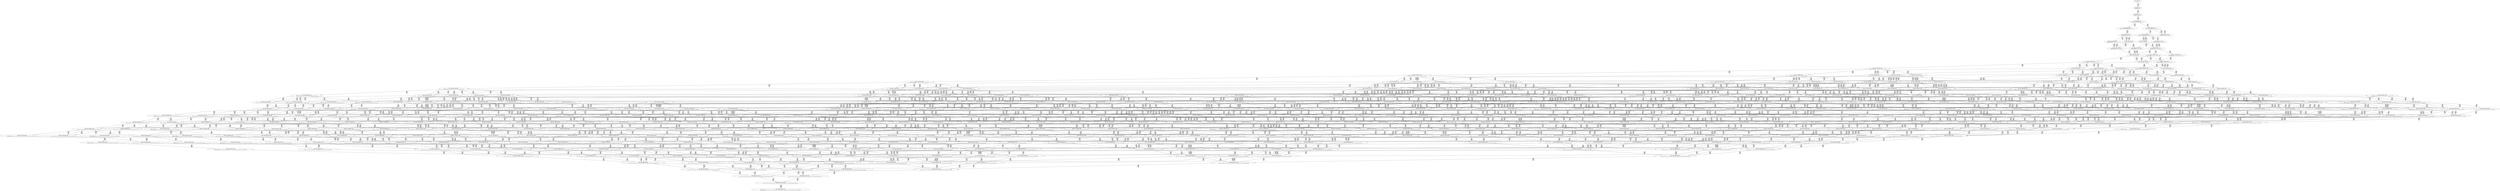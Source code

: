 digraph {
	S0[label="S0: [0, 0] [0, 0] \n{}{}"];
	S1[label="S1: [0, 0] [9, 12] \n{T0J0:9-12}{1}"];
	S2[label="S2: [9, 12] [87, 110] \n{T0J1:87-110}{1, 2}"];
	S3[label="S3: [43, 55] [87, 110] \n{T0J1:87-110, T0J2:43-55}{1, 2, 3}"];
	S4[label="S4: [62, 79] [87, 110] \n{T0J1:87-110, T0J3:62-79}{1, 2, 3, 4}"];
	S5[label="S5: [87, 110] [99, 125] \n{T0J1:87-110, T0J10:99-125}{1, 2, 3, 11}"];
	S6[label="S6: [87, 110] [109, 137] \n{T0J1:87-110, T0J6:109-137}{1, 2, 3, 4, 7}"];
	S7[label="S7: [99, 125] [106, 134] \n{T0J3:106-134}{1, 2, 3, 4, 11}"];
	S8[label="S8: [74, 110] [87, 118] \n{T0J1:87-110}{1, 2, 3, 4, 5, 6}"];
	S9[label="S9: [109, 137] [147, 185] \n{T0J7:147-185}{1, 2, 3, 4, 7, 8}"];
	S10[label="S10: [106, 134] [146, 184] \n{T0J6:146-184}{1, 2, 3, 4, 7, 11}"];
	S11[label="S11: [87, 137] [109, 169] \n{}{1, 2, 3, 4, 5, 6, 7}"];
	S12[label="S12: [106, 125] [118, 164] \n{}{1, 2, 3, 4, 5, 6, 11}"];
	S13[label="S13: [146, 185] [165, 208] \n{T0J7:147-208}{1, 2, 3, 4, 7, 8, 11}"];
	S14[label="S14: [109, 176] [147, 212] \n{T0J7:147-212}{1, 2, 3, 4, 5, 6, 7, 8}"];
	S15[label="S15: [118, 173] [146, 184] \n{T0J6:146-184}{1, 2, 3, 4, 5, 6, 7, 11}"];
	S16[label="S16: [146, 212] [165, 248] \n{}{1, 2, 3, 4, 5, 6, 7, 8, 11}"];
	S17[label="S17: [147, 176] [172, 208] \n{T0J8:172-208}{1, 2, 3, 4, 5, 6, 7, 8, 9, 10}"];
	S18[label="S18: [147, 176] [210, 255] \n{T0J9:210-255}{1, 2, 3, 4, 5, 6, 7, 8, 9, 10}"];
	S19[label="S19: [147, 226] [165, 248] \n{T0J11:147-226}{1, 2, 3, 4, 5, 6, 7, 8, 11, 12}"];
	S20[label="S20: [165, 248] [210, 305] \n{T0J22:210-305}{1, 2, 3, 4, 5, 6, 7, 8, 11, 23}"];
	S21[label="S21: [165, 248] [172, 303] \n{}{1, 2, 3, 4, 5, 6, 7, 8, 9, 10, 11}"];
	S22[label="S22: [165, 248] [181, 269] \n{T0J12:181-269}{1, 2, 3, 4, 5, 6, 7, 8, 11, 12, 13}"];
	S23[label="S23: [163, 245] [165, 248] \n{T0J15:163-245}{1, 2, 3, 4, 5, 6, 7, 8, 11, 12, 16}"];
	S24[label="S24: [165, 249] [210, 306] \n{}{1, 2, 3, 4, 5, 6, 7, 8, 11, 12, 23}"];
	S25[label="S25: [165, 250] [172, 305] \n{}{1, 2, 3, 4, 5, 6, 7, 8, 9, 10, 11, 12}"];
	S26[label="S26: [172, 305] [210, 327] \n{}{1, 2, 3, 4, 5, 6, 7, 8, 9, 10, 11, 23}"];
	S27[label="S27: [210, 274] [250, 303] \n{T0J23:250-274}{1, 2, 3, 4, 5, 6, 7, 8, 9, 10, 11, 24}"];
	S28[label="S28: [171, 255] [181, 269] \n{T0J13:171-255}{1, 2, 3, 4, 5, 6, 7, 8, 11, 12, 13, 14}"];
	S29[label="S29: [165, 267] [181, 288] \n{}{1, 2, 3, 4, 5, 6, 7, 8, 11, 12, 13, 16}"];
	S30[label="S30: [181, 290] [210, 327] \n{}{1, 2, 3, 4, 5, 6, 7, 8, 11, 12, 13, 23}"];
	S31[label="S31: [165, 248] [234, 334] \n{T0J16:234-334}{1, 2, 3, 4, 5, 6, 7, 8, 11, 12, 16, 17}"];
	S32[label="S32: [165, 248] [172, 256] \n{T0J18:172-256}{1, 2, 3, 4, 5, 6, 7, 8, 11, 12, 16, 19}"];
	S33[label="S33: [165, 267] [210, 325] \n{}{1, 2, 3, 4, 5, 6, 7, 8, 11, 12, 16, 23}"];
	S34[label="S34: [172, 293] [190, 327] \n{}{1, 2, 3, 4, 5, 6, 7, 8, 9, 10, 11, 12, 13}"];
	S35[label="S35: [165, 269] [181, 324] \n{}{1, 2, 3, 4, 5, 6, 7, 8, 9, 10, 11, 12, 16}"];
	S36[label="S36: [172, 307] [210, 328] \n{}{1, 2, 3, 4, 5, 6, 7, 8, 9, 10, 11, 12, 23}"];
	S37[label="S37: [210, 276] [250, 305] \n{}{1, 2, 3, 4, 5, 6, 7, 8, 9, 10, 11, 12, 24}"];
	S38[label="S38: [210, 303] [250, 327] \n{T0J23:250-297}{1, 2, 3, 4, 5, 6, 7, 8, 9, 10, 11, 23, 24}"];
	S39[label="S39: [181, 269] [228, 319] \n{T0J14:228-319}{1, 2, 3, 4, 5, 6, 7, 8, 11, 12, 13, 14, 15}"];
	S40[label="S40: [171, 267] [181, 288] \n{}{1, 2, 3, 4, 5, 6, 7, 8, 11, 12, 13, 14, 16}"];
	S41[label="S41: [181, 269] [210, 327] \n{}{1, 2, 3, 4, 5, 6, 7, 8, 11, 12, 13, 14, 23}"];
	S42[label="S42: [181, 290] [234, 336] \n{}{1, 2, 3, 4, 5, 6, 7, 8, 11, 12, 13, 16, 17}"];
	S43[label="S43: [172, 259] [181, 290] \n{}{1, 2, 3, 4, 5, 6, 7, 8, 11, 12, 13, 16, 19}"];
	S44[label="S44: [181, 290] [210, 327] \n{}{1, 2, 3, 4, 5, 6, 7, 8, 11, 12, 13, 16, 23}"];
	S45[label="S45: [232, 331] [234, 334] \n{T0J17:232-331}{1, 2, 3, 4, 5, 6, 7, 8, 11, 12, 16, 17, 18}"];
	S46[label="S46: [172, 259] [234, 336] \n{}{1, 2, 3, 4, 5, 6, 7, 8, 11, 12, 16, 17, 19}"];
	S47[label="S47: [210, 327] [234, 336] \n{}{1, 2, 3, 4, 5, 6, 7, 8, 11, 12, 16, 17, 23}"];
	S48[label="S48: [172, 247] [244, 338] \n{T0J19:244-338}{1, 2, 3, 4, 5, 6, 7, 8, 11, 12, 16, 19, 20}"];
	S49[label="S49: [172, 259] [210, 328] \n{}{1, 2, 3, 4, 5, 6, 7, 8, 11, 12, 16, 19, 23}"];
	S50[label="S50: [178, 301] [190, 334] \n{}{1, 2, 3, 4, 5, 6, 7, 8, 9, 10, 11, 12, 13, 14}"];
	S51[label="S51: [181, 313] [190, 346] \n{}{1, 2, 3, 4, 5, 6, 7, 8, 9, 10, 11, 12, 13, 16}"];
	S52[label="S52: [190, 328] [210, 369] \n{}{1, 2, 3, 4, 5, 6, 7, 8, 9, 10, 11, 12, 13, 23}"];
	S53[label="S53: [181, 327] [234, 358] \n{}{1, 2, 3, 4, 5, 6, 7, 8, 9, 10, 11, 12, 16, 17}"];
	S54[label="S54: [172, 281] [181, 327] \n{}{1, 2, 3, 4, 5, 6, 7, 8, 9, 10, 11, 12, 16, 19}"];
	S55[label="S55: [181, 326] [210, 346] \n{}{1, 2, 3, 4, 5, 6, 7, 8, 9, 10, 11, 12, 16, 23}"];
	S56[label="S56: [210, 305] [250, 327] \n{}{1, 2, 3, 4, 5, 6, 7, 8, 9, 10, 11, 12, 13, 24}"];
	S57[label="S57: [210, 296] [250, 324] \n{}{1, 2, 3, 4, 5, 6, 7, 8, 9, 10, 11, 12, 16, 24}"];
	S58[label="S58: [210, 305] [250, 328] \n{}{1, 2, 3, 4, 5, 6, 7, 8, 9, 10, 11, 12, 23, 24}"];
	S59[label="S59: [181, 288] [228, 319] \n{}{1, 2, 3, 4, 5, 6, 7, 8, 11, 12, 13, 14, 15, 16}"];
	S60[label="S60: [210, 319] [238, 327] \n{}{1, 2, 3, 4, 5, 6, 7, 8, 11, 12, 13, 14, 15, 23}"];
	S61[label="S61: [181, 288] [234, 336] \n{}{1, 2, 3, 4, 5, 6, 7, 8, 11, 12, 13, 14, 16, 17}"];
	S62[label="S62: [178, 259] [181, 290] \n{}{1, 2, 3, 4, 5, 6, 7, 8, 11, 12, 13, 14, 16, 19}"];
	S63[label="S63: [181, 288] [210, 327] \n{}{1, 2, 3, 4, 5, 6, 7, 8, 11, 12, 13, 14, 16, 23}"];
	S64[label="S64: [234, 331] [248, 336] \n{}{1, 2, 3, 4, 5, 6, 7, 8, 11, 12, 13, 16, 17, 18}"];
	S65[label="S65: [181, 290] [234, 336] \n{}{1, 2, 3, 4, 5, 6, 7, 8, 11, 12, 13, 16, 17, 19}"];
	S66[label="S66: [210, 327] [244, 336] \n{}{1, 2, 3, 4, 5, 6, 7, 8, 11, 12, 13, 16, 17, 23}"];
	S67[label="S67: [181, 290] [244, 338] \n{}{1, 2, 3, 4, 5, 6, 7, 8, 11, 12, 13, 16, 19, 20}"];
	S68[label="S68: [181, 290] [210, 328] \n{}{1, 2, 3, 4, 5, 6, 7, 8, 11, 12, 13, 16, 19, 23}"];
	S69[label="S69: [234, 331] [239, 336] \n{}{1, 2, 3, 4, 5, 6, 7, 8, 11, 12, 16, 17, 18, 19}"];
	S70[label="S70: [234, 331] [277, 336] \n{}{1, 2, 3, 4, 5, 6, 7, 8, 11, 12, 16, 17, 18, 23}"];
	S71[label="S71: [234, 336] [244, 338] \n{}{1, 2, 3, 4, 5, 6, 7, 8, 11, 12, 16, 17, 19, 20}"];
	S72[label="S72: [210, 328] [234, 336] \n{}{1, 2, 3, 4, 5, 6, 7, 8, 11, 12, 16, 17, 19, 23}"];
	S73[label="S73: [244, 337] [244, 338] \n{T0J20:244-337}{1, 2, 3, 4, 5, 6, 7, 8, 11, 12, 16, 19, 20, 21}"];
	S74[label="S74: [210, 328] [244, 338] \n{}{1, 2, 3, 4, 5, 6, 7, 8, 11, 12, 16, 19, 20, 23}"];
	S75[label="S75: [190, 334] [228, 373] \n{}{1, 2, 3, 4, 5, 6, 7, 8, 9, 10, 11, 12, 13, 14, 15}"];
	S76[label="S76: [181, 321] [190, 346] \n{}{1, 2, 3, 4, 5, 6, 7, 8, 9, 10, 11, 12, 13, 14, 16}"];
	S77[label="S77: [190, 336] [210, 369] \n{}{1, 2, 3, 4, 5, 6, 7, 8, 9, 10, 11, 12, 13, 14, 23}"];
	S78[label="S78: [190, 358] [234, 395] \n{}{1, 2, 3, 4, 5, 6, 7, 8, 9, 10, 11, 12, 13, 16, 17}"];
	S79[label="S79: [181, 324] [190, 346] \n{}{1, 2, 3, 4, 5, 6, 7, 8, 9, 10, 11, 12, 13, 16, 19}"];
	S80[label="S80: [190, 346] [210, 369] \n{}{1, 2, 3, 4, 5, 6, 7, 8, 9, 10, 11, 12, 13, 16, 23}"];
	S81[label="S81: [234, 358] [248, 410] \n{}{1, 2, 3, 4, 5, 6, 7, 8, 9, 10, 11, 12, 16, 17, 18}"];
	S82[label="S82: [181, 336] [234, 370] \n{}{1, 2, 3, 4, 5, 6, 7, 8, 9, 10, 11, 12, 16, 17, 19}"];
	S83[label="S83: [210, 346] [235, 406] \n{}{1, 2, 3, 4, 5, 6, 7, 8, 9, 10, 11, 12, 16, 17, 23}"];
	S84[label="S84: [181, 327] [244, 372] \n{}{1, 2, 3, 4, 5, 6, 7, 8, 9, 10, 11, 12, 16, 19, 20}"];
	S85[label="S85: [181, 328] [210, 362] \n{}{1, 2, 3, 4, 5, 6, 7, 8, 9, 10, 11, 12, 16, 19, 23}"];
	S86[label="S86: [210, 313] [250, 334] \n{}{1, 2, 3, 4, 5, 6, 7, 8, 9, 10, 11, 12, 13, 14, 24}"];
	S87[label="S87: [210, 325] [250, 346] \n{}{1, 2, 3, 4, 5, 6, 7, 8, 9, 10, 11, 12, 13, 16, 24}"];
	S88[label="S88: [210, 328] [250, 369] \n{}{1, 2, 3, 4, 5, 6, 7, 8, 9, 10, 11, 12, 13, 23, 24}"];
	S89[label="S89: [234, 324] [250, 385] \n{}{1, 2, 3, 4, 5, 6, 7, 8, 9, 10, 11, 12, 16, 17, 24}"];
	S90[label="S90: [210, 308] [250, 327] \n{}{1, 2, 3, 4, 5, 6, 7, 8, 9, 10, 11, 12, 16, 19, 24}"];
	S91[label="S91: [210, 325] [250, 346] \n{}{1, 2, 3, 4, 5, 6, 7, 8, 9, 10, 11, 12, 16, 23, 24}"];
	S92[label="S92: [228, 319] [238, 336] \n{}{1, 2, 3, 4, 5, 6, 7, 8, 11, 12, 13, 14, 15, 16, 17}"];
	S93[label="S93: [181, 290] [228, 319] \n{}{1, 2, 3, 4, 5, 6, 7, 8, 11, 12, 13, 14, 15, 16, 19}"];
	S94[label="S94: [210, 319] [238, 327] \n{}{1, 2, 3, 4, 5, 6, 7, 8, 11, 12, 13, 14, 15, 16, 23}"];
	S95[label="S95: [238, 327] [307, 345] \n{T0J24:307-345}{1, 2, 3, 4, 5, 6, 7, 8, 11, 12, 13, 14, 15, 23, 25}"];
	S96[label="S96: [234, 331] [248, 336] \n{}{1, 2, 3, 4, 5, 6, 7, 8, 11, 12, 13, 14, 16, 17, 18}"];
	S97[label="S97: [181, 290] [234, 336] \n{}{1, 2, 3, 4, 5, 6, 7, 8, 11, 12, 13, 14, 16, 17, 19}"];
	S98[label="S98: [210, 327] [244, 336] \n{}{1, 2, 3, 4, 5, 6, 7, 8, 11, 12, 13, 14, 16, 17, 23}"];
	S99[label="S99: [181, 290] [244, 338] \n{}{1, 2, 3, 4, 5, 6, 7, 8, 11, 12, 13, 14, 16, 19, 20}"];
	S100[label="S100: [181, 290] [210, 328] \n{}{1, 2, 3, 4, 5, 6, 7, 8, 11, 12, 13, 14, 16, 19, 23}"];
	S101[label="S101: [234, 331] [248, 336] \n{}{1, 2, 3, 4, 5, 6, 7, 8, 11, 12, 13, 16, 17, 18, 19}"];
	S102[label="S102: [244, 331] [277, 336] \n{}{1, 2, 3, 4, 5, 6, 7, 8, 11, 12, 13, 16, 17, 18, 23}"];
	S103[label="S103: [234, 336] [252, 338] \n{}{1, 2, 3, 4, 5, 6, 7, 8, 11, 12, 13, 16, 17, 19, 20}"];
	S104[label="S104: [210, 328] [244, 336] \n{}{1, 2, 3, 4, 5, 6, 7, 8, 11, 12, 13, 16, 17, 19, 23}"];
	S105[label="S105: [244, 337] [253, 338] \n{}{1, 2, 3, 4, 5, 6, 7, 8, 11, 12, 13, 16, 19, 20, 21}"];
	S106[label="S106: [210, 328] [244, 338] \n{}{1, 2, 3, 4, 5, 6, 7, 8, 11, 12, 13, 16, 19, 20, 23}"];
	S107[label="S107: [239, 336] [301, 338] \n{}{1, 2, 3, 4, 5, 6, 7, 8, 11, 12, 16, 17, 18, 19, 20}"];
	S108[label="S108: [234, 331] [277, 336] \n{}{1, 2, 3, 4, 5, 6, 7, 8, 11, 12, 16, 17, 18, 19, 23}"];
	S109[label="S109: [266, 286] [277, 336] \n{T0J25:266-286}{1, 2, 3, 4, 5, 6, 7, 8, 11, 12, 16, 17, 18, 23, 26}"];
	S110[label="S110: [244, 337] [306, 338] \n{}{1, 2, 3, 4, 5, 6, 7, 8, 11, 12, 16, 17, 19, 20, 21}"];
	S111[label="S111: [234, 336] [281, 338] \n{}{1, 2, 3, 4, 5, 6, 7, 8, 11, 12, 16, 17, 19, 20, 23}"];
	S112[label="S112: [244, 258] [252, 338] \n{T0J21:252-258}{1, 2, 3, 4, 5, 6, 7, 8, 11, 12, 16, 19, 20, 21, 22}"];
	S113[label="S113: [244, 337] [282, 338] \n{}{1, 2, 3, 4, 5, 6, 7, 8, 11, 12, 16, 19, 20, 21, 23}"];
	S114[label="S114: [190, 354] [228, 393] \n{}{1, 2, 3, 4, 5, 6, 7, 8, 9, 10, 11, 12, 13, 14, 15, 16}"];
	S115[label="S115: [210, 369] [238, 408] \n{}{1, 2, 3, 4, 5, 6, 7, 8, 9, 10, 11, 12, 13, 14, 15, 23}"];
	S116[label="S116: [190, 366] [234, 395] \n{}{1, 2, 3, 4, 5, 6, 7, 8, 9, 10, 11, 12, 13, 14, 16, 17}"];
	S117[label="S117: [181, 332] [190, 346] \n{}{1, 2, 3, 4, 5, 6, 7, 8, 9, 10, 11, 12, 13, 14, 16, 19}"];
	S118[label="S118: [190, 354] [210, 369] \n{}{1, 2, 3, 4, 5, 6, 7, 8, 9, 10, 11, 12, 13, 14, 16, 23}"];
	S119[label="S119: [234, 401] [257, 410] \n{}{1, 2, 3, 4, 5, 6, 7, 8, 9, 10, 11, 12, 13, 16, 17, 18}"];
	S120[label="S120: [190, 370] [234, 395] \n{}{1, 2, 3, 4, 5, 6, 7, 8, 9, 10, 11, 12, 13, 16, 17, 19}"];
	S121[label="S121: [210, 389] [244, 406] \n{}{1, 2, 3, 4, 5, 6, 7, 8, 9, 10, 11, 12, 13, 16, 17, 23}"];
	S122[label="S122: [190, 370] [244, 397] \n{}{1, 2, 3, 4, 5, 6, 7, 8, 9, 10, 11, 12, 13, 16, 19, 20}"];
	S123[label="S123: [190, 362] [210, 387] \n{}{1, 2, 3, 4, 5, 6, 7, 8, 9, 10, 11, 12, 13, 16, 19, 23}"];
	S124[label="S124: [234, 370] [248, 410] \n{}{1, 2, 3, 4, 5, 6, 7, 8, 9, 10, 11, 12, 16, 17, 18, 19}"];
	S125[label="S125: [235, 390] [277, 410] \n{}{1, 2, 3, 4, 5, 6, 7, 8, 9, 10, 11, 12, 16, 17, 18, 23}"];
	S126[label="S126: [234, 372] [252, 415] \n{}{1, 2, 3, 4, 5, 6, 7, 8, 9, 10, 11, 12, 16, 17, 19, 20}"];
	S127[label="S127: [210, 370] [235, 407] \n{}{1, 2, 3, 4, 5, 6, 7, 8, 9, 10, 11, 12, 16, 17, 19, 23}"];
	S128[label="S128: [244, 372] [253, 416] \n{}{1, 2, 3, 4, 5, 6, 7, 8, 9, 10, 11, 12, 16, 19, 20, 21}"];
	S129[label="S129: [210, 372] [244, 407] \n{}{1, 2, 3, 4, 5, 6, 7, 8, 9, 10, 11, 12, 16, 19, 20, 23}"];
	S130[label="S130: [228, 334] [250, 385] \n{}{1, 2, 3, 4, 5, 6, 7, 8, 9, 10, 11, 12, 13, 14, 15, 24}"];
	S131[label="S131: [210, 333] [250, 346] \n{}{1, 2, 3, 4, 5, 6, 7, 8, 9, 10, 11, 12, 13, 14, 16, 24}"];
	S132[label="S132: [210, 336] [250, 369] \n{}{1, 2, 3, 4, 5, 6, 7, 8, 9, 10, 11, 12, 13, 14, 23, 24}"];
	S133[label="S133: [234, 367] [250, 395] \n{}{1, 2, 3, 4, 5, 6, 7, 8, 9, 10, 11, 12, 13, 16, 17, 24}"];
	S134[label="S134: [210, 327] [250, 351] \n{}{1, 2, 3, 4, 5, 6, 7, 8, 9, 10, 11, 12, 13, 16, 19, 24}"];
	S135[label="S135: [210, 346] [250, 369] \n{}{1, 2, 3, 4, 5, 6, 7, 8, 9, 10, 11, 12, 13, 16, 23, 24}"];
	S136[label="S136: [234, 327] [250, 395] \n{}{1, 2, 3, 4, 5, 6, 7, 8, 9, 10, 11, 12, 16, 17, 19, 24}"];
	S137[label="S137: [235, 346] [250, 406] \n{}{1, 2, 3, 4, 5, 6, 7, 8, 9, 10, 11, 12, 16, 17, 23, 24}"];
	S138[label="S138: [244, 327] [250, 397] \n{}{1, 2, 3, 4, 5, 6, 7, 8, 9, 10, 11, 12, 16, 19, 20, 24}"];
	S139[label="S139: [210, 357] [250, 387] \n{}{1, 2, 3, 4, 5, 6, 7, 8, 9, 10, 11, 12, 16, 19, 23, 24}"];
	S140[label="S140: [250, 385] [301, 390] \n{T0J17:301-390}{1, 2, 3, 4, 5, 6, 7, 8, 9, 10, 11, 12, 16, 17, 18, 24}"];
	S141[label="S141: [238, 331] [291, 336] \n{}{1, 2, 3, 4, 5, 6, 7, 8, 11, 12, 13, 14, 15, 16, 17, 18}"];
	S142[label="S142: [228, 319] [238, 336] \n{}{1, 2, 3, 4, 5, 6, 7, 8, 11, 12, 13, 14, 15, 16, 17, 19}"];
	S143[label="S143: [238, 327] [267, 336] \n{}{1, 2, 3, 4, 5, 6, 7, 8, 11, 12, 13, 14, 15, 16, 17, 23}"];
	S144[label="S144: [228, 319] [244, 338] \n{}{1, 2, 3, 4, 5, 6, 7, 8, 11, 12, 13, 14, 15, 16, 19, 20}"];
	S145[label="S145: [210, 319] [238, 328] \n{}{1, 2, 3, 4, 5, 6, 7, 8, 11, 12, 13, 14, 15, 16, 19, 23}"];
	S146[label="S146: [238, 327] [307, 345] \n{T0J24:307-345}{1, 2, 3, 4, 5, 6, 7, 8, 11, 12, 13, 14, 15, 16, 23, 25}"];
	S147[label="S147: [234, 331] [248, 336] \n{}{1, 2, 3, 4, 5, 6, 7, 8, 11, 12, 13, 14, 16, 17, 18, 19}"];
	S148[label="S148: [244, 331] [277, 336] \n{}{1, 2, 3, 4, 5, 6, 7, 8, 11, 12, 13, 14, 16, 17, 18, 23}"];
	S149[label="S149: [234, 336] [252, 338] \n{}{1, 2, 3, 4, 5, 6, 7, 8, 11, 12, 13, 14, 16, 17, 19, 20}"];
	S150[label="S150: [210, 328] [244, 336] \n{}{1, 2, 3, 4, 5, 6, 7, 8, 11, 12, 13, 14, 16, 17, 19, 23}"];
	S151[label="S151: [244, 337] [253, 338] \n{}{1, 2, 3, 4, 5, 6, 7, 8, 11, 12, 13, 14, 16, 19, 20, 21}"];
	S152[label="S152: [210, 328] [244, 338] \n{}{1, 2, 3, 4, 5, 6, 7, 8, 11, 12, 13, 14, 16, 19, 20, 23}"];
	S153[label="S153: [248, 336] [301, 338] \n{}{1, 2, 3, 4, 5, 6, 7, 8, 11, 12, 13, 16, 17, 18, 19, 20}"];
	S154[label="S154: [244, 331] [277, 336] \n{}{1, 2, 3, 4, 5, 6, 7, 8, 11, 12, 13, 16, 17, 18, 19, 23}"];
	S155[label="S155: [276, 286] [277, 336] \n{T0J25:276-286}{1, 2, 3, 4, 5, 6, 7, 8, 11, 12, 13, 16, 17, 18, 23, 26}"];
	S156[label="S156: [252, 337] [306, 338] \n{}{1, 2, 3, 4, 5, 6, 7, 8, 11, 12, 13, 16, 17, 19, 20, 21}"];
	S157[label="S157: [244, 336] [281, 338] \n{}{1, 2, 3, 4, 5, 6, 7, 8, 11, 12, 13, 16, 17, 19, 20, 23}"];
	S158[label="S158: [252, 290] [253, 338] \n{T0J21:252-258}{1, 2, 3, 4, 5, 6, 7, 8, 11, 12, 13, 16, 19, 20, 21, 22}"];
	S159[label="S159: [244, 337] [282, 338] \n{}{1, 2, 3, 4, 5, 6, 7, 8, 11, 12, 13, 16, 19, 20, 21, 23}"];
	S160[label="S160: [301, 337] [311, 338] \n{}{1, 2, 3, 4, 5, 6, 7, 8, 11, 12, 16, 17, 18, 19, 20, 21}"];
	S161[label="S161: [277, 336] [301, 338] \n{}{1, 2, 3, 4, 5, 6, 7, 8, 11, 12, 16, 17, 18, 19, 20, 23}"];
	S162[label="S162: [266, 287] [277, 336] \n{T0J25:266-287}{1, 2, 3, 4, 5, 6, 7, 8, 11, 12, 16, 17, 18, 19, 23, 26}"];
	S163[label="S163: [252, 336] [306, 338] \n{T0J21:252-258}{1, 2, 3, 4, 5, 6, 7, 8, 11, 12, 16, 17, 19, 20, 21, 22}"];
	S164[label="S164: [281, 337] [306, 338] \n{}{1, 2, 3, 4, 5, 6, 7, 8, 11, 12, 16, 17, 19, 20, 21, 23}"];
	S165[label="S165: [252, 328] [282, 338] \n{T0J21:252-258}{1, 2, 3, 4, 5, 6, 7, 8, 11, 12, 16, 19, 20, 21, 22, 23}"];
	S166[label="S166: [228, 395] [247, 443] \n{}{1, 2, 3, 4, 5, 6, 7, 8, 9, 10, 11, 12, 13, 14, 15, 16, 17}"];
	S167[label="S167: [190, 365] [228, 404] \n{}{1, 2, 3, 4, 5, 6, 7, 8, 9, 10, 11, 12, 13, 14, 15, 16, 19}"];
	S168[label="S168: [210, 389] [238, 426] \n{}{1, 2, 3, 4, 5, 6, 7, 8, 9, 10, 11, 12, 13, 14, 15, 16, 23}"];
	S169[label="S169: [238, 345] [307, 408] \n{}{1, 2, 3, 4, 5, 6, 7, 8, 9, 10, 11, 12, 13, 14, 15, 23, 25}"];
	S170[label="S170: [234, 409] [257, 410] \n{}{1, 2, 3, 4, 5, 6, 7, 8, 9, 10, 11, 12, 13, 14, 16, 17, 18}"];
	S171[label="S171: [190, 378] [234, 395] \n{}{1, 2, 3, 4, 5, 6, 7, 8, 9, 10, 11, 12, 13, 14, 16, 17, 19}"];
	S172[label="S172: [210, 397] [244, 406] \n{}{1, 2, 3, 4, 5, 6, 7, 8, 9, 10, 11, 12, 13, 14, 16, 17, 23}"];
	S173[label="S173: [190, 378] [244, 397] \n{}{1, 2, 3, 4, 5, 6, 7, 8, 9, 10, 11, 12, 13, 14, 16, 19, 20}"];
	S174[label="S174: [190, 370] [210, 387] \n{}{1, 2, 3, 4, 5, 6, 7, 8, 9, 10, 11, 12, 13, 14, 16, 19, 23}"];
	S175[label="S175: [234, 410] [257, 413] \n{}{1, 2, 3, 4, 5, 6, 7, 8, 9, 10, 11, 12, 13, 16, 17, 18, 19}"];
	S176[label="S176: [244, 410] [277, 433] \n{}{1, 2, 3, 4, 5, 6, 7, 8, 9, 10, 11, 12, 13, 16, 17, 18, 23}"];
	S177[label="S177: [234, 415] [259, 415] \n{}{1, 2, 3, 4, 5, 6, 7, 8, 9, 10, 11, 12, 13, 16, 17, 19, 20}"];
	S178[label="S178: [210, 407] [244, 413] \n{}{1, 2, 3, 4, 5, 6, 7, 8, 9, 10, 11, 12, 13, 16, 17, 19, 23}"];
	S179[label="S179: [244, 415] [262, 416] \n{}{1, 2, 3, 4, 5, 6, 7, 8, 9, 10, 11, 12, 13, 16, 19, 20, 21}"];
	S180[label="S180: [210, 407] [244, 415] \n{}{1, 2, 3, 4, 5, 6, 7, 8, 9, 10, 11, 12, 13, 16, 19, 20, 23}"];
	S181[label="S181: [248, 397] [301, 415] \n{}{1, 2, 3, 4, 5, 6, 7, 8, 9, 10, 11, 12, 16, 17, 18, 19, 20}"];
	S182[label="S182: [235, 390] [277, 410] \n{}{1, 2, 3, 4, 5, 6, 7, 8, 9, 10, 11, 12, 16, 17, 18, 19, 23}"];
	S183[label="S183: [267, 336] [277, 410] \n{}{1, 2, 3, 4, 5, 6, 7, 8, 9, 10, 11, 12, 16, 17, 18, 23, 26}"];
	S184[label="S184: [252, 396] [306, 416] \n{}{1, 2, 3, 4, 5, 6, 7, 8, 9, 10, 11, 12, 16, 17, 19, 20, 21}"];
	S185[label="S185: [235, 397] [281, 415] \n{}{1, 2, 3, 4, 5, 6, 7, 8, 9, 10, 11, 12, 16, 17, 19, 20, 23}"];
	S186[label="S186: [252, 337] [253, 416] \n{}{1, 2, 3, 4, 5, 6, 7, 8, 9, 10, 11, 12, 16, 19, 20, 21, 22}"];
	S187[label="S187: [244, 396] [282, 416] \n{}{1, 2, 3, 4, 5, 6, 7, 8, 9, 10, 11, 12, 16, 19, 20, 21, 23}"];
	S188[label="S188: [228, 354] [250, 405] \n{}{1, 2, 3, 4, 5, 6, 7, 8, 9, 10, 11, 12, 13, 14, 15, 16, 24}"];
	S189[label="S189: [238, 369] [250, 408] \n{}{1, 2, 3, 4, 5, 6, 7, 8, 9, 10, 11, 12, 13, 14, 15, 23, 24}"];
	S190[label="S190: [234, 375] [250, 395] \n{}{1, 2, 3, 4, 5, 6, 7, 8, 9, 10, 11, 12, 13, 14, 16, 17, 24}"];
	S191[label="S191: [210, 335] [250, 351] \n{}{1, 2, 3, 4, 5, 6, 7, 8, 9, 10, 11, 12, 13, 14, 16, 19, 24}"];
	S192[label="S192: [210, 354] [250, 369] \n{}{1, 2, 3, 4, 5, 6, 7, 8, 9, 10, 11, 12, 13, 14, 16, 23, 24}"];
	S193[label="S193: [234, 370] [250, 395] \n{}{1, 2, 3, 4, 5, 6, 7, 8, 9, 10, 11, 12, 13, 16, 17, 19, 24}"];
	S194[label="S194: [244, 389] [250, 406] \n{}{1, 2, 3, 4, 5, 6, 7, 8, 9, 10, 11, 12, 13, 16, 17, 23, 24}"];
	S195[label="S195: [244, 370] [250, 397] \n{}{1, 2, 3, 4, 5, 6, 7, 8, 9, 10, 11, 12, 13, 16, 19, 20, 24}"];
	S196[label="S196: [210, 387] [250, 400] \n{}{1, 2, 3, 4, 5, 6, 7, 8, 9, 10, 11, 12, 13, 16, 19, 23, 24}"];
	S197[label="S197: [250, 390] [277, 410] \n{}{1, 2, 3, 4, 5, 6, 7, 8, 9, 10, 11, 12, 16, 17, 18, 23, 24}"];
	S198[label="S198: [235, 387] [250, 407] \n{}{1, 2, 3, 4, 5, 6, 7, 8, 9, 10, 11, 12, 16, 17, 19, 23, 24}"];
	S199[label="S199: [244, 387] [250, 407] \n{}{1, 2, 3, 4, 5, 6, 7, 8, 9, 10, 11, 12, 16, 19, 20, 23, 24}"];
	S200[label="S200: [250, 390] [301, 428] \n{}{1, 2, 3, 4, 5, 6, 7, 8, 9, 10, 11, 12, 13, 16, 17, 18, 24}"];
	S201[label="S201: [250, 390] [301, 395] \n{}{1, 2, 3, 4, 5, 6, 7, 8, 9, 10, 11, 12, 16, 17, 18, 19, 24}"];
	S202[label="S202: [250, 395] [306, 397] \n{}{1, 2, 3, 4, 5, 6, 7, 8, 9, 10, 11, 12, 16, 17, 19, 20, 24}"];
	S203[label="S203: [250, 396] [316, 397] \n{T0J20:316-396}{1, 2, 3, 4, 5, 6, 7, 8, 9, 10, 11, 12, 16, 19, 20, 21, 24}"];
	S204[label="S204: [250, 363] [295, 387] \n{T0J27:295-363}{1, 2, 3, 4, 5, 6, 7, 8, 9, 10, 11, 12, 16, 19, 23, 24, 28}"];
	S205[label="S205: [238, 331] [291, 336] \n{}{1, 2, 3, 4, 5, 6, 7, 8, 11, 12, 13, 14, 15, 16, 17, 18, 19}"];
	S206[label="S206: [267, 331] [301, 336] \n{}{1, 2, 3, 4, 5, 6, 7, 8, 11, 12, 13, 14, 15, 16, 17, 18, 23}"];
	S207[label="S207: [238, 336] [291, 338] \n{}{1, 2, 3, 4, 5, 6, 7, 8, 11, 12, 13, 14, 15, 16, 17, 19, 20}"];
	S208[label="S208: [238, 328] [267, 336] \n{}{1, 2, 3, 4, 5, 6, 7, 8, 11, 12, 13, 14, 15, 16, 17, 19, 23}"];
	S209[label="S209: [267, 336] [309, 345] \n{T0J24:307-345}{1, 2, 3, 4, 5, 6, 7, 8, 11, 12, 13, 14, 15, 16, 17, 23, 25}"];
	S210[label="S210: [244, 337] [300, 338] \n{}{1, 2, 3, 4, 5, 6, 7, 8, 11, 12, 13, 14, 15, 16, 19, 20, 21}"];
	S211[label="S211: [238, 328] [267, 338] \n{}{1, 2, 3, 4, 5, 6, 7, 8, 11, 12, 13, 14, 15, 16, 19, 20, 23}"];
	S212[label="S212: [238, 328] [307, 346] \n{T0J24:307-346}{1, 2, 3, 4, 5, 6, 7, 8, 11, 12, 13, 14, 15, 16, 19, 23, 25}"];
	S213[label="S213: [248, 336] [301, 338] \n{}{1, 2, 3, 4, 5, 6, 7, 8, 11, 12, 13, 14, 16, 17, 18, 19, 20}"];
	S214[label="S214: [244, 331] [277, 336] \n{}{1, 2, 3, 4, 5, 6, 7, 8, 11, 12, 13, 14, 16, 17, 18, 19, 23}"];
	S215[label="S215: [276, 286] [277, 336] \n{T0J25:276-286}{1, 2, 3, 4, 5, 6, 7, 8, 11, 12, 13, 14, 16, 17, 18, 23, 26}"];
	S216[label="S216: [252, 337] [306, 338] \n{}{1, 2, 3, 4, 5, 6, 7, 8, 11, 12, 13, 14, 16, 17, 19, 20, 21}"];
	S217[label="S217: [244, 336] [281, 338] \n{}{1, 2, 3, 4, 5, 6, 7, 8, 11, 12, 13, 14, 16, 17, 19, 20, 23}"];
	S218[label="S218: [252, 258] [253, 338] \n{T0J21:252-258}{1, 2, 3, 4, 5, 6, 7, 8, 11, 12, 13, 14, 16, 19, 20, 21, 22}"];
	S219[label="S219: [244, 337] [282, 338] \n{}{1, 2, 3, 4, 5, 6, 7, 8, 11, 12, 13, 14, 16, 19, 20, 21, 23}"];
	S220[label="S220: [277, 336] [311, 338] \n{}{1, 2, 3, 4, 5, 6, 7, 8, 11, 12, 13, 16, 17, 18, 19, 20, 23}"];
	S221[label="S221: [276, 287] [277, 336] \n{T0J25:276-287}{1, 2, 3, 4, 5, 6, 7, 8, 11, 12, 13, 16, 17, 18, 19, 23, 26}"];
	S222[label="S222: [281, 337] [315, 338] \n{}{1, 2, 3, 4, 5, 6, 7, 8, 11, 12, 13, 16, 17, 19, 20, 21, 23}"];
	S223[label="S223: [252, 258] [282, 338] \n{T0J21:252-258}{1, 2, 3, 4, 5, 6, 7, 8, 11, 12, 13, 16, 19, 20, 21, 22, 23}"];
	S224[label="S224: [247, 443] [291, 481] \n{}{1, 2, 3, 4, 5, 6, 7, 8, 9, 10, 11, 12, 13, 14, 15, 16, 17, 18}"];
	S225[label="S225: [228, 404] [247, 454] \n{}{1, 2, 3, 4, 5, 6, 7, 8, 9, 10, 11, 12, 13, 14, 15, 16, 17, 19}"];
	S226[label="S226: [238, 426] [267, 478] \n{}{1, 2, 3, 4, 5, 6, 7, 8, 9, 10, 11, 12, 13, 14, 15, 16, 17, 23}"];
	S227[label="S227: [228, 404] [247, 456] \n{}{1, 2, 3, 4, 5, 6, 7, 8, 9, 10, 11, 12, 13, 14, 15, 16, 19, 20}"];
	S228[label="S228: [210, 404] [238, 446] \n{}{1, 2, 3, 4, 5, 6, 7, 8, 9, 10, 11, 12, 13, 14, 15, 16, 19, 23}"];
	S229[label="S229: [238, 365] [307, 426] \n{}{1, 2, 3, 4, 5, 6, 7, 8, 9, 10, 11, 12, 13, 14, 15, 16, 23, 25}"];
	S230[label="S230: [234, 413] [257, 418] \n{}{1, 2, 3, 4, 5, 6, 7, 8, 9, 10, 11, 12, 13, 14, 16, 17, 18, 19}"];
	S231[label="S231: [244, 418] [277, 433] \n{}{1, 2, 3, 4, 5, 6, 7, 8, 9, 10, 11, 12, 13, 14, 16, 17, 18, 23}"];
	S232[label="S232: [234, 415] [259, 423] \n{}{1, 2, 3, 4, 5, 6, 7, 8, 9, 10, 11, 12, 13, 14, 16, 17, 19, 20}"];
	S233[label="S233: [210, 413] [244, 415] \n{}{1, 2, 3, 4, 5, 6, 7, 8, 9, 10, 11, 12, 13, 14, 16, 17, 19, 23}"];
	S234[label="S234: [244, 416] [262, 423] \n{}{1, 2, 3, 4, 5, 6, 7, 8, 9, 10, 11, 12, 13, 14, 16, 19, 20, 21}"];
	S235[label="S235: [210, 415] [244, 415] \n{}{1, 2, 3, 4, 5, 6, 7, 8, 9, 10, 11, 12, 13, 14, 16, 19, 20, 23}"];
	S236[label="S236: [257, 415] [301, 440] \n{}{1, 2, 3, 4, 5, 6, 7, 8, 9, 10, 11, 12, 13, 16, 17, 18, 19, 20}"];
	S237[label="S237: [244, 410] [277, 433] \n{}{1, 2, 3, 4, 5, 6, 7, 8, 9, 10, 11, 12, 13, 16, 17, 18, 19, 23}"];
	S238[label="S238: [276, 379] [277, 433] \n{}{1, 2, 3, 4, 5, 6, 7, 8, 9, 10, 11, 12, 13, 16, 17, 18, 23, 26}"];
	S239[label="S239: [277, 336] [339, 365] \n{T0J9:339-365}{1, 2, 3, 4, 5, 6, 7, 8, 9, 10, 11, 12, 13, 16, 17, 18, 23, 26}"];
	S240[label="S240: [259, 416] [306, 439] \n{}{1, 2, 3, 4, 5, 6, 7, 8, 9, 10, 11, 12, 13, 16, 17, 19, 20, 21}"];
	S241[label="S241: [244, 415] [281, 440] \n{}{1, 2, 3, 4, 5, 6, 7, 8, 9, 10, 11, 12, 13, 16, 17, 19, 20, 23}"];
	S242[label="S242: [252, 380] [262, 416] \n{}{1, 2, 3, 4, 5, 6, 7, 8, 9, 10, 11, 12, 13, 16, 19, 20, 21, 22}"];
	S243[label="S243: [244, 416] [282, 439] \n{}{1, 2, 3, 4, 5, 6, 7, 8, 9, 10, 11, 12, 13, 16, 19, 20, 21, 23}"];
	S244[label="S244: [301, 396] [319, 416] \n{}{1, 2, 3, 4, 5, 6, 7, 8, 9, 10, 11, 12, 16, 17, 18, 19, 20, 21}"];
	S245[label="S245: [277, 397] [302, 415] \n{}{1, 2, 3, 4, 5, 6, 7, 8, 9, 10, 11, 12, 16, 17, 18, 19, 20, 23}"];
	S246[label="S246: [267, 346] [277, 410] \n{}{1, 2, 3, 4, 5, 6, 7, 8, 9, 10, 11, 12, 16, 17, 18, 19, 23, 26}"];
	S247[label="S247: [253, 395] [306, 416] \n{}{1, 2, 3, 4, 5, 6, 7, 8, 9, 10, 11, 12, 16, 17, 19, 20, 21, 22}"];
	S248[label="S248: [281, 396] [306, 416] \n{}{1, 2, 3, 4, 5, 6, 7, 8, 9, 10, 11, 12, 16, 17, 19, 20, 21, 23}"];
	S249[label="S249: [252, 387] [282, 416] \n{}{1, 2, 3, 4, 5, 6, 7, 8, 9, 10, 11, 12, 16, 19, 20, 21, 22, 23}"];
	S250[label="S250: [228, 366] [250, 407] \n{}{1, 2, 3, 4, 5, 6, 7, 8, 9, 10, 11, 12, 13, 14, 15, 16, 19, 24}"];
	S251[label="S251: [238, 389] [250, 426] \n{}{1, 2, 3, 4, 5, 6, 7, 8, 9, 10, 11, 12, 13, 14, 15, 16, 23, 24}"];
	S252[label="S252: [250, 345] [307, 408] \n{}{1, 2, 3, 4, 5, 6, 7, 8, 9, 10, 11, 12, 13, 14, 15, 23, 24, 25}"];
	S253[label="S253: [234, 378] [250, 395] \n{}{1, 2, 3, 4, 5, 6, 7, 8, 9, 10, 11, 12, 13, 14, 16, 17, 19, 24}"];
	S254[label="S254: [244, 397] [250, 406] \n{}{1, 2, 3, 4, 5, 6, 7, 8, 9, 10, 11, 12, 13, 14, 16, 17, 23, 24}"];
	S255[label="S255: [244, 378] [250, 397] \n{}{1, 2, 3, 4, 5, 6, 7, 8, 9, 10, 11, 12, 13, 14, 16, 19, 20, 24}"];
	S256[label="S256: [210, 395] [250, 400] \n{}{1, 2, 3, 4, 5, 6, 7, 8, 9, 10, 11, 12, 13, 14, 16, 19, 23, 24}"];
	S257[label="S257: [250, 410] [284, 433] \n{}{1, 2, 3, 4, 5, 6, 7, 8, 9, 10, 11, 12, 13, 16, 17, 18, 23, 24}"];
	S258[label="S258: [244, 407] [250, 430] \n{}{1, 2, 3, 4, 5, 6, 7, 8, 9, 10, 11, 12, 13, 16, 17, 19, 23, 24}"];
	S259[label="S259: [244, 407] [250, 430] \n{}{1, 2, 3, 4, 5, 6, 7, 8, 9, 10, 11, 12, 13, 16, 19, 20, 23, 24}"];
	S260[label="S260: [250, 390] [277, 410] \n{}{1, 2, 3, 4, 5, 6, 7, 8, 9, 10, 11, 12, 16, 17, 18, 19, 23, 24}"];
	S261[label="S261: [250, 397] [281, 415] \n{}{1, 2, 3, 4, 5, 6, 7, 8, 9, 10, 11, 12, 16, 17, 19, 20, 23, 24}"];
	S262[label="S262: [250, 396] [284, 416] \n{}{1, 2, 3, 4, 5, 6, 7, 8, 9, 10, 11, 12, 16, 19, 20, 21, 23, 24}"];
	S263[label="S263: [250, 405] [291, 447] \n{}{1, 2, 3, 4, 5, 6, 7, 8, 9, 10, 11, 12, 13, 14, 15, 16, 17, 24}"];
	S264[label="S264: [250, 398] [301, 428] \n{}{1, 2, 3, 4, 5, 6, 7, 8, 9, 10, 11, 12, 13, 14, 16, 17, 18, 24}"];
	S265[label="S265: [250, 395] [301, 433] \n{}{1, 2, 3, 4, 5, 6, 7, 8, 9, 10, 11, 12, 13, 16, 17, 18, 19, 24}"];
	S266[label="S266: [250, 397] [306, 438] \n{}{1, 2, 3, 4, 5, 6, 7, 8, 9, 10, 11, 12, 13, 16, 17, 19, 20, 24}"];
	S267[label="S267: [250, 397] [316, 439] \n{}{1, 2, 3, 4, 5, 6, 7, 8, 9, 10, 11, 12, 13, 16, 19, 20, 21, 24}"];
	S268[label="S268: [250, 387] [295, 406] \n{}{1, 2, 3, 4, 5, 6, 7, 8, 9, 10, 11, 12, 13, 16, 19, 23, 24, 28}"];
	S269[label="S269: [250, 387] [295, 407] \n{}{1, 2, 3, 4, 5, 6, 7, 8, 9, 10, 11, 12, 16, 17, 19, 23, 24, 28}"];
	S270[label="S270: [250, 387] [295, 407] \n{}{1, 2, 3, 4, 5, 6, 7, 8, 9, 10, 11, 12, 16, 19, 20, 23, 24, 28}"];
	S271[label="S271: [301, 395] [317, 397] \n{}{1, 2, 3, 4, 5, 6, 7, 8, 9, 10, 11, 12, 16, 17, 18, 19, 20, 24}"];
	S272[label="S272: [306, 396] [321, 397] \n{T0J20:316-396}{1, 2, 3, 4, 5, 6, 7, 8, 9, 10, 11, 12, 16, 17, 19, 20, 21, 24}"];
	S273[label="S273: [258, 317] [316, 397] \n{T0J20:316-396, T0J21:258-317}{1, 2, 3, 4, 5, 6, 7, 8, 9, 10, 11, 12, 16, 19, 20, 21, 22, 24}"];
	S274[label="S274: [291, 336] [305, 338] \n{}{1, 2, 3, 4, 5, 6, 7, 8, 11, 12, 13, 14, 15, 16, 17, 18, 19, 20}"];
	S275[label="S275: [267, 331] [301, 336] \n{}{1, 2, 3, 4, 5, 6, 7, 8, 11, 12, 13, 14, 15, 16, 17, 18, 19, 23}"];
	S276[label="S276: [291, 337] [310, 338] \n{}{1, 2, 3, 4, 5, 6, 7, 8, 11, 12, 13, 14, 15, 16, 17, 19, 20, 21}"];
	S277[label="S277: [267, 336] [301, 338] \n{}{1, 2, 3, 4, 5, 6, 7, 8, 11, 12, 13, 14, 15, 16, 17, 19, 20, 23}"];
	S278[label="S278: [267, 336] [309, 346] \n{T0J24:307-346}{1, 2, 3, 4, 5, 6, 7, 8, 11, 12, 13, 14, 15, 16, 17, 19, 23, 25}"];
	S279[label="S279: [252, 258] [300, 338] \n{T0J21:252-258}{1, 2, 3, 4, 5, 6, 7, 8, 11, 12, 13, 14, 15, 16, 19, 20, 21, 22}"];
	S280[label="S280: [267, 337] [301, 338] \n{}{1, 2, 3, 4, 5, 6, 7, 8, 11, 12, 13, 14, 15, 16, 19, 20, 21, 23}"];
	S281[label="S281: [267, 338] [310, 346] \n{T0J24:307-346}{1, 2, 3, 4, 5, 6, 7, 8, 11, 12, 13, 14, 15, 16, 19, 20, 23, 25}"];
	S282[label="S282: [277, 336] [311, 338] \n{}{1, 2, 3, 4, 5, 6, 7, 8, 11, 12, 13, 14, 16, 17, 18, 19, 20, 23}"];
	S283[label="S283: [276, 287] [277, 336] \n{T0J25:276-287}{1, 2, 3, 4, 5, 6, 7, 8, 11, 12, 13, 14, 16, 17, 18, 19, 23, 26}"];
	S284[label="S284: [281, 337] [315, 338] \n{}{1, 2, 3, 4, 5, 6, 7, 8, 11, 12, 13, 14, 16, 17, 19, 20, 21, 23}"];
	S285[label="S285: [252, 258] [282, 338] \n{T0J21:252-258}{1, 2, 3, 4, 5, 6, 7, 8, 11, 12, 13, 14, 16, 19, 20, 21, 22, 23}"];
	S286[label="S286: [247, 455] [291, 488] \n{}{1, 2, 3, 4, 5, 6, 7, 8, 9, 10, 11, 12, 13, 14, 15, 16, 17, 18, 19}"];
	S287[label="S287: [267, 478] [301, 510] \n{}{1, 2, 3, 4, 5, 6, 7, 8, 9, 10, 11, 12, 13, 14, 15, 16, 17, 18, 23}"];
	S288[label="S288: [247, 456] [291, 493] \n{}{1, 2, 3, 4, 5, 6, 7, 8, 9, 10, 11, 12, 13, 14, 15, 16, 17, 19, 20}"];
	S289[label="S289: [238, 454] [267, 493] \n{}{1, 2, 3, 4, 5, 6, 7, 8, 9, 10, 11, 12, 13, 14, 15, 16, 17, 19, 23}"];
	S290[label="S290: [267, 426] [309, 478] \n{}{1, 2, 3, 4, 5, 6, 7, 8, 9, 10, 11, 12, 13, 14, 15, 16, 17, 23, 25}"];
	S291[label="S291: [247, 456] [300, 488] \n{}{1, 2, 3, 4, 5, 6, 7, 8, 9, 10, 11, 12, 13, 14, 15, 16, 19, 20, 21}"];
	S292[label="S292: [238, 456] [267, 487] \n{}{1, 2, 3, 4, 5, 6, 7, 8, 9, 10, 11, 12, 13, 14, 15, 16, 19, 20, 23}"];
	S293[label="S293: [238, 446] [307, 487] \n{}{1, 2, 3, 4, 5, 6, 7, 8, 9, 10, 11, 12, 13, 14, 15, 16, 19, 23, 25}"];
	S294[label="S294: [257, 423] [301, 440] \n{}{1, 2, 3, 4, 5, 6, 7, 8, 9, 10, 11, 12, 13, 14, 16, 17, 18, 19, 20}"];
	S295[label="S295: [244, 418] [277, 433] \n{}{1, 2, 3, 4, 5, 6, 7, 8, 9, 10, 11, 12, 13, 14, 16, 17, 18, 19, 23}"];
	S296[label="S296: [276, 387] [277, 433] \n{}{1, 2, 3, 4, 5, 6, 7, 8, 9, 10, 11, 12, 13, 14, 16, 17, 18, 23, 26}"];
	S297[label="S297: [277, 336] [339, 365] \n{T0J9:339-365}{1, 2, 3, 4, 5, 6, 7, 8, 9, 10, 11, 12, 13, 14, 16, 17, 18, 23, 26}"];
	S298[label="S298: [259, 424] [306, 439] \n{}{1, 2, 3, 4, 5, 6, 7, 8, 9, 10, 11, 12, 13, 14, 16, 17, 19, 20, 21}"];
	S299[label="S299: [244, 423] [281, 440] \n{}{1, 2, 3, 4, 5, 6, 7, 8, 9, 10, 11, 12, 13, 14, 16, 17, 19, 20, 23}"];
	S300[label="S300: [252, 388] [262, 423] \n{}{1, 2, 3, 4, 5, 6, 7, 8, 9, 10, 11, 12, 13, 14, 16, 19, 20, 21, 22}"];
	S301[label="S301: [244, 424] [282, 439] \n{}{1, 2, 3, 4, 5, 6, 7, 8, 9, 10, 11, 12, 13, 14, 16, 19, 20, 21, 23}"];
	S302[label="S302: [277, 415] [311, 440] \n{}{1, 2, 3, 4, 5, 6, 7, 8, 9, 10, 11, 12, 13, 16, 17, 18, 19, 20, 23}"];
	S303[label="S303: [276, 389] [277, 433] \n{}{1, 2, 3, 4, 5, 6, 7, 8, 9, 10, 11, 12, 13, 16, 17, 18, 19, 23, 26}"];
	S304[label="S304: [277, 336] [339, 366] \n{T0J9:339-366}{1, 2, 3, 4, 5, 6, 7, 8, 9, 10, 11, 12, 13, 16, 17, 18, 19, 23, 26}"];
	S305[label="S305: [281, 416] [315, 440] \n{}{1, 2, 3, 4, 5, 6, 7, 8, 9, 10, 11, 12, 13, 16, 17, 19, 20, 21, 23}"];
	S306[label="S306: [252, 416] [282, 439] \n{}{1, 2, 3, 4, 5, 6, 7, 8, 9, 10, 11, 12, 13, 16, 19, 20, 21, 22, 23}"];
	S307[label="S307: [250, 426] [278, 478] \n{}{1, 2, 3, 4, 5, 6, 7, 8, 9, 10, 11, 12, 13, 14, 15, 16, 17, 23, 24}"];
	S308[label="S308: [238, 439] [250, 467] \n{}{1, 2, 3, 4, 5, 6, 7, 8, 9, 10, 11, 12, 13, 14, 15, 16, 19, 23, 24}"];
	S309[label="S309: [250, 365] [307, 426] \n{}{1, 2, 3, 4, 5, 6, 7, 8, 9, 10, 11, 12, 13, 14, 15, 16, 23, 24, 25}"];
	S310[label="S310: [250, 418] [284, 433] \n{}{1, 2, 3, 4, 5, 6, 7, 8, 9, 10, 11, 12, 13, 14, 16, 17, 18, 23, 24}"];
	S311[label="S311: [244, 415] [250, 430] \n{}{1, 2, 3, 4, 5, 6, 7, 8, 9, 10, 11, 12, 13, 14, 16, 17, 19, 23, 24}"];
	S312[label="S312: [244, 415] [250, 430] \n{}{1, 2, 3, 4, 5, 6, 7, 8, 9, 10, 11, 12, 13, 14, 16, 19, 20, 23, 24}"];
	S313[label="S313: [301, 416] [326, 440] \n{}{1, 2, 3, 4, 5, 6, 7, 8, 9, 10, 11, 12, 13, 16, 17, 18, 19, 20, 21}"];
	S314[label="S314: [250, 410] [284, 433] \n{}{1, 2, 3, 4, 5, 6, 7, 8, 9, 10, 11, 12, 13, 16, 17, 18, 19, 23, 24}"];
	S315[label="S315: [262, 416] [306, 439] \n{}{1, 2, 3, 4, 5, 6, 7, 8, 9, 10, 11, 12, 13, 16, 17, 19, 20, 21, 22}"];
	S316[label="S316: [250, 415] [284, 440] \n{}{1, 2, 3, 4, 5, 6, 7, 8, 9, 10, 11, 12, 13, 16, 17, 19, 20, 23, 24}"];
	S317[label="S317: [250, 416] [284, 439] \n{}{1, 2, 3, 4, 5, 6, 7, 8, 9, 10, 11, 12, 13, 16, 19, 20, 21, 23, 24}"];
	S318[label="S318: [306, 390] [319, 416] \n{}{1, 2, 3, 4, 5, 6, 7, 8, 9, 10, 11, 12, 16, 17, 18, 19, 20, 21, 22}"];
	S319[label="S319: [302, 396] [348, 416] \n{}{1, 2, 3, 4, 5, 6, 7, 8, 9, 10, 11, 12, 16, 17, 18, 19, 20, 21, 23}"];
	S320[label="S320: [277, 397] [317, 415] \n{}{1, 2, 3, 4, 5, 6, 7, 8, 9, 10, 11, 12, 16, 17, 18, 19, 20, 23, 24}"];
	S321[label="S321: [277, 397] [309, 415] \n{}{1, 2, 3, 4, 5, 6, 7, 8, 9, 10, 11, 12, 16, 17, 18, 19, 20, 23, 26}"];
	S322[label="S322: [277, 357] [282, 410] \n{}{1, 2, 3, 4, 5, 6, 7, 8, 9, 10, 11, 12, 16, 17, 18, 19, 23, 24, 26}"];
	S323[label="S323: [282, 395] [306, 416] \n{}{1, 2, 3, 4, 5, 6, 7, 8, 9, 10, 11, 12, 16, 17, 19, 20, 21, 22, 23}"];
	S324[label="S324: [281, 396] [321, 416] \n{}{1, 2, 3, 4, 5, 6, 7, 8, 9, 10, 11, 12, 16, 17, 19, 20, 21, 23, 24}"];
	S325[label="S325: [258, 387] [284, 416] \n{}{1, 2, 3, 4, 5, 6, 7, 8, 9, 10, 11, 12, 16, 19, 20, 21, 22, 23, 24}"];
	S326[label="S326: [257, 313] [282, 416] \n{T0J26:257-313}{1, 2, 3, 4, 5, 6, 7, 8, 9, 10, 11, 12, 16, 19, 20, 21, 22, 23, 27}"];
	S327[label="S327: [250, 407] [291, 455] \n{}{1, 2, 3, 4, 5, 6, 7, 8, 9, 10, 11, 12, 13, 14, 15, 16, 17, 19, 24}"];
	S328[label="S328: [250, 407] [300, 457] \n{}{1, 2, 3, 4, 5, 6, 7, 8, 9, 10, 11, 12, 13, 14, 15, 16, 19, 20, 24}"];
	S329[label="S329: [250, 403] [301, 433] \n{}{1, 2, 3, 4, 5, 6, 7, 8, 9, 10, 11, 12, 13, 14, 16, 17, 18, 19, 24}"];
	S330[label="S330: [250, 405] [306, 438] \n{}{1, 2, 3, 4, 5, 6, 7, 8, 9, 10, 11, 12, 13, 14, 16, 17, 19, 20, 24}"];
	S331[label="S331: [250, 405] [316, 439] \n{}{1, 2, 3, 4, 5, 6, 7, 8, 9, 10, 11, 12, 13, 14, 16, 19, 20, 21, 24}"];
	S332[label="S332: [250, 395] [295, 406] \n{}{1, 2, 3, 4, 5, 6, 7, 8, 9, 10, 11, 12, 13, 14, 16, 19, 23, 24, 28}"];
	S333[label="S333: [250, 407] [295, 430] \n{}{1, 2, 3, 4, 5, 6, 7, 8, 9, 10, 11, 12, 13, 16, 17, 19, 23, 24, 28}"];
	S334[label="S334: [250, 407] [295, 430] \n{}{1, 2, 3, 4, 5, 6, 7, 8, 9, 10, 11, 12, 13, 16, 19, 20, 23, 24, 28}"];
	S335[label="S335: [277, 390] [295, 410] \n{}{1, 2, 3, 4, 5, 6, 7, 8, 9, 10, 11, 12, 16, 17, 18, 19, 23, 24, 28}"];
	S336[label="S336: [281, 397] [295, 415] \n{}{1, 2, 3, 4, 5, 6, 7, 8, 9, 10, 11, 12, 16, 17, 19, 20, 23, 24, 28}"];
	S337[label="S337: [284, 396] [295, 416] \n{}{1, 2, 3, 4, 5, 6, 7, 8, 9, 10, 11, 12, 16, 19, 20, 21, 23, 24, 28}"];
	S338[label="S338: [291, 447] [307, 489] \n{}{1, 2, 3, 4, 5, 6, 7, 8, 9, 10, 11, 12, 13, 14, 15, 16, 17, 18, 24}"];
	S339[label="S339: [301, 397] [317, 438] \n{}{1, 2, 3, 4, 5, 6, 7, 8, 9, 10, 11, 12, 13, 16, 17, 18, 19, 20, 24}"];
	S340[label="S340: [306, 397] [321, 439] \n{}{1, 2, 3, 4, 5, 6, 7, 8, 9, 10, 11, 12, 13, 16, 17, 19, 20, 21, 24}"];
	S341[label="S341: [258, 360] [316, 439] \n{}{1, 2, 3, 4, 5, 6, 7, 8, 9, 10, 11, 12, 13, 16, 19, 20, 21, 22, 24}"];
	S342[label="S342: [317, 396] [373, 397] \n{T0J20:316-396}{1, 2, 3, 4, 5, 6, 7, 8, 9, 10, 11, 12, 16, 17, 18, 19, 20, 21, 24}"];
	S343[label="S343: [314, 395] [321, 397] \n{T0J20:316-396}{1, 2, 3, 4, 5, 6, 7, 8, 9, 10, 11, 12, 16, 17, 19, 20, 21, 22, 24}"];
	S344[label="S344: [291, 493] [314, 546] \n{}{1, 2, 3, 4, 5, 6, 7, 8, 9, 10, 11, 12, 13, 14, 15, 16, 17, 18, 19, 20}"];
	S345[label="S345: [267, 493] [301, 538] \n{}{1, 2, 3, 4, 5, 6, 7, 8, 9, 10, 11, 12, 13, 14, 15, 16, 17, 18, 19, 23}"];
	S346[label="S346: [291, 488] [316, 545] \n{}{1, 2, 3, 4, 5, 6, 7, 8, 9, 10, 11, 12, 13, 14, 15, 16, 17, 19, 20, 21}"];
	S347[label="S347: [267, 487] [301, 545] \n{}{1, 2, 3, 4, 5, 6, 7, 8, 9, 10, 11, 12, 13, 14, 15, 16, 17, 19, 20, 23}"];
	S348[label="S348: [267, 487] [309, 535] \n{}{1, 2, 3, 4, 5, 6, 7, 8, 9, 10, 11, 12, 13, 14, 15, 16, 17, 19, 23, 25}"];
	S349[label="S349: [255, 423] [300, 488] \n{}{1, 2, 3, 4, 5, 6, 7, 8, 9, 10, 11, 12, 13, 14, 15, 16, 19, 20, 21, 22}"];
	S350[label="S350: [300, 337] [315, 338] \n{T0J9:315-337}{1, 2, 3, 4, 5, 6, 7, 8, 9, 10, 11, 12, 13, 14, 15, 16, 19, 20, 21, 22}"];
	S351[label="S351: [267, 478] [301, 496] \n{}{1, 2, 3, 4, 5, 6, 7, 8, 9, 10, 11, 12, 13, 14, 15, 16, 19, 20, 21, 23}"];
	S352[label="S352: [267, 487] [310, 487] \n{}{1, 2, 3, 4, 5, 6, 7, 8, 9, 10, 11, 12, 13, 14, 15, 16, 19, 20, 23, 25}"];
	S353[label="S353: [277, 423] [311, 440] \n{}{1, 2, 3, 4, 5, 6, 7, 8, 9, 10, 11, 12, 13, 14, 16, 17, 18, 19, 20, 23}"];
	S354[label="S354: [276, 397] [277, 433] \n{}{1, 2, 3, 4, 5, 6, 7, 8, 9, 10, 11, 12, 13, 14, 16, 17, 18, 19, 23, 26}"];
	S355[label="S355: [277, 336] [339, 366] \n{T0J9:339-366}{1, 2, 3, 4, 5, 6, 7, 8, 9, 10, 11, 12, 13, 14, 16, 17, 18, 19, 23, 26}"];
	S356[label="S356: [281, 424] [315, 440] \n{}{1, 2, 3, 4, 5, 6, 7, 8, 9, 10, 11, 12, 13, 14, 16, 17, 19, 20, 21, 23}"];
	S357[label="S357: [252, 424] [282, 439] \n{}{1, 2, 3, 4, 5, 6, 7, 8, 9, 10, 11, 12, 13, 14, 16, 19, 20, 21, 22, 23}"];
	S358[label="S358: [250, 467] [278, 528] \n{}{1, 2, 3, 4, 5, 6, 7, 8, 9, 10, 11, 12, 13, 14, 15, 16, 17, 19, 23, 24}"];
	S359[label="S359: [309, 478] [334, 510] \n{T0J17:334-510}{1, 2, 3, 4, 5, 6, 7, 8, 9, 10, 11, 12, 13, 14, 15, 16, 17, 18, 23, 25}"];
	S360[label="S360: [250, 467] [278, 487] \n{}{1, 2, 3, 4, 5, 6, 7, 8, 9, 10, 11, 12, 13, 14, 15, 16, 19, 20, 23, 24}"];
	S361[label="S361: [250, 467] [307, 487] \n{}{1, 2, 3, 4, 5, 6, 7, 8, 9, 10, 11, 12, 13, 14, 15, 16, 19, 23, 24, 25}"];
	S362[label="S362: [301, 424] [326, 440] \n{}{1, 2, 3, 4, 5, 6, 7, 8, 9, 10, 11, 12, 13, 14, 16, 17, 18, 19, 20, 21}"];
	S363[label="S363: [250, 418] [284, 433] \n{}{1, 2, 3, 4, 5, 6, 7, 8, 9, 10, 11, 12, 13, 14, 16, 17, 18, 19, 23, 24}"];
	S364[label="S364: [277, 433] [333, 459] \n{T0J14:333-459}{1, 2, 3, 4, 5, 6, 7, 8, 9, 10, 11, 12, 13, 14, 15, 16, 17, 18, 23, 26}"];
	S365[label="S365: [262, 424] [306, 439] \n{}{1, 2, 3, 4, 5, 6, 7, 8, 9, 10, 11, 12, 13, 14, 16, 17, 19, 20, 21, 22}"];
	S366[label="S366: [250, 423] [284, 440] \n{}{1, 2, 3, 4, 5, 6, 7, 8, 9, 10, 11, 12, 13, 14, 16, 17, 19, 20, 23, 24}"];
	S367[label="S367: [250, 424] [284, 439] \n{}{1, 2, 3, 4, 5, 6, 7, 8, 9, 10, 11, 12, 13, 14, 16, 19, 20, 21, 23, 24}"];
	S368[label="S368: [311, 416] [348, 440] \n{}{1, 2, 3, 4, 5, 6, 7, 8, 9, 10, 11, 12, 13, 16, 17, 18, 19, 20, 21, 23}"];
	S369[label="S369: [284, 415] [317, 440] \n{}{1, 2, 3, 4, 5, 6, 7, 8, 9, 10, 11, 12, 13, 16, 17, 18, 19, 20, 23, 24}"];
	S370[label="S370: [277, 415] [311, 440] \n{}{1, 2, 3, 4, 5, 6, 7, 8, 9, 10, 11, 12, 13, 16, 17, 18, 19, 20, 23, 26}"];
	S371[label="S371: [277, 400] [284, 433] \n{}{1, 2, 3, 4, 5, 6, 7, 8, 9, 10, 11, 12, 13, 16, 17, 18, 19, 23, 24, 26}"];
	S372[label="S372: [282, 416] [315, 440] \n{}{1, 2, 3, 4, 5, 6, 7, 8, 9, 10, 11, 12, 13, 16, 17, 19, 20, 21, 22, 23}"];
	S373[label="S373: [284, 416] [321, 440] \n{}{1, 2, 3, 4, 5, 6, 7, 8, 9, 10, 11, 12, 13, 16, 17, 19, 20, 21, 23, 24}"];
	S374[label="S374: [258, 416] [284, 439] \n{}{1, 2, 3, 4, 5, 6, 7, 8, 9, 10, 11, 12, 13, 16, 19, 20, 21, 22, 23, 24}"];
	S375[label="S375: [257, 356] [282, 439] \n{}{1, 2, 3, 4, 5, 6, 7, 8, 9, 10, 11, 12, 13, 16, 19, 20, 21, 22, 23, 27}"];
	S376[label="S376: [278, 478] [307, 510] \n{}{1, 2, 3, 4, 5, 6, 7, 8, 9, 10, 11, 12, 13, 14, 15, 16, 17, 18, 23, 24}"];
	S377[label="S377: [250, 445] [295, 467] \n{}{1, 2, 3, 4, 5, 6, 7, 8, 9, 10, 11, 12, 13, 14, 15, 16, 19, 23, 24, 28}"];
	S378[label="S378: [307, 426] [321, 454] \n{T0J16:321-454}{1, 2, 3, 4, 5, 6, 7, 8, 9, 10, 11, 12, 13, 14, 15, 16, 17, 23, 24, 25}"];
	S379[label="S379: [250, 415] [295, 430] \n{}{1, 2, 3, 4, 5, 6, 7, 8, 9, 10, 11, 12, 13, 14, 16, 17, 19, 23, 24, 28}"];
	S380[label="S380: [250, 415] [295, 430] \n{}{1, 2, 3, 4, 5, 6, 7, 8, 9, 10, 11, 12, 13, 14, 16, 19, 20, 23, 24, 28}"];
	S381[label="S381: [306, 416] [326, 440] \n{}{1, 2, 3, 4, 5, 6, 7, 8, 9, 10, 11, 12, 13, 16, 17, 18, 19, 20, 21, 22}"];
	S382[label="S382: [284, 410] [295, 433] \n{}{1, 2, 3, 4, 5, 6, 7, 8, 9, 10, 11, 12, 13, 16, 17, 18, 19, 23, 24, 28}"];
	S383[label="S383: [284, 415] [295, 440] \n{}{1, 2, 3, 4, 5, 6, 7, 8, 9, 10, 11, 12, 13, 16, 17, 19, 20, 23, 24, 28}"];
	S384[label="S384: [284, 416] [295, 439] \n{}{1, 2, 3, 4, 5, 6, 7, 8, 9, 10, 11, 12, 13, 16, 19, 20, 21, 23, 24, 28}"];
	S385[label="S385: [306, 390] [349, 416] \n{}{1, 2, 3, 4, 5, 6, 7, 8, 9, 10, 11, 12, 16, 17, 18, 19, 20, 21, 22, 23}"];
	S386[label="S386: [310, 317] [348, 416] \n{T0J21:310-317}{1, 2, 3, 4, 5, 6, 7, 8, 9, 10, 11, 12, 16, 17, 18, 19, 20, 21, 22, 23}"];
	S387[label="S387: [317, 396] [348, 416] \n{}{1, 2, 3, 4, 5, 6, 7, 8, 9, 10, 11, 12, 16, 17, 18, 19, 20, 21, 23, 24}"];
	S388[label="S388: [309, 396] [348, 416] \n{}{1, 2, 3, 4, 5, 6, 7, 8, 9, 10, 11, 12, 16, 17, 18, 19, 20, 21, 23, 26}"];
	S389[label="S389: [282, 397] [317, 415] \n{}{1, 2, 3, 4, 5, 6, 7, 8, 9, 10, 11, 12, 16, 17, 18, 19, 20, 23, 24, 26}"];
	S390[label="S390: [295, 397] [322, 415] \n{}{1, 2, 3, 4, 5, 6, 7, 8, 9, 10, 11, 12, 16, 17, 18, 19, 20, 23, 24, 28}"];
	S391[label="S391: [282, 363] [309, 410] \n{}{1, 2, 3, 4, 5, 6, 7, 8, 9, 10, 11, 12, 16, 17, 18, 19, 23, 24, 26, 28}"];
	S392[label="S392: [284, 395] [321, 416] \n{}{1, 2, 3, 4, 5, 6, 7, 8, 9, 10, 11, 12, 16, 17, 19, 20, 21, 22, 23, 24}"];
	S393[label="S393: [282, 395] [306, 416] \n{}{1, 2, 3, 4, 5, 6, 7, 8, 9, 10, 11, 12, 16, 17, 19, 20, 21, 22, 23, 27}"];
	S394[label="S394: [295, 396] [326, 416] \n{}{1, 2, 3, 4, 5, 6, 7, 8, 9, 10, 11, 12, 16, 17, 19, 20, 21, 23, 24, 28}"];
	S395[label="S395: [263, 357] [284, 416] \n{}{1, 2, 3, 4, 5, 6, 7, 8, 9, 10, 11, 12, 16, 19, 20, 21, 22, 23, 24, 27}"];
	S396[label="S396: [284, 363] [295, 416] \n{}{1, 2, 3, 4, 5, 6, 7, 8, 9, 10, 11, 12, 16, 19, 20, 21, 22, 23, 24, 28}"];
	S397[label="S397: [291, 459] [307, 491] \n{}{1, 2, 3, 4, 5, 6, 7, 8, 9, 10, 11, 12, 13, 14, 15, 16, 17, 18, 19, 24}"];
	S398[label="S398: [291, 457] [307, 496] \n{}{1, 2, 3, 4, 5, 6, 7, 8, 9, 10, 11, 12, 13, 14, 15, 16, 17, 19, 20, 24}"];
	S399[label="S399: [300, 457] [316, 478] \n{}{1, 2, 3, 4, 5, 6, 7, 8, 9, 10, 11, 12, 13, 14, 15, 16, 19, 20, 21, 24}"];
	S400[label="S400: [301, 405] [317, 438] \n{}{1, 2, 3, 4, 5, 6, 7, 8, 9, 10, 11, 12, 13, 14, 16, 17, 18, 19, 20, 24}"];
	S401[label="S401: [306, 405] [321, 439] \n{}{1, 2, 3, 4, 5, 6, 7, 8, 9, 10, 11, 12, 13, 14, 16, 17, 19, 20, 21, 24}"];
	S402[label="S402: [258, 368] [316, 439] \n{}{1, 2, 3, 4, 5, 6, 7, 8, 9, 10, 11, 12, 13, 14, 16, 19, 20, 21, 22, 24}"];
	S403[label="S403: [317, 397] [373, 439] \n{}{1, 2, 3, 4, 5, 6, 7, 8, 9, 10, 11, 12, 13, 16, 17, 18, 19, 20, 21, 24}"];
	S404[label="S404: [314, 397] [321, 439] \n{}{1, 2, 3, 4, 5, 6, 7, 8, 9, 10, 11, 12, 13, 16, 17, 19, 20, 21, 22, 24}"];
	S405[label="S405: [314, 546] [358, 583] \n{}{1, 2, 3, 4, 5, 6, 7, 8, 9, 10, 11, 12, 13, 14, 15, 16, 17, 18, 19, 20, 21}"];
	S406[label="S406: [301, 546] [334, 584] \n{}{1, 2, 3, 4, 5, 6, 7, 8, 9, 10, 11, 12, 13, 14, 15, 16, 17, 18, 19, 20, 23}"];
	S407[label="S407: [278, 538] [307, 551] \n{}{1, 2, 3, 4, 5, 6, 7, 8, 9, 10, 11, 12, 13, 14, 15, 16, 17, 18, 19, 23, 24}"];
	S408[label="S408: [301, 535] [334, 571] \n{}{1, 2, 3, 4, 5, 6, 7, 8, 9, 10, 11, 12, 13, 14, 15, 16, 17, 18, 19, 23, 25}"];
	S409[label="S409: [277, 456] [301, 538] \n{}{1, 2, 3, 4, 5, 6, 7, 8, 9, 10, 11, 12, 13, 14, 15, 16, 17, 18, 19, 23, 26}"];
	S410[label="S410: [299, 488] [316, 545] \n{}{1, 2, 3, 4, 5, 6, 7, 8, 9, 10, 11, 12, 13, 14, 15, 16, 17, 19, 20, 21, 22}"];
	S411[label="S411: [301, 496] [338, 567] \n{}{1, 2, 3, 4, 5, 6, 7, 8, 9, 10, 11, 12, 13, 14, 15, 16, 17, 19, 20, 21, 23}"];
	S412[label="S412: [278, 487] [307, 556] \n{}{1, 2, 3, 4, 5, 6, 7, 8, 9, 10, 11, 12, 13, 14, 15, 16, 17, 19, 20, 23, 24}"];
	S413[label="S413: [301, 487] [338, 576] \n{}{1, 2, 3, 4, 5, 6, 7, 8, 9, 10, 11, 12, 13, 14, 15, 16, 17, 19, 20, 23, 25}"];
	S414[label="S414: [278, 487] [309, 556] \n{}{1, 2, 3, 4, 5, 6, 7, 8, 9, 10, 11, 12, 13, 14, 15, 16, 17, 19, 23, 24, 25}"];
	S415[label="S415: [275, 469] [301, 496] \n{}{1, 2, 3, 4, 5, 6, 7, 8, 9, 10, 11, 12, 13, 14, 15, 16, 19, 20, 21, 22, 23}"];
	S416[label="S416: [278, 478] [307, 496] \n{}{1, 2, 3, 4, 5, 6, 7, 8, 9, 10, 11, 12, 13, 14, 15, 16, 19, 20, 21, 23, 24}"];
	S417[label="S417: [301, 487] [339, 496] \n{}{1, 2, 3, 4, 5, 6, 7, 8, 9, 10, 11, 12, 13, 14, 15, 16, 19, 20, 21, 23, 25}"];
	S418[label="S418: [278, 487] [310, 487] \n{}{1, 2, 3, 4, 5, 6, 7, 8, 9, 10, 11, 12, 13, 14, 15, 16, 19, 20, 23, 24, 25}"];
	S419[label="S419: [311, 424] [348, 440] \n{}{1, 2, 3, 4, 5, 6, 7, 8, 9, 10, 11, 12, 13, 14, 16, 17, 18, 19, 20, 21, 23}"];
	S420[label="S420: [284, 423] [317, 440] \n{}{1, 2, 3, 4, 5, 6, 7, 8, 9, 10, 11, 12, 13, 14, 16, 17, 18, 19, 20, 23, 24}"];
	S421[label="S421: [277, 423] [311, 440] \n{}{1, 2, 3, 4, 5, 6, 7, 8, 9, 10, 11, 12, 13, 14, 16, 17, 18, 19, 20, 23, 26}"];
	S422[label="S422: [277, 408] [284, 433] \n{}{1, 2, 3, 4, 5, 6, 7, 8, 9, 10, 11, 12, 13, 14, 16, 17, 18, 19, 23, 24, 26}"];
	S423[label="S423: [282, 424] [315, 440] \n{}{1, 2, 3, 4, 5, 6, 7, 8, 9, 10, 11, 12, 13, 14, 16, 17, 19, 20, 21, 22, 23}"];
	S424[label="S424: [284, 424] [321, 440] \n{}{1, 2, 3, 4, 5, 6, 7, 8, 9, 10, 11, 12, 13, 14, 16, 17, 19, 20, 21, 23, 24}"];
	S425[label="S425: [258, 424] [284, 439] \n{}{1, 2, 3, 4, 5, 6, 7, 8, 9, 10, 11, 12, 13, 14, 16, 19, 20, 21, 22, 23, 24}"];
	S426[label="S426: [257, 364] [282, 439] \n{}{1, 2, 3, 4, 5, 6, 7, 8, 9, 10, 11, 12, 13, 14, 16, 19, 20, 21, 22, 23, 27}"];
	S427[label="S427: [278, 467] [295, 534] \n{}{1, 2, 3, 4, 5, 6, 7, 8, 9, 10, 11, 12, 13, 14, 15, 16, 17, 19, 23, 24, 28}"];
	S428[label="S428: [278, 467] [295, 487] \n{}{1, 2, 3, 4, 5, 6, 7, 8, 9, 10, 11, 12, 13, 14, 15, 16, 19, 20, 23, 24, 28}"];
	S429[label="S429: [295, 467] [307, 487] \n{}{1, 2, 3, 4, 5, 6, 7, 8, 9, 10, 11, 12, 13, 14, 15, 16, 19, 23, 24, 25, 28}"];
	S430[label="S430: [306, 424] [326, 440] \n{}{1, 2, 3, 4, 5, 6, 7, 8, 9, 10, 11, 12, 13, 14, 16, 17, 18, 19, 20, 21, 22}"];
	S431[label="S431: [284, 418] [295, 433] \n{}{1, 2, 3, 4, 5, 6, 7, 8, 9, 10, 11, 12, 13, 14, 16, 17, 18, 19, 23, 24, 28}"];
	S432[label="S432: [284, 423] [295, 440] \n{}{1, 2, 3, 4, 5, 6, 7, 8, 9, 10, 11, 12, 13, 14, 16, 17, 19, 20, 23, 24, 28}"];
	S433[label="S433: [284, 424] [295, 439] \n{}{1, 2, 3, 4, 5, 6, 7, 8, 9, 10, 11, 12, 13, 14, 16, 19, 20, 21, 23, 24, 28}"];
	S434[label="S434: [317, 416] [351, 440] \n{}{1, 2, 3, 4, 5, 6, 7, 8, 9, 10, 11, 12, 13, 16, 17, 18, 19, 20, 21, 23, 24}"];
	S435[label="S435: [284, 415] [317, 440] \n{}{1, 2, 3, 4, 5, 6, 7, 8, 9, 10, 11, 12, 13, 16, 17, 18, 19, 20, 23, 24, 26}"];
	S436[label="S436: [295, 415] [329, 440] \n{}{1, 2, 3, 4, 5, 6, 7, 8, 9, 10, 11, 12, 13, 16, 17, 18, 19, 20, 23, 24, 28}"];
	S437[label="S437: [311, 416] [348, 440] \n{}{1, 2, 3, 4, 5, 6, 7, 8, 9, 10, 11, 12, 13, 16, 17, 18, 19, 20, 21, 23, 26}"];
	S438[label="S438: [284, 406] [316, 433] \n{}{1, 2, 3, 4, 5, 6, 7, 8, 9, 10, 11, 12, 13, 16, 17, 18, 19, 23, 24, 26, 28}"];
	S439[label="S439: [315, 416] [348, 440] \n{}{1, 2, 3, 4, 5, 6, 7, 8, 9, 10, 11, 12, 13, 16, 17, 18, 19, 20, 21, 22, 23}"];
	S440[label="S440: [284, 416] [321, 440] \n{}{1, 2, 3, 4, 5, 6, 7, 8, 9, 10, 11, 12, 13, 16, 17, 19, 20, 21, 22, 23, 24}"];
	S441[label="S441: [282, 416] [315, 440] \n{}{1, 2, 3, 4, 5, 6, 7, 8, 9, 10, 11, 12, 13, 16, 17, 19, 20, 21, 22, 23, 27}"];
	S442[label="S442: [295, 416] [329, 440] \n{}{1, 2, 3, 4, 5, 6, 7, 8, 9, 10, 11, 12, 13, 16, 17, 19, 20, 21, 23, 24, 28}"];
	S443[label="S443: [263, 400] [284, 439] \n{}{1, 2, 3, 4, 5, 6, 7, 8, 9, 10, 11, 12, 13, 16, 19, 20, 21, 22, 23, 24, 27}"];
	S444[label="S444: [284, 406] [295, 439] \n{}{1, 2, 3, 4, 5, 6, 7, 8, 9, 10, 11, 12, 13, 16, 19, 20, 21, 22, 23, 24, 28}"];
	S445[label="S445: [321, 454] [374, 510] \n{T0J17:374-510}{1, 2, 3, 4, 5, 6, 7, 8, 9, 10, 11, 12, 13, 14, 15, 16, 17, 18, 23, 24, 25}"];
	S446[label="S446: [321, 390] [349, 416] \n{}{1, 2, 3, 4, 5, 6, 7, 8, 9, 10, 11, 12, 16, 17, 18, 19, 20, 21, 22, 23, 24}"];
	S447[label="S447: [338, 346] [349, 416] \n{T0J25:338-346}{1, 2, 3, 4, 5, 6, 7, 8, 9, 10, 11, 12, 16, 17, 18, 19, 20, 21, 22, 23, 26}"];
	S448[label="S448: [306, 390] [349, 416] \n{}{1, 2, 3, 4, 5, 6, 7, 8, 9, 10, 11, 12, 16, 17, 18, 19, 20, 21, 22, 23, 27}"];
	S449[label="S449: [317, 396] [354, 415] \n{T0J20:354-396}{1, 2, 3, 4, 5, 6, 7, 8, 9, 10, 11, 12, 16, 17, 18, 19, 20, 21, 23, 24, 26}"];
	S450[label="S450: [309, 397] [327, 415] \n{}{1, 2, 3, 4, 5, 6, 7, 8, 9, 10, 11, 12, 16, 17, 18, 19, 20, 23, 24, 26, 28}"];
	S451[label="S451: [322, 396] [362, 416] \n{}{1, 2, 3, 4, 5, 6, 7, 8, 9, 10, 11, 12, 16, 17, 18, 19, 20, 21, 23, 24, 28}"];
	S452[label="S452: [284, 395] [321, 416] \n{}{1, 2, 3, 4, 5, 6, 7, 8, 9, 10, 11, 12, 16, 17, 19, 20, 21, 22, 23, 24, 27}"];
	S453[label="S453: [295, 395] [329, 416] \n{}{1, 2, 3, 4, 5, 6, 7, 8, 9, 10, 11, 12, 16, 17, 19, 20, 21, 22, 23, 24, 28}"];
	S454[label="S454: [303, 317] [326, 416] \n{T0J21:303-317}{1, 2, 3, 4, 5, 6, 7, 8, 9, 10, 11, 12, 16, 17, 19, 20, 21, 22, 23, 24, 28}"];
	S455[label="S455: [284, 363] [295, 416] \n{}{1, 2, 3, 4, 5, 6, 7, 8, 9, 10, 11, 12, 16, 19, 20, 21, 22, 23, 24, 27, 28}"];
	S456[label="S456: [307, 496] [358, 550] \n{}{1, 2, 3, 4, 5, 6, 7, 8, 9, 10, 11, 12, 13, 14, 15, 16, 17, 18, 19, 20, 24}"];
	S457[label="S457: [307, 478] [363, 546] \n{}{1, 2, 3, 4, 5, 6, 7, 8, 9, 10, 11, 12, 13, 14, 15, 16, 17, 19, 20, 21, 24}"];
	S458[label="S458: [308, 439] [316, 478] \n{}{1, 2, 3, 4, 5, 6, 7, 8, 9, 10, 11, 12, 13, 14, 15, 16, 19, 20, 21, 22, 24}"];
	S459[label="S459: [317, 405] [373, 439] \n{}{1, 2, 3, 4, 5, 6, 7, 8, 9, 10, 11, 12, 13, 14, 16, 17, 18, 19, 20, 21, 24}"];
	S460[label="S460: [314, 405] [321, 439] \n{}{1, 2, 3, 4, 5, 6, 7, 8, 9, 10, 11, 12, 13, 14, 16, 17, 19, 20, 21, 22, 24}"];
	S461[label="S461: [316, 557] [358, 583] \n{}{1, 2, 3, 4, 5, 6, 7, 8, 9, 10, 11, 12, 13, 14, 15, 16, 17, 18, 19, 20, 21, 22}"];
	S462[label="S462: [334, 584] [368, 636] \n{}{1, 2, 3, 4, 5, 6, 7, 8, 9, 10, 11, 12, 13, 14, 15, 16, 17, 18, 19, 20, 21, 23}"];
	S463[label="S463: [307, 556] [341, 629] \n{}{1, 2, 3, 4, 5, 6, 7, 8, 9, 10, 11, 12, 13, 14, 15, 16, 17, 18, 19, 20, 23, 24}"];
	S464[label="S464: [334, 571] [368, 626] \n{}{1, 2, 3, 4, 5, 6, 7, 8, 9, 10, 11, 12, 13, 14, 15, 16, 17, 18, 19, 20, 23, 25}"];
	S465[label="S465: [301, 538] [334, 584] \n{}{1, 2, 3, 4, 5, 6, 7, 8, 9, 10, 11, 12, 13, 14, 15, 16, 17, 18, 19, 20, 23, 26}"];
	S466[label="S466: [307, 556] [341, 588] \n{}{1, 2, 3, 4, 5, 6, 7, 8, 9, 10, 11, 12, 13, 14, 15, 16, 17, 18, 19, 23, 24, 25}"];
	S467[label="S467: [284, 529] [310, 551] \n{}{1, 2, 3, 4, 5, 6, 7, 8, 9, 10, 11, 12, 13, 14, 15, 16, 17, 18, 19, 23, 24, 26}"];
	S468[label="S468: [295, 546] [323, 551] \n{}{1, 2, 3, 4, 5, 6, 7, 8, 9, 10, 11, 12, 13, 14, 15, 16, 17, 18, 19, 23, 24, 28}"];
	S469[label="S469: [301, 515] [334, 571] \n{}{1, 2, 3, 4, 5, 6, 7, 8, 9, 10, 11, 12, 13, 14, 15, 16, 17, 18, 19, 23, 25, 26}"];
	S470[label="S470: [301, 496] [338, 567] \n{}{1, 2, 3, 4, 5, 6, 7, 8, 9, 10, 11, 12, 13, 14, 15, 16, 17, 19, 20, 21, 22, 23}"];
	S471[label="S471: [307, 496] [341, 567] \n{}{1, 2, 3, 4, 5, 6, 7, 8, 9, 10, 11, 12, 13, 14, 15, 16, 17, 19, 20, 21, 23, 24}"];
	S472[label="S472: [338, 496] [372, 576] \n{}{1, 2, 3, 4, 5, 6, 7, 8, 9, 10, 11, 12, 13, 14, 15, 16, 17, 19, 20, 21, 23, 25}"];
	S473[label="S473: [307, 487] [341, 576] \n{}{1, 2, 3, 4, 5, 6, 7, 8, 9, 10, 11, 12, 13, 14, 15, 16, 17, 19, 20, 23, 24, 25}"];
	S474[label="S474: [295, 487] [323, 556] \n{}{1, 2, 3, 4, 5, 6, 7, 8, 9, 10, 11, 12, 13, 14, 15, 16, 17, 19, 20, 23, 24, 28}"];
	S475[label="S475: [295, 487] [323, 556] \n{}{1, 2, 3, 4, 5, 6, 7, 8, 9, 10, 11, 12, 13, 14, 15, 16, 17, 19, 23, 24, 25, 28}"];
	S476[label="S476: [284, 469] [307, 496] \n{}{1, 2, 3, 4, 5, 6, 7, 8, 9, 10, 11, 12, 13, 14, 15, 16, 19, 20, 21, 22, 23, 24}"];
	S477[label="S477: [301, 487] [339, 496] \n{}{1, 2, 3, 4, 5, 6, 7, 8, 9, 10, 11, 12, 13, 14, 15, 16, 19, 20, 21, 22, 23, 25}"];
	S478[label="S478: [280, 436] [301, 496] \n{}{1, 2, 3, 4, 5, 6, 7, 8, 9, 10, 11, 12, 13, 14, 15, 16, 19, 20, 21, 22, 23, 27}"];
	S479[label="S479: [307, 487] [341, 496] \n{}{1, 2, 3, 4, 5, 6, 7, 8, 9, 10, 11, 12, 13, 14, 15, 16, 19, 20, 21, 23, 24, 25}"];
	S480[label="S480: [295, 478] [323, 496] \n{}{1, 2, 3, 4, 5, 6, 7, 8, 9, 10, 11, 12, 13, 14, 15, 16, 19, 20, 21, 23, 24, 28}"];
	S481[label="S481: [295, 487] [323, 487] \n{}{1, 2, 3, 4, 5, 6, 7, 8, 9, 10, 11, 12, 13, 14, 15, 16, 19, 20, 23, 24, 25, 28}"];
	S482[label="S482: [317, 424] [351, 440] \n{}{1, 2, 3, 4, 5, 6, 7, 8, 9, 10, 11, 12, 13, 14, 16, 17, 18, 19, 20, 21, 23, 24}"];
	S483[label="S483: [284, 423] [317, 440] \n{}{1, 2, 3, 4, 5, 6, 7, 8, 9, 10, 11, 12, 13, 14, 16, 17, 18, 19, 20, 23, 24, 26}"];
	S484[label="S484: [295, 423] [329, 440] \n{}{1, 2, 3, 4, 5, 6, 7, 8, 9, 10, 11, 12, 13, 14, 16, 17, 18, 19, 20, 23, 24, 28}"];
	S485[label="S485: [311, 424] [348, 440] \n{}{1, 2, 3, 4, 5, 6, 7, 8, 9, 10, 11, 12, 13, 14, 16, 17, 18, 19, 20, 21, 23, 26}"];
	S486[label="S486: [284, 414] [316, 433] \n{}{1, 2, 3, 4, 5, 6, 7, 8, 9, 10, 11, 12, 13, 14, 16, 17, 18, 19, 23, 24, 26, 28}"];
	S487[label="S487: [315, 424] [348, 440] \n{}{1, 2, 3, 4, 5, 6, 7, 8, 9, 10, 11, 12, 13, 14, 16, 17, 18, 19, 20, 21, 22, 23}"];
	S488[label="S488: [284, 424] [321, 440] \n{}{1, 2, 3, 4, 5, 6, 7, 8, 9, 10, 11, 12, 13, 14, 16, 17, 19, 20, 21, 22, 23, 24}"];
	S489[label="S489: [282, 424] [315, 440] \n{}{1, 2, 3, 4, 5, 6, 7, 8, 9, 10, 11, 12, 13, 14, 16, 17, 19, 20, 21, 22, 23, 27}"];
	S490[label="S490: [295, 424] [329, 440] \n{}{1, 2, 3, 4, 5, 6, 7, 8, 9, 10, 11, 12, 13, 14, 16, 17, 19, 20, 21, 23, 24, 28}"];
	S491[label="S491: [263, 408] [284, 439] \n{}{1, 2, 3, 4, 5, 6, 7, 8, 9, 10, 11, 12, 13, 14, 16, 19, 20, 21, 22, 23, 24, 27}"];
	S492[label="S492: [284, 414] [295, 439] \n{}{1, 2, 3, 4, 5, 6, 7, 8, 9, 10, 11, 12, 13, 14, 16, 19, 20, 21, 22, 23, 24, 28}"];
	S493[label="S493: [317, 415] [354, 440] \n{}{1, 2, 3, 4, 5, 6, 7, 8, 9, 10, 11, 12, 13, 16, 17, 18, 19, 20, 21, 23, 24, 26}"];
	S494[label="S494: [316, 415] [329, 440] \n{}{1, 2, 3, 4, 5, 6, 7, 8, 9, 10, 11, 12, 13, 16, 17, 18, 19, 20, 23, 24, 26, 28}"];
	S495[label="S495: [329, 416] [362, 440] \n{}{1, 2, 3, 4, 5, 6, 7, 8, 9, 10, 11, 12, 13, 16, 17, 18, 19, 20, 21, 23, 24, 28}"];
	S496[label="S496: [321, 416] [351, 440] \n{}{1, 2, 3, 4, 5, 6, 7, 8, 9, 10, 11, 12, 13, 16, 17, 18, 19, 20, 21, 22, 23, 24}"];
	S497[label="S497: [284, 416] [321, 440] \n{}{1, 2, 3, 4, 5, 6, 7, 8, 9, 10, 11, 12, 13, 16, 17, 19, 20, 21, 22, 23, 24, 27}"];
	S498[label="S498: [295, 416] [329, 440] \n{}{1, 2, 3, 4, 5, 6, 7, 8, 9, 10, 11, 12, 13, 16, 17, 19, 20, 21, 22, 23, 24, 28}"];
	S499[label="S499: [315, 416] [349, 440] \n{}{1, 2, 3, 4, 5, 6, 7, 8, 9, 10, 11, 12, 13, 16, 17, 18, 19, 20, 21, 22, 23, 27}"];
	S500[label="S500: [315, 357] [322, 440] \n{T0J23:322-357}{1, 2, 3, 4, 5, 6, 7, 8, 9, 10, 11, 12, 13, 16, 17, 19, 20, 21, 22, 23, 24, 27}"];
	S501[label="S501: [303, 317] [329, 440] \n{T0J21:303-317}{1, 2, 3, 4, 5, 6, 7, 8, 9, 10, 11, 12, 13, 16, 17, 19, 20, 21, 22, 23, 24, 28}"];
	S502[label="S502: [284, 406] [295, 439] \n{}{1, 2, 3, 4, 5, 6, 7, 8, 9, 10, 11, 12, 13, 16, 19, 20, 21, 22, 23, 24, 27, 28}"];
	S503[label="S503: [349, 389] [372, 416] \n{T0J12:372-389}{1, 2, 3, 4, 5, 6, 7, 8, 9, 10, 11, 12, 13, 16, 17, 18, 19, 20, 21, 22, 23, 26}"];
	S504[label="S504: [321, 390] [349, 416] \n{}{1, 2, 3, 4, 5, 6, 7, 8, 9, 10, 11, 12, 16, 17, 18, 19, 20, 21, 22, 23, 24, 27}"];
	S505[label="S505: [338, 346] [349, 416] \n{T0J25:338-346}{1, 2, 3, 4, 5, 6, 7, 8, 9, 10, 11, 12, 16, 17, 18, 19, 20, 21, 22, 23, 26, 27}"];
	S506[label="S506: [295, 395] [329, 416] \n{}{1, 2, 3, 4, 5, 6, 7, 8, 9, 10, 11, 12, 16, 17, 19, 20, 21, 22, 23, 24, 27, 28}"];
	S507[label="S507: [326, 390] [362, 416] \n{T0J17:362-390}{1, 2, 3, 4, 5, 6, 7, 8, 9, 10, 11, 12, 16, 17, 18, 19, 20, 21, 22, 23, 24, 28}"];
	S508[label="S508: [300, 313] [326, 416] \n{T0J26:300-313}{1, 2, 3, 4, 5, 6, 7, 8, 9, 10, 11, 12, 16, 17, 19, 20, 21, 22, 23, 24, 27, 28}"];
	S509[label="S509: [358, 550] [374, 586] \n{}{1, 2, 3, 4, 5, 6, 7, 8, 9, 10, 11, 12, 13, 14, 15, 16, 17, 18, 19, 20, 21, 24}"];
	S510[label="S510: [315, 478] [363, 546] \n{}{1, 2, 3, 4, 5, 6, 7, 8, 9, 10, 11, 12, 13, 14, 15, 16, 17, 19, 20, 21, 22, 24}"];
	S511[label="S511: [338, 595] [368, 638] \n{}{1, 2, 3, 4, 5, 6, 7, 8, 9, 10, 11, 12, 13, 14, 15, 16, 17, 18, 19, 20, 21, 22, 23}"];
	S512[label="S512: [341, 629] [374, 646] \n{}{1, 2, 3, 4, 5, 6, 7, 8, 9, 10, 11, 12, 13, 14, 15, 16, 17, 18, 19, 20, 21, 23, 24}"];
	S513[label="S513: [368, 626] [405, 661] \n{}{1, 2, 3, 4, 5, 6, 7, 8, 9, 10, 11, 12, 13, 14, 15, 16, 17, 18, 19, 20, 21, 23, 25}"];
	S514[label="S514: [334, 584] [368, 636] \n{}{1, 2, 3, 4, 5, 6, 7, 8, 9, 10, 11, 12, 13, 14, 15, 16, 17, 18, 19, 20, 21, 23, 26}"];
	S515[label="S515: [341, 588] [374, 647] \n{}{1, 2, 3, 4, 5, 6, 7, 8, 9, 10, 11, 12, 13, 14, 15, 16, 17, 18, 19, 20, 23, 24, 25}"];
	S516[label="S516: [310, 551] [341, 629] \n{}{1, 2, 3, 4, 5, 6, 7, 8, 9, 10, 11, 12, 13, 14, 15, 16, 17, 18, 19, 20, 23, 24, 26}"];
	S517[label="S517: [323, 556] [352, 637] \n{}{1, 2, 3, 4, 5, 6, 7, 8, 9, 10, 11, 12, 13, 14, 15, 16, 17, 18, 19, 20, 23, 24, 28}"];
	S518[label="S518: [334, 571] [368, 626] \n{}{1, 2, 3, 4, 5, 6, 7, 8, 9, 10, 11, 12, 13, 14, 15, 16, 17, 18, 19, 20, 23, 25, 26}"];
	S519[label="S519: [310, 551] [341, 588] \n{}{1, 2, 3, 4, 5, 6, 7, 8, 9, 10, 11, 12, 13, 14, 15, 16, 17, 18, 19, 23, 24, 25, 26}"];
	S520[label="S520: [323, 556] [352, 588] \n{}{1, 2, 3, 4, 5, 6, 7, 8, 9, 10, 11, 12, 13, 14, 15, 16, 17, 18, 19, 23, 24, 25, 28}"];
	S521[label="S521: [310, 546] [327, 551] \n{}{1, 2, 3, 4, 5, 6, 7, 8, 9, 10, 11, 12, 13, 14, 15, 16, 17, 18, 19, 23, 24, 26, 28}"];
	S522[label="S522: [307, 496] [341, 567] \n{}{1, 2, 3, 4, 5, 6, 7, 8, 9, 10, 11, 12, 13, 14, 15, 16, 17, 19, 20, 21, 22, 23, 24}"];
	S523[label="S523: [338, 496] [372, 576] \n{}{1, 2, 3, 4, 5, 6, 7, 8, 9, 10, 11, 12, 13, 14, 15, 16, 17, 19, 20, 21, 22, 23, 25}"];
	S524[label="S524: [301, 496] [338, 567] \n{}{1, 2, 3, 4, 5, 6, 7, 8, 9, 10, 11, 12, 13, 14, 15, 16, 17, 19, 20, 21, 22, 23, 27}"];
	S525[label="S525: [341, 496] [378, 576] \n{}{1, 2, 3, 4, 5, 6, 7, 8, 9, 10, 11, 12, 13, 14, 15, 16, 17, 19, 20, 21, 23, 24, 25}"];
	S526[label="S526: [323, 496] [352, 567] \n{}{1, 2, 3, 4, 5, 6, 7, 8, 9, 10, 11, 12, 13, 14, 15, 16, 17, 19, 20, 21, 23, 24, 28}"];
	S527[label="S527: [323, 487] [352, 576] \n{}{1, 2, 3, 4, 5, 6, 7, 8, 9, 10, 11, 12, 13, 14, 15, 16, 17, 19, 20, 23, 24, 25, 28}"];
	S528[label="S528: [307, 487] [341, 496] \n{}{1, 2, 3, 4, 5, 6, 7, 8, 9, 10, 11, 12, 13, 14, 15, 16, 19, 20, 21, 22, 23, 24, 25}"];
	S529[label="S529: [284, 439] [307, 496] \n{}{1, 2, 3, 4, 5, 6, 7, 8, 9, 10, 11, 12, 13, 14, 15, 16, 19, 20, 21, 22, 23, 24, 27}"];
	S530[label="S530: [295, 445] [323, 496] \n{}{1, 2, 3, 4, 5, 6, 7, 8, 9, 10, 11, 12, 13, 14, 15, 16, 19, 20, 21, 22, 23, 24, 28}"];
	S531[label="S531: [301, 487] [339, 496] \n{}{1, 2, 3, 4, 5, 6, 7, 8, 9, 10, 11, 12, 13, 14, 15, 16, 19, 20, 21, 22, 23, 25, 27}"];
	S532[label="S532: [323, 487] [352, 496] \n{}{1, 2, 3, 4, 5, 6, 7, 8, 9, 10, 11, 12, 13, 14, 15, 16, 19, 20, 21, 23, 24, 25, 28}"];
	S533[label="S533: [317, 423] [354, 440] \n{}{1, 2, 3, 4, 5, 6, 7, 8, 9, 10, 11, 12, 13, 14, 16, 17, 18, 19, 20, 21, 23, 24, 26}"];
	S534[label="S534: [316, 423] [329, 440] \n{}{1, 2, 3, 4, 5, 6, 7, 8, 9, 10, 11, 12, 13, 14, 16, 17, 18, 19, 20, 23, 24, 26, 28}"];
	S535[label="S535: [329, 424] [362, 440] \n{}{1, 2, 3, 4, 5, 6, 7, 8, 9, 10, 11, 12, 13, 14, 16, 17, 18, 19, 20, 21, 23, 24, 28}"];
	S536[label="S536: [321, 424] [351, 440] \n{}{1, 2, 3, 4, 5, 6, 7, 8, 9, 10, 11, 12, 13, 14, 16, 17, 18, 19, 20, 21, 22, 23, 24}"];
	S537[label="S537: [284, 424] [321, 440] \n{}{1, 2, 3, 4, 5, 6, 7, 8, 9, 10, 11, 12, 13, 14, 16, 17, 19, 20, 21, 22, 23, 24, 27}"];
	S538[label="S538: [295, 424] [329, 440] \n{}{1, 2, 3, 4, 5, 6, 7, 8, 9, 10, 11, 12, 13, 14, 16, 17, 19, 20, 21, 22, 23, 24, 28}"];
	S539[label="S539: [315, 424] [349, 440] \n{}{1, 2, 3, 4, 5, 6, 7, 8, 9, 10, 11, 12, 13, 14, 16, 17, 18, 19, 20, 21, 22, 23, 27}"];
	S540[label="S540: [315, 357] [322, 440] \n{T0J23:322-357}{1, 2, 3, 4, 5, 6, 7, 8, 9, 10, 11, 12, 13, 14, 16, 17, 19, 20, 21, 22, 23, 24, 27}"];
	S541[label="S541: [303, 317] [329, 440] \n{T0J21:303-317}{1, 2, 3, 4, 5, 6, 7, 8, 9, 10, 11, 12, 13, 14, 16, 17, 19, 20, 21, 22, 23, 24, 28}"];
	S542[label="S542: [284, 414] [295, 439] \n{}{1, 2, 3, 4, 5, 6, 7, 8, 9, 10, 11, 12, 13, 14, 16, 19, 20, 21, 22, 23, 24, 27, 28}"];
	S543[label="S543: [321, 416] [351, 440] \n{}{1, 2, 3, 4, 5, 6, 7, 8, 9, 10, 11, 12, 13, 16, 17, 18, 19, 20, 21, 22, 23, 24, 27}"];
	S544[label="S544: [295, 416] [329, 440] \n{}{1, 2, 3, 4, 5, 6, 7, 8, 9, 10, 11, 12, 13, 16, 17, 19, 20, 21, 22, 23, 24, 27, 28}"];
	S545[label="S545: [329, 416] [362, 440] \n{}{1, 2, 3, 4, 5, 6, 7, 8, 9, 10, 11, 12, 13, 16, 17, 18, 19, 20, 21, 22, 23, 24, 28}"];
	S546[label="S546: [300, 313] [329, 440] \n{T0J26:300-313}{1, 2, 3, 4, 5, 6, 7, 8, 9, 10, 11, 12, 13, 16, 17, 19, 20, 21, 22, 23, 24, 27, 28}"];
	S547[label="S547: [355, 397] [372, 416] \n{T0J13:355-397}{1, 2, 3, 4, 5, 6, 7, 8, 9, 10, 11, 12, 13, 14, 16, 17, 18, 19, 20, 21, 22, 23, 26}"];
	S548[label="S548: [349, 389] [372, 416] \n{T0J12:372-389}{1, 2, 3, 4, 5, 6, 7, 8, 9, 10, 11, 12, 13, 16, 17, 18, 19, 20, 21, 22, 23, 26, 27}"];
	S549[label="S549: [326, 390] [362, 416] \n{T0J17:362-390}{1, 2, 3, 4, 5, 6, 7, 8, 9, 10, 11, 12, 16, 17, 18, 19, 20, 21, 22, 23, 24, 27, 28}"];
	S550[label="S550: [363, 561] [374, 586] \n{}{1, 2, 3, 4, 5, 6, 7, 8, 9, 10, 11, 12, 13, 14, 15, 16, 17, 18, 19, 20, 21, 22, 24}"];
	S551[label="S551: [341, 640] [374, 646] \n{}{1, 2, 3, 4, 5, 6, 7, 8, 9, 10, 11, 12, 13, 14, 15, 16, 17, 18, 19, 20, 21, 22, 23, 24}"];
	S552[label="S552: [368, 637] [405, 661] \n{}{1, 2, 3, 4, 5, 6, 7, 8, 9, 10, 11, 12, 13, 14, 15, 16, 17, 18, 19, 20, 21, 22, 23, 25}"];
	S553[label="S553: [342, 595] [368, 638] \n{}{1, 2, 3, 4, 5, 6, 7, 8, 9, 10, 11, 12, 13, 14, 15, 16, 17, 18, 19, 20, 21, 22, 23, 26}"];
	S554[label="S554: [338, 567] [368, 638] \n{}{1, 2, 3, 4, 5, 6, 7, 8, 9, 10, 11, 12, 13, 14, 15, 16, 17, 18, 19, 20, 21, 22, 23, 27}"];
	S555[label="S555: [374, 647] [408, 678] \n{}{1, 2, 3, 4, 5, 6, 7, 8, 9, 10, 11, 12, 13, 14, 15, 16, 17, 18, 19, 20, 21, 23, 24, 25}"];
	S556[label="S556: [341, 629] [374, 646] \n{}{1, 2, 3, 4, 5, 6, 7, 8, 9, 10, 11, 12, 13, 14, 15, 16, 17, 18, 19, 20, 21, 23, 24, 26}"];
	S557[label="S557: [352, 637] [386, 646] \n{}{1, 2, 3, 4, 5, 6, 7, 8, 9, 10, 11, 12, 13, 14, 15, 16, 17, 18, 19, 20, 21, 23, 24, 28}"];
	S558[label="S558: [368, 626] [405, 661] \n{}{1, 2, 3, 4, 5, 6, 7, 8, 9, 10, 11, 12, 13, 14, 15, 16, 17, 18, 19, 20, 21, 23, 25, 26}"];
	S559[label="S559: [341, 588] [374, 647] \n{}{1, 2, 3, 4, 5, 6, 7, 8, 9, 10, 11, 12, 13, 14, 15, 16, 17, 18, 19, 20, 23, 24, 25, 26}"];
	S560[label="S560: [352, 588] [386, 647] \n{}{1, 2, 3, 4, 5, 6, 7, 8, 9, 10, 11, 12, 13, 14, 15, 16, 17, 18, 19, 20, 23, 24, 25, 28}"];
	S561[label="S561: [327, 551] [355, 637] \n{}{1, 2, 3, 4, 5, 6, 7, 8, 9, 10, 11, 12, 13, 14, 15, 16, 17, 18, 19, 20, 23, 24, 26, 28}"];
	S562[label="S562: [327, 551] [355, 588] \n{}{1, 2, 3, 4, 5, 6, 7, 8, 9, 10, 11, 12, 13, 14, 15, 16, 17, 18, 19, 23, 24, 25, 26, 28}"];
	S563[label="S563: [341, 496] [378, 576] \n{}{1, 2, 3, 4, 5, 6, 7, 8, 9, 10, 11, 12, 13, 14, 15, 16, 17, 19, 20, 21, 22, 23, 24, 25}"];
	S564[label="S564: [307, 496] [341, 567] \n{}{1, 2, 3, 4, 5, 6, 7, 8, 9, 10, 11, 12, 13, 14, 15, 16, 17, 19, 20, 21, 22, 23, 24, 27}"];
	S565[label="S565: [323, 496] [352, 567] \n{}{1, 2, 3, 4, 5, 6, 7, 8, 9, 10, 11, 12, 13, 14, 15, 16, 17, 19, 20, 21, 22, 23, 24, 28}"];
	S566[label="S566: [338, 496] [372, 576] \n{}{1, 2, 3, 4, 5, 6, 7, 8, 9, 10, 11, 12, 13, 14, 15, 16, 17, 19, 20, 21, 22, 23, 25, 27}"];
	S567[label="S567: [352, 496] [386, 576] \n{}{1, 2, 3, 4, 5, 6, 7, 8, 9, 10, 11, 12, 13, 14, 15, 16, 17, 19, 20, 21, 23, 24, 25, 28}"];
	S568[label="S568: [307, 487] [341, 496] \n{}{1, 2, 3, 4, 5, 6, 7, 8, 9, 10, 11, 12, 13, 14, 15, 16, 19, 20, 21, 22, 23, 24, 25, 27}"];
	S569[label="S569: [323, 487] [352, 496] \n{}{1, 2, 3, 4, 5, 6, 7, 8, 9, 10, 11, 12, 13, 14, 15, 16, 19, 20, 21, 22, 23, 24, 25, 28}"];
	S570[label="S570: [295, 445] [323, 496] \n{}{1, 2, 3, 4, 5, 6, 7, 8, 9, 10, 11, 12, 13, 14, 15, 16, 19, 20, 21, 22, 23, 24, 27, 28}"];
	S571[label="S571: [321, 424] [351, 440] \n{}{1, 2, 3, 4, 5, 6, 7, 8, 9, 10, 11, 12, 13, 14, 16, 17, 18, 19, 20, 21, 22, 23, 24, 27}"];
	S572[label="S572: [295, 424] [329, 440] \n{}{1, 2, 3, 4, 5, 6, 7, 8, 9, 10, 11, 12, 13, 14, 16, 17, 19, 20, 21, 22, 23, 24, 27, 28}"];
	S573[label="S573: [329, 424] [362, 440] \n{}{1, 2, 3, 4, 5, 6, 7, 8, 9, 10, 11, 12, 13, 14, 16, 17, 18, 19, 20, 21, 22, 23, 24, 28}"];
	S574[label="S574: [300, 313] [329, 440] \n{T0J26:300-313}{1, 2, 3, 4, 5, 6, 7, 8, 9, 10, 11, 12, 13, 14, 16, 17, 19, 20, 21, 22, 23, 24, 27, 28}"];
	S575[label="S575: [329, 416] [362, 440] \n{}{1, 2, 3, 4, 5, 6, 7, 8, 9, 10, 11, 12, 13, 16, 17, 18, 19, 20, 21, 22, 23, 24, 27, 28}"];
	S576[label="S576: [355, 397] [372, 416] \n{T0J13:355-397}{1, 2, 3, 4, 5, 6, 7, 8, 9, 10, 11, 12, 13, 14, 16, 17, 18, 19, 20, 21, 22, 23, 26, 27}"];
	S577[label="S577: [374, 661] [408, 739] \n{}{1, 2, 3, 4, 5, 6, 7, 8, 9, 10, 11, 12, 13, 14, 15, 16, 17, 18, 19, 20, 21, 22, 23, 24, 25}"];
	S578[label="S578: [349, 640] [374, 646] \n{}{1, 2, 3, 4, 5, 6, 7, 8, 9, 10, 11, 12, 13, 14, 15, 16, 17, 18, 19, 20, 21, 22, 23, 24, 26}"];
	S579[label="S579: [341, 618] [374, 646] \n{}{1, 2, 3, 4, 5, 6, 7, 8, 9, 10, 11, 12, 13, 14, 15, 16, 17, 18, 19, 20, 21, 22, 23, 24, 27}"];
	S580[label="S580: [352, 646] [386, 648] \n{}{1, 2, 3, 4, 5, 6, 7, 8, 9, 10, 11, 12, 13, 14, 15, 16, 17, 18, 19, 20, 21, 22, 23, 24, 28}"];
	S581[label="S581: [368, 637] [405, 661] \n{}{1, 2, 3, 4, 5, 6, 7, 8, 9, 10, 11, 12, 13, 14, 15, 16, 17, 18, 19, 20, 21, 22, 23, 25, 26}"];
	S582[label="S582: [368, 576] [405, 661] \n{}{1, 2, 3, 4, 5, 6, 7, 8, 9, 10, 11, 12, 13, 14, 15, 16, 17, 18, 19, 20, 21, 22, 23, 25, 27}"];
	S583[label="S583: [347, 456] [368, 638] \n{}{1, 2, 3, 4, 5, 6, 7, 8, 9, 10, 11, 12, 13, 14, 15, 16, 17, 18, 19, 20, 21, 22, 23, 26, 27}"];
	S584[label="S584: [374, 647] [408, 678] \n{}{1, 2, 3, 4, 5, 6, 7, 8, 9, 10, 11, 12, 13, 14, 15, 16, 17, 18, 19, 20, 21, 23, 24, 25, 26}"];
	S585[label="S585: [386, 647] [419, 678] \n{}{1, 2, 3, 4, 5, 6, 7, 8, 9, 10, 11, 12, 13, 14, 15, 16, 17, 18, 19, 20, 21, 23, 24, 25, 28}"];
	S586[label="S586: [355, 637] [386, 646] \n{}{1, 2, 3, 4, 5, 6, 7, 8, 9, 10, 11, 12, 13, 14, 15, 16, 17, 18, 19, 20, 21, 23, 24, 26, 28}"];
	S587[label="S587: [355, 588] [386, 647] \n{}{1, 2, 3, 4, 5, 6, 7, 8, 9, 10, 11, 12, 13, 14, 15, 16, 17, 18, 19, 20, 23, 24, 25, 26, 28}"];
	S588[label="S588: [341, 496] [378, 576] \n{}{1, 2, 3, 4, 5, 6, 7, 8, 9, 10, 11, 12, 13, 14, 15, 16, 17, 19, 20, 21, 22, 23, 24, 25, 27}"];
	S589[label="S589: [352, 496] [386, 576] \n{}{1, 2, 3, 4, 5, 6, 7, 8, 9, 10, 11, 12, 13, 14, 15, 16, 17, 19, 20, 21, 22, 23, 24, 25, 28}"];
	S590[label="S590: [323, 496] [352, 567] \n{}{1, 2, 3, 4, 5, 6, 7, 8, 9, 10, 11, 12, 13, 14, 15, 16, 17, 19, 20, 21, 22, 23, 24, 27, 28}"];
	S591[label="S591: [323, 487] [352, 496] \n{}{1, 2, 3, 4, 5, 6, 7, 8, 9, 10, 11, 12, 13, 14, 15, 16, 19, 20, 21, 22, 23, 24, 25, 27, 28}"];
	S592[label="S592: [329, 424] [362, 440] \n{}{1, 2, 3, 4, 5, 6, 7, 8, 9, 10, 11, 12, 13, 14, 16, 17, 18, 19, 20, 21, 22, 23, 24, 27, 28}"];
	S593[label="S593: [374, 701] [408, 739] \n{}{1, 2, 3, 4, 5, 6, 7, 8, 9, 10, 11, 12, 13, 14, 15, 16, 17, 18, 19, 20, 21, 22, 23, 24, 25, 26}"];
	S594[label="S594: [374, 646] [408, 739] \n{}{1, 2, 3, 4, 5, 6, 7, 8, 9, 10, 11, 12, 13, 14, 15, 16, 17, 18, 19, 20, 21, 22, 23, 24, 25, 27}"];
	S595[label="S595: [386, 658] [419, 745] \n{}{1, 2, 3, 4, 5, 6, 7, 8, 9, 10, 11, 12, 13, 14, 15, 16, 17, 18, 19, 20, 21, 22, 23, 24, 25, 28}"];
	S596[label="S596: [354, 535] [374, 646] \n{}{1, 2, 3, 4, 5, 6, 7, 8, 9, 10, 11, 12, 13, 14, 15, 16, 17, 18, 19, 20, 21, 22, 23, 24, 26, 27}"];
	S597[label="S597: [363, 646] [386, 648] \n{}{1, 2, 3, 4, 5, 6, 7, 8, 9, 10, 11, 12, 13, 14, 15, 16, 17, 18, 19, 20, 21, 22, 23, 24, 26, 28}"];
	S598[label="S598: [352, 567] [386, 648] \n{}{1, 2, 3, 4, 5, 6, 7, 8, 9, 10, 11, 12, 13, 14, 15, 16, 17, 18, 19, 20, 21, 22, 23, 24, 27, 28}"];
	S599[label="S599: [368, 515] [405, 661] \n{}{1, 2, 3, 4, 5, 6, 7, 8, 9, 10, 11, 12, 13, 14, 15, 16, 17, 18, 19, 20, 21, 22, 23, 25, 26, 27}"];
	S600[label="S600: [386, 647] [419, 678] \n{}{1, 2, 3, 4, 5, 6, 7, 8, 9, 10, 11, 12, 13, 14, 15, 16, 17, 18, 19, 20, 21, 23, 24, 25, 26, 28}"];
	S601[label="S601: [352, 496] [386, 576] \n{}{1, 2, 3, 4, 5, 6, 7, 8, 9, 10, 11, 12, 13, 14, 15, 16, 17, 19, 20, 21, 22, 23, 24, 25, 27, 28}"];
	S602[label="S602: [374, 708] [408, 739] \n{}{1, 2, 3, 4, 5, 6, 7, 8, 9, 10, 11, 12, 13, 14, 15, 16, 17, 18, 19, 20, 21, 22, 23, 24, 25, 26, 27}"];
	S603[label="S603: [386, 734] [419, 745] \n{}{1, 2, 3, 4, 5, 6, 7, 8, 9, 10, 11, 12, 13, 14, 15, 16, 17, 18, 19, 20, 21, 22, 23, 24, 25, 26, 28}"];
	S604[label="S604: [386, 648] [419, 745] \n{}{1, 2, 3, 4, 5, 6, 7, 8, 9, 10, 11, 12, 13, 14, 15, 16, 17, 18, 19, 20, 21, 22, 23, 24, 25, 27, 28}"];
	S605[label="S605: [368, 552] [386, 648] \n{}{1, 2, 3, 4, 5, 6, 7, 8, 9, 10, 11, 12, 13, 14, 15, 16, 17, 18, 19, 20, 21, 22, 23, 24, 26, 27, 28}"];
	S606[label="S606: [380, 432] [405, 661] \n{T0J28:380-432}{1, 2, 3, 4, 5, 6, 7, 8, 9, 10, 11, 12, 13, 14, 15, 16, 17, 18, 19, 20, 21, 22, 23, 25, 26, 27, 29}"];
	S607[label="S607: [386, 741] [419, 765] \n{}{1, 2, 3, 4, 5, 6, 7, 8, 9, 10, 11, 12, 13, 14, 15, 16, 17, 18, 19, 20, 21, 22, 23, 24, 25, 26, 27, 28}"];
	S608[label="S608: [386, 703] [408, 739] \n{}{1, 2, 3, 4, 5, 6, 7, 8, 9, 10, 11, 12, 13, 14, 15, 16, 17, 18, 19, 20, 21, 22, 23, 24, 25, 26, 27, 29}"];
	S609[label="S609: [398, 761] [419, 765] \n{}{1, 2, 3, 4, 5, 6, 7, 8, 9, 10, 11, 12, 13, 14, 15, 16, 17, 18, 19, 20, 21, 22, 23, 24, 25, 26, 27, 28, 29}"];
	S610[label="S610: [419, 765] [459, 842] \n{T0J29:459-842}{1, 2, 3, 4, 5, 6, 7, 8, 9, 10, 11, 12, 13, 14, 15, 16, 17, 18, 19, 20, 21, 22, 23, 24, 25, 26, 27, 28, 29, 30}"];
	S0 -> S1[label="T0 J0\nDL=900\nES=0\nLS=0\nEF=9\nLF=12",fontsize=8];
	S1 -> S2[label="T0 J1\nDL=900\nES=9\nLS=12\nEF=87\nLF=110",fontsize=8];
	S2 -> S3[label="T0 J2\nDL=900\nES=9\nLS=12\nEF=43\nLF=55",fontsize=8];
	S3 -> S4[label="T0 J3\nDL=900\nES=43\nLS=55\nEF=62\nLF=79",fontsize=8];
	S3 -> S5[label="T0 J10\nDL=900\nES=43\nLS=54\nEF=99\nLF=125",fontsize=8];
	S4 -> S8[label="T0 J4\nDL=900\nES=62\nLS=79\nEF=93\nLF=118",fontsize=8];
	S4 -> S8[label="T0 J5\nDL=900\nES=62\nLS=79\nEF=74\nLF=95",fontsize=8];
	S4 -> S6[label="T0 J6\nDL=900\nES=62\nLS=78\nEF=109\nLF=137",fontsize=8];
	S5 -> S7[label="T0 J3\nDL=900\nES=87\nLS=110\nEF=106\nLF=134",fontsize=8];
	S6 -> S11[label="T0 J4\nDL=900\nES=87\nLS=110\nEF=118\nLF=149",fontsize=8];
	S6 -> S11[label="T0 J5\nDL=900\nES=87\nLS=110\nEF=99\nLF=126",fontsize=8];
	S6 -> S9[label="T0 J7\nDL=900\nES=87\nLS=110\nEF=147\nLF=185",fontsize=8];
	S7 -> S12[label="T0 J4\nDL=900\nES=106\nLS=125\nEF=137\nLF=164",fontsize=8];
	S7 -> S12[label="T0 J5\nDL=900\nES=106\nLS=125\nEF=118\nLF=141",fontsize=8];
	S7 -> S10[label="T0 J6\nDL=900\nES=99\nLS=125\nEF=146\nLF=184",fontsize=8];
	S8 -> S11[label="T0 J6\nDL=900\nES=74\nLS=110\nEF=121\nLF=169",fontsize=8];
	S9 -> S14[label="T0 J4\nDL=900\nES=109\nLS=137\nEF=140\nLF=176",fontsize=8];
	S9 -> S14[label="T0 J5\nDL=900\nES=109\nLS=137\nEF=121\nLF=153",fontsize=8];
	S9 -> S13[label="T0 J10\nDL=900\nES=109\nLS=133\nEF=165\nLF=204",fontsize=8];
	S10 -> S15[label="T0 J4\nDL=900\nES=106\nLS=134\nEF=137\nLF=173",fontsize=8];
	S10 -> S15[label="T0 J5\nDL=900\nES=106\nLS=134\nEF=118\nLF=150",fontsize=8];
	S10 -> S13[label="T0 J7\nDL=900\nES=106\nLS=133\nEF=166\nLF=208",fontsize=8];
	S11 -> S14[label="T0 J7\nDL=900\nES=87\nLS=137\nEF=147\nLF=212",fontsize=8];
	S12 -> S15[label="T0 J6\nDL=900\nES=106\nLS=125\nEF=153\nLF=184",fontsize=8];
	S13 -> S16[label="T0 J4\nDL=900\nES=146\nLS=185\nEF=177\nLF=224",fontsize=8];
	S13 -> S16[label="T0 J5\nDL=900\nES=146\nLS=185\nEF=158\nLF=201",fontsize=8];
	S14 -> S17[label="T0 J8\nDL=900\nES=147\nLS=176\nEF=172\nLF=208",fontsize=8];
	S14 -> S18[label="T0 J9\nDL=900\nES=147\nLS=176\nEF=210\nLF=255",fontsize=8];
	S14 -> S16[label="T0 J10\nDL=900\nES=109\nLS=176\nEF=165\nLF=247",fontsize=8];
	S15 -> S16[label="T0 J7\nDL=900\nES=118\nLS=173\nEF=178\nLF=248",fontsize=8];
	S16 -> S21[label="T0 J8\nDL=900\nES=147\nLS=224\nEF=172\nLF=256",fontsize=8];
	S16 -> S21[label="T0 J9\nDL=900\nES=147\nLS=224\nEF=210\nLF=303",fontsize=8];
	S16 -> S19[label="T0 J11\nDL=900\nES=146\nLS=224\nEF=147\nLF=226",fontsize=8];
	S16 -> S20[label="T0 J22\nDL=900\nES=146\nLS=224\nEF=210\nLF=305",fontsize=8];
	S17 -> S21[label="T0 J10\nDL=900\nES=147\nLS=176\nEF=203\nLF=247",fontsize=8];
	S18 -> S21[label="T0 J10\nDL=900\nES=147\nLS=176\nEF=203\nLF=247",fontsize=8];
	S19 -> S25[label="T0 J8\nDL=900\nES=147\nLS=226\nEF=172\nLF=258",fontsize=8];
	S19 -> S25[label="T0 J9\nDL=900\nES=147\nLS=226\nEF=210\nLF=305",fontsize=8];
	S19 -> S22[label="T0 J12\nDL=900\nES=147\nLS=226\nEF=181\nLF=269",fontsize=8];
	S19 -> S23[label="T0 J15\nDL=900\nES=147\nLS=225\nEF=163\nLF=245",fontsize=8];
	S19 -> S24[label="T0 J22\nDL=900\nES=147\nLS=225\nEF=211\nLF=306",fontsize=8];
	S20 -> S26[label="T0 J8\nDL=900\nES=165\nLS=248\nEF=190\nLF=280",fontsize=8];
	S20 -> S26[label="T0 J9\nDL=900\nES=165\nLS=248\nEF=228\nLF=327",fontsize=8];
	S20 -> S24[label="T0 J11\nDL=900\nES=165\nLS=247\nEF=166\nLF=249",fontsize=8];
	S21 -> S25[label="T0 J11\nDL=900\nES=165\nLS=248\nEF=166\nLF=250",fontsize=8];
	S21 -> S26[label="T0 J22\nDL=900\nES=165\nLS=246\nEF=229\nLF=327",fontsize=8];
	S21 -> S27[label="T0 J23\nDL=900\nES=210\nLS=223\nEF=250\nLF=274",fontsize=8];
	S22 -> S34[label="T0 J8\nDL=900\nES=165\nLS=248\nEF=190\nLF=280",fontsize=8];
	S22 -> S34[label="T0 J9\nDL=900\nES=165\nLS=248\nEF=228\nLF=327",fontsize=8];
	S22 -> S28[label="T0 J13\nDL=900\nES=165\nLS=247\nEF=171\nLF=255",fontsize=8];
	S22 -> S29[label="T0 J15\nDL=900\nES=165\nLS=247\nEF=181\nLF=267",fontsize=8];
	S22 -> S30[label="T0 J22\nDL=900\nES=165\nLS=246\nEF=229\nLF=327",fontsize=8];
	S23 -> S35[label="T0 J8\nDL=900\nES=163\nLS=245\nEF=188\nLF=277",fontsize=8];
	S23 -> S35[label="T0 J9\nDL=900\nES=163\nLS=245\nEF=226\nLF=324",fontsize=8];
	S23 -> S29[label="T0 J12\nDL=900\nES=163\nLS=245\nEF=197\nLF=288",fontsize=8];
	S23 -> S31[label="T0 J16\nDL=900\nES=163\nLS=245\nEF=234\nLF=334",fontsize=8];
	S23 -> S32[label="T0 J18\nDL=900\nES=163\nLS=244\nEF=172\nLF=256",fontsize=8];
	S23 -> S33[label="T0 J22\nDL=900\nES=163\nLS=244\nEF=227\nLF=325",fontsize=8];
	S24 -> S36[label="T0 J8\nDL=900\nES=165\nLS=249\nEF=190\nLF=281",fontsize=8];
	S24 -> S36[label="T0 J9\nDL=900\nES=165\nLS=249\nEF=228\nLF=328",fontsize=8];
	S24 -> S30[label="T0 J12\nDL=900\nES=165\nLS=247\nEF=199\nLF=290",fontsize=8];
	S24 -> S33[label="T0 J15\nDL=900\nES=165\nLS=247\nEF=181\nLF=267",fontsize=8];
	S25 -> S34[label="T0 J12\nDL=900\nES=165\nLS=250\nEF=199\nLF=293",fontsize=8];
	S25 -> S35[label="T0 J15\nDL=900\nES=165\nLS=249\nEF=181\nLF=269",fontsize=8];
	S25 -> S36[label="T0 J22\nDL=900\nES=165\nLS=246\nEF=229\nLF=327",fontsize=8];
	S25 -> S37[label="T0 J23\nDL=900\nES=210\nLS=223\nEF=250\nLF=274",fontsize=8];
	S26 -> S36[label="T0 J11\nDL=900\nES=172\nLS=305\nEF=173\nLF=307",fontsize=8];
	S26 -> S38[label="T0 J23\nDL=900\nES=210\nLS=246\nEF=250\nLF=297",fontsize=8];
	S27 -> S37[label="T0 J11\nDL=900\nES=210\nLS=274\nEF=211\nLF=276",fontsize=8];
	S27 -> S38[label="T0 J22\nDL=900\nES=210\nLS=246\nEF=274\nLF=327",fontsize=8];
	S28 -> S50[label="T0 J8\nDL=900\nES=171\nLS=255\nEF=196\nLF=287",fontsize=8];
	S28 -> S50[label="T0 J9\nDL=900\nES=171\nLS=255\nEF=234\nLF=334",fontsize=8];
	S28 -> S39[label="T0 J14\nDL=900\nES=171\nLS=247\nEF=228\nLF=319",fontsize=8];
	S28 -> S40[label="T0 J15\nDL=900\nES=171\nLS=247\nEF=187\nLF=267",fontsize=8];
	S28 -> S41[label="T0 J22\nDL=900\nES=171\nLS=246\nEF=235\nLF=327",fontsize=8];
	S29 -> S51[label="T0 J8\nDL=900\nES=165\nLS=267\nEF=190\nLF=299",fontsize=8];
	S29 -> S51[label="T0 J9\nDL=900\nES=165\nLS=267\nEF=228\nLF=346",fontsize=8];
	S29 -> S40[label="T0 J13\nDL=900\nES=165\nLS=247\nEF=171\nLF=255",fontsize=8];
	S29 -> S42[label="T0 J16\nDL=900\nES=165\nLS=247\nEF=236\nLF=336",fontsize=8];
	S29 -> S43[label="T0 J18\nDL=900\nES=165\nLS=247\nEF=174\nLF=259",fontsize=8];
	S29 -> S44[label="T0 J22\nDL=900\nES=165\nLS=246\nEF=229\nLF=327",fontsize=8];
	S30 -> S52[label="T0 J8\nDL=900\nES=181\nLS=290\nEF=206\nLF=322",fontsize=8];
	S30 -> S52[label="T0 J9\nDL=900\nES=181\nLS=290\nEF=244\nLF=369",fontsize=8];
	S30 -> S41[label="T0 J13\nDL=900\nES=181\nLS=247\nEF=187\nLF=255",fontsize=8];
	S30 -> S44[label="T0 J15\nDL=900\nES=181\nLS=247\nEF=197\nLF=267",fontsize=8];
	S31 -> S53[label="T0 J8\nDL=900\nES=165\nLS=248\nEF=190\nLF=280",fontsize=8];
	S31 -> S53[label="T0 J9\nDL=900\nES=165\nLS=248\nEF=228\nLF=327",fontsize=8];
	S31 -> S42[label="T0 J12\nDL=900\nES=165\nLS=247\nEF=199\nLF=290",fontsize=8];
	S31 -> S45[label="T0 J17\nDL=900\nES=165\nLS=247\nEF=232\nLF=331",fontsize=8];
	S31 -> S46[label="T0 J18\nDL=900\nES=165\nLS=247\nEF=174\nLF=259",fontsize=8];
	S31 -> S47[label="T0 J22\nDL=900\nES=165\nLS=246\nEF=229\nLF=327",fontsize=8];
	S32 -> S54[label="T0 J8\nDL=900\nES=165\nLS=248\nEF=190\nLF=280",fontsize=8];
	S32 -> S54[label="T0 J9\nDL=900\nES=165\nLS=248\nEF=228\nLF=327",fontsize=8];
	S32 -> S43[label="T0 J12\nDL=900\nES=165\nLS=247\nEF=199\nLF=290",fontsize=8];
	S32 -> S46[label="T0 J16\nDL=900\nES=165\nLS=247\nEF=236\nLF=336",fontsize=8];
	S32 -> S48[label="T0 J19\nDL=900\nES=172\nLS=247\nEF=244\nLF=338",fontsize=8];
	S32 -> S49[label="T0 J22\nDL=900\nES=165\nLS=247\nEF=229\nLF=328",fontsize=8];
	S33 -> S55[label="T0 J8\nDL=900\nES=165\nLS=267\nEF=190\nLF=299",fontsize=8];
	S33 -> S55[label="T0 J9\nDL=900\nES=165\nLS=267\nEF=228\nLF=346",fontsize=8];
	S33 -> S44[label="T0 J12\nDL=900\nES=165\nLS=247\nEF=199\nLF=290",fontsize=8];
	S33 -> S47[label="T0 J16\nDL=900\nES=165\nLS=247\nEF=236\nLF=336",fontsize=8];
	S33 -> S49[label="T0 J18\nDL=900\nES=165\nLS=247\nEF=174\nLF=259",fontsize=8];
	S34 -> S50[label="T0 J13\nDL=900\nES=172\nLS=293\nEF=178\nLF=301",fontsize=8];
	S34 -> S51[label="T0 J15\nDL=900\nES=172\nLS=293\nEF=188\nLF=313",fontsize=8];
	S34 -> S52[label="T0 J22\nDL=900\nES=172\nLS=246\nEF=236\nLF=327",fontsize=8];
	S34 -> S56[label="T0 J23\nDL=900\nES=210\nLS=223\nEF=250\nLF=274",fontsize=8];
	S35 -> S51[label="T0 J12\nDL=900\nES=165\nLS=269\nEF=199\nLF=312",fontsize=8];
	S35 -> S53[label="T0 J16\nDL=900\nES=165\nLS=269\nEF=236\nLF=358",fontsize=8];
	S35 -> S54[label="T0 J18\nDL=900\nES=165\nLS=269\nEF=174\nLF=281",fontsize=8];
	S35 -> S55[label="T0 J22\nDL=900\nES=165\nLS=246\nEF=229\nLF=327",fontsize=8];
	S35 -> S57[label="T0 J23\nDL=900\nES=210\nLS=223\nEF=250\nLF=274",fontsize=8];
	S36 -> S52[label="T0 J12\nDL=900\nES=172\nLS=307\nEF=206\nLF=350",fontsize=8];
	S36 -> S55[label="T0 J15\nDL=900\nES=172\nLS=306\nEF=188\nLF=326",fontsize=8];
	S36 -> S58[label="T0 J23\nDL=900\nES=210\nLS=246\nEF=250\nLF=297",fontsize=8];
	S37 -> S56[label="T0 J12\nDL=900\nES=210\nLS=276\nEF=244\nLF=319",fontsize=8];
	S37 -> S57[label="T0 J15\nDL=900\nES=210\nLS=276\nEF=226\nLF=296",fontsize=8];
	S37 -> S58[label="T0 J22\nDL=900\nES=210\nLS=246\nEF=274\nLF=327",fontsize=8];
	S38 -> S58[label="T0 J11\nDL=900\nES=210\nLS=303\nEF=211\nLF=305",fontsize=8];
	S39 -> S75[label="T0 J8\nDL=900\nES=181\nLS=269\nEF=206\nLF=301",fontsize=8];
	S39 -> S75[label="T0 J9\nDL=900\nES=181\nLS=269\nEF=244\nLF=348",fontsize=8];
	S39 -> S59[label="T0 J15\nDL=900\nES=181\nLS=247\nEF=197\nLF=267",fontsize=8];
	S39 -> S60[label="T0 J22\nDL=900\nES=181\nLS=246\nEF=245\nLF=327",fontsize=8];
	S40 -> S76[label="T0 J8\nDL=900\nES=171\nLS=267\nEF=196\nLF=299",fontsize=8];
	S40 -> S76[label="T0 J9\nDL=900\nES=171\nLS=267\nEF=234\nLF=346",fontsize=8];
	S40 -> S59[label="T0 J14\nDL=900\nES=171\nLS=247\nEF=228\nLF=319",fontsize=8];
	S40 -> S61[label="T0 J16\nDL=900\nES=171\nLS=247\nEF=242\nLF=336",fontsize=8];
	S40 -> S62[label="T0 J18\nDL=900\nES=171\nLS=247\nEF=180\nLF=259",fontsize=8];
	S40 -> S63[label="T0 J22\nDL=900\nES=171\nLS=246\nEF=235\nLF=327",fontsize=8];
	S41 -> S77[label="T0 J8\nDL=900\nES=181\nLS=269\nEF=206\nLF=301",fontsize=8];
	S41 -> S77[label="T0 J9\nDL=900\nES=181\nLS=269\nEF=244\nLF=348",fontsize=8];
	S41 -> S60[label="T0 J14\nDL=900\nES=181\nLS=247\nEF=238\nLF=319",fontsize=8];
	S41 -> S63[label="T0 J15\nDL=900\nES=181\nLS=247\nEF=197\nLF=267",fontsize=8];
	S42 -> S78[label="T0 J8\nDL=900\nES=181\nLS=290\nEF=206\nLF=322",fontsize=8];
	S42 -> S78[label="T0 J9\nDL=900\nES=181\nLS=290\nEF=244\nLF=369",fontsize=8];
	S42 -> S61[label="T0 J13\nDL=900\nES=181\nLS=247\nEF=187\nLF=255",fontsize=8];
	S42 -> S64[label="T0 J17\nDL=900\nES=181\nLS=247\nEF=248\nLF=331",fontsize=8];
	S42 -> S65[label="T0 J18\nDL=900\nES=181\nLS=247\nEF=190\nLF=259",fontsize=8];
	S42 -> S66[label="T0 J22\nDL=900\nES=181\nLS=246\nEF=245\nLF=327",fontsize=8];
	S43 -> S79[label="T0 J8\nDL=900\nES=172\nLS=259\nEF=197\nLF=291",fontsize=8];
	S43 -> S79[label="T0 J9\nDL=900\nES=172\nLS=259\nEF=235\nLF=338",fontsize=8];
	S43 -> S62[label="T0 J13\nDL=900\nES=172\nLS=247\nEF=178\nLF=255",fontsize=8];
	S43 -> S65[label="T0 J16\nDL=900\nES=172\nLS=247\nEF=243\nLF=336",fontsize=8];
	S43 -> S67[label="T0 J19\nDL=900\nES=172\nLS=247\nEF=244\nLF=338",fontsize=8];
	S43 -> S68[label="T0 J22\nDL=900\nES=172\nLS=247\nEF=236\nLF=328",fontsize=8];
	S44 -> S80[label="T0 J8\nDL=900\nES=181\nLS=290\nEF=206\nLF=322",fontsize=8];
	S44 -> S80[label="T0 J9\nDL=900\nES=181\nLS=290\nEF=244\nLF=369",fontsize=8];
	S44 -> S63[label="T0 J13\nDL=900\nES=181\nLS=247\nEF=187\nLF=255",fontsize=8];
	S44 -> S66[label="T0 J16\nDL=900\nES=181\nLS=247\nEF=252\nLF=336",fontsize=8];
	S44 -> S68[label="T0 J18\nDL=900\nES=181\nLS=247\nEF=190\nLF=259",fontsize=8];
	S45 -> S81[label="T0 J8\nDL=900\nES=232\nLS=331\nEF=257\nLF=363",fontsize=8];
	S45 -> S81[label="T0 J9\nDL=900\nES=232\nLS=331\nEF=295\nLF=410",fontsize=8];
	S45 -> S64[label="T0 J12\nDL=900\nES=232\nLS=247\nEF=266\nLF=290",fontsize=8];
	S45 -> S69[label="T0 J18\nDL=900\nES=232\nLS=247\nEF=241\nLF=259",fontsize=8];
	S45 -> S70[label="T0 J22\nDL=900\nES=232\nLS=246\nEF=296\nLF=327",fontsize=8];
	S46 -> S82[label="T0 J8\nDL=900\nES=172\nLS=259\nEF=197\nLF=291",fontsize=8];
	S46 -> S82[label="T0 J9\nDL=900\nES=172\nLS=259\nEF=235\nLF=338",fontsize=8];
	S46 -> S65[label="T0 J12\nDL=900\nES=172\nLS=247\nEF=206\nLF=290",fontsize=8];
	S46 -> S69[label="T0 J17\nDL=900\nES=172\nLS=247\nEF=239\nLF=331",fontsize=8];
	S46 -> S71[label="T0 J19\nDL=900\nES=172\nLS=247\nEF=244\nLF=338",fontsize=8];
	S46 -> S72[label="T0 J22\nDL=900\nES=172\nLS=247\nEF=236\nLF=328",fontsize=8];
	S47 -> S83[label="T0 J8\nDL=900\nES=210\nLS=327\nEF=235\nLF=359",fontsize=8];
	S47 -> S83[label="T0 J9\nDL=900\nES=210\nLS=327\nEF=273\nLF=406",fontsize=8];
	S47 -> S66[label="T0 J12\nDL=900\nES=210\nLS=247\nEF=244\nLF=290",fontsize=8];
	S47 -> S70[label="T0 J17\nDL=900\nES=210\nLS=247\nEF=277\nLF=331",fontsize=8];
	S47 -> S72[label="T0 J18\nDL=900\nES=210\nLS=247\nEF=219\nLF=259",fontsize=8];
	S48 -> S84[label="T0 J8\nDL=900\nES=172\nLS=247\nEF=197\nLF=279",fontsize=8];
	S48 -> S84[label="T0 J9\nDL=900\nES=172\nLS=247\nEF=235\nLF=326",fontsize=8];
	S48 -> S67[label="T0 J12\nDL=900\nES=172\nLS=247\nEF=206\nLF=290",fontsize=8];
	S48 -> S71[label="T0 J16\nDL=900\nES=172\nLS=247\nEF=243\nLF=336",fontsize=8];
	S48 -> S73[label="T0 J20\nDL=900\nES=172\nLS=247\nEF=244\nLF=337",fontsize=8];
	S48 -> S74[label="T0 J22\nDL=900\nES=172\nLS=247\nEF=236\nLF=328",fontsize=8];
	S49 -> S85[label="T0 J8\nDL=900\nES=172\nLS=259\nEF=197\nLF=291",fontsize=8];
	S49 -> S85[label="T0 J9\nDL=900\nES=172\nLS=259\nEF=235\nLF=338",fontsize=8];
	S49 -> S68[label="T0 J12\nDL=900\nES=172\nLS=247\nEF=206\nLF=290",fontsize=8];
	S49 -> S72[label="T0 J16\nDL=900\nES=172\nLS=247\nEF=243\nLF=336",fontsize=8];
	S49 -> S74[label="T0 J19\nDL=900\nES=172\nLS=247\nEF=244\nLF=338",fontsize=8];
	S50 -> S75[label="T0 J14\nDL=900\nES=178\nLS=301\nEF=235\nLF=373",fontsize=8];
	S50 -> S76[label="T0 J15\nDL=900\nES=178\nLS=301\nEF=194\nLF=321",fontsize=8];
	S50 -> S77[label="T0 J22\nDL=900\nES=178\nLS=246\nEF=242\nLF=327",fontsize=8];
	S50 -> S86[label="T0 J23\nDL=900\nES=210\nLS=223\nEF=250\nLF=274",fontsize=8];
	S51 -> S76[label="T0 J13\nDL=900\nES=181\nLS=313\nEF=187\nLF=321",fontsize=8];
	S51 -> S78[label="T0 J16\nDL=900\nES=181\nLS=306\nEF=252\nLF=395",fontsize=8];
	S51 -> S79[label="T0 J18\nDL=900\nES=181\nLS=306\nEF=190\nLF=318",fontsize=8];
	S51 -> S80[label="T0 J22\nDL=900\nES=181\nLS=246\nEF=245\nLF=327",fontsize=8];
	S51 -> S87[label="T0 J23\nDL=900\nES=210\nLS=223\nEF=250\nLF=274",fontsize=8];
	S52 -> S77[label="T0 J13\nDL=900\nES=190\nLS=328\nEF=196\nLF=336",fontsize=8];
	S52 -> S80[label="T0 J15\nDL=900\nES=190\nLS=306\nEF=206\nLF=326",fontsize=8];
	S52 -> S88[label="T0 J23\nDL=900\nES=210\nLS=246\nEF=250\nLF=297",fontsize=8];
	S53 -> S78[label="T0 J12\nDL=900\nES=181\nLS=327\nEF=215\nLF=370",fontsize=8];
	S53 -> S81[label="T0 J17\nDL=900\nES=181\nLS=306\nEF=248\nLF=390",fontsize=8];
	S53 -> S82[label="T0 J18\nDL=900\nES=181\nLS=306\nEF=190\nLF=318",fontsize=8];
	S53 -> S83[label="T0 J22\nDL=900\nES=181\nLS=246\nEF=245\nLF=327",fontsize=8];
	S53 -> S89[label="T0 J23\nDL=900\nES=210\nLS=223\nEF=250\nLF=274",fontsize=8];
	S54 -> S79[label="T0 J12\nDL=900\nES=172\nLS=281\nEF=206\nLF=324",fontsize=8];
	S54 -> S82[label="T0 J16\nDL=900\nES=172\nLS=281\nEF=243\nLF=370",fontsize=8];
	S54 -> S84[label="T0 J19\nDL=900\nES=172\nLS=281\nEF=244\nLF=372",fontsize=8];
	S54 -> S85[label="T0 J22\nDL=900\nES=172\nLS=281\nEF=236\nLF=362",fontsize=8];
	S54 -> S90[label="T0 J23\nDL=900\nES=210\nLS=223\nEF=250\nLF=274",fontsize=8];
	S55 -> S80[label="T0 J12\nDL=900\nES=181\nLS=326\nEF=215\nLF=369",fontsize=8];
	S55 -> S83[label="T0 J16\nDL=900\nES=181\nLS=306\nEF=252\nLF=395",fontsize=8];
	S55 -> S85[label="T0 J18\nDL=900\nES=181\nLS=306\nEF=190\nLF=318",fontsize=8];
	S55 -> S91[label="T0 J23\nDL=900\nES=210\nLS=246\nEF=250\nLF=297",fontsize=8];
	S56 -> S86[label="T0 J13\nDL=900\nES=210\nLS=305\nEF=216\nLF=313",fontsize=8];
	S56 -> S87[label="T0 J15\nDL=900\nES=210\nLS=305\nEF=226\nLF=325",fontsize=8];
	S56 -> S88[label="T0 J22\nDL=900\nES=210\nLS=246\nEF=274\nLF=327",fontsize=8];
	S57 -> S87[label="T0 J12\nDL=900\nES=210\nLS=296\nEF=244\nLF=339",fontsize=8];
	S57 -> S89[label="T0 J16\nDL=900\nES=210\nLS=296\nEF=281\nLF=385",fontsize=8];
	S57 -> S90[label="T0 J18\nDL=900\nES=210\nLS=296\nEF=219\nLF=308",fontsize=8];
	S57 -> S91[label="T0 J22\nDL=900\nES=210\nLS=246\nEF=274\nLF=327",fontsize=8];
	S58 -> S88[label="T0 J12\nDL=900\nES=210\nLS=305\nEF=244\nLF=348",fontsize=8];
	S58 -> S91[label="T0 J15\nDL=900\nES=210\nLS=305\nEF=226\nLF=325",fontsize=8];
	S59 -> S114[label="T0 J8\nDL=900\nES=181\nLS=288\nEF=206\nLF=320",fontsize=8];
	S59 -> S114[label="T0 J9\nDL=900\nES=181\nLS=288\nEF=244\nLF=367",fontsize=8];
	S59 -> S92[label="T0 J16\nDL=900\nES=181\nLS=247\nEF=252\nLF=336",fontsize=8];
	S59 -> S93[label="T0 J18\nDL=900\nES=181\nLS=247\nEF=190\nLF=259",fontsize=8];
	S59 -> S94[label="T0 J22\nDL=900\nES=181\nLS=246\nEF=245\nLF=327",fontsize=8];
	S60 -> S115[label="T0 J8\nDL=900\nES=210\nLS=319\nEF=235\nLF=351",fontsize=8];
	S60 -> S115[label="T0 J9\nDL=900\nES=210\nLS=319\nEF=273\nLF=398",fontsize=8];
	S60 -> S94[label="T0 J15\nDL=900\nES=210\nLS=247\nEF=226\nLF=267",fontsize=8];
	S60 -> S95[label="T0 J24\nDL=900\nES=228\nLS=246\nEF=307\nLF=345",fontsize=8];
	S61 -> S116[label="T0 J8\nDL=900\nES=181\nLS=288\nEF=206\nLF=320",fontsize=8];
	S61 -> S116[label="T0 J9\nDL=900\nES=181\nLS=288\nEF=244\nLF=367",fontsize=8];
	S61 -> S92[label="T0 J14\nDL=900\nES=181\nLS=247\nEF=238\nLF=319",fontsize=8];
	S61 -> S96[label="T0 J17\nDL=900\nES=181\nLS=247\nEF=248\nLF=331",fontsize=8];
	S61 -> S97[label="T0 J18\nDL=900\nES=181\nLS=247\nEF=190\nLF=259",fontsize=8];
	S61 -> S98[label="T0 J22\nDL=900\nES=181\nLS=246\nEF=245\nLF=327",fontsize=8];
	S62 -> S117[label="T0 J8\nDL=900\nES=178\nLS=259\nEF=203\nLF=291",fontsize=8];
	S62 -> S117[label="T0 J9\nDL=900\nES=178\nLS=259\nEF=241\nLF=338",fontsize=8];
	S62 -> S93[label="T0 J14\nDL=900\nES=178\nLS=247\nEF=235\nLF=319",fontsize=8];
	S62 -> S97[label="T0 J16\nDL=900\nES=178\nLS=247\nEF=249\nLF=336",fontsize=8];
	S62 -> S99[label="T0 J19\nDL=900\nES=178\nLS=247\nEF=250\nLF=338",fontsize=8];
	S62 -> S100[label="T0 J22\nDL=900\nES=178\nLS=247\nEF=242\nLF=328",fontsize=8];
	S63 -> S118[label="T0 J8\nDL=900\nES=181\nLS=288\nEF=206\nLF=320",fontsize=8];
	S63 -> S118[label="T0 J9\nDL=900\nES=181\nLS=288\nEF=244\nLF=367",fontsize=8];
	S63 -> S94[label="T0 J14\nDL=900\nES=181\nLS=247\nEF=238\nLF=319",fontsize=8];
	S63 -> S98[label="T0 J16\nDL=900\nES=181\nLS=247\nEF=252\nLF=336",fontsize=8];
	S63 -> S100[label="T0 J18\nDL=900\nES=181\nLS=247\nEF=190\nLF=259",fontsize=8];
	S64 -> S119[label="T0 J8\nDL=900\nES=234\nLS=331\nEF=259\nLF=363",fontsize=8];
	S64 -> S119[label="T0 J9\nDL=900\nES=234\nLS=331\nEF=297\nLF=410",fontsize=8];
	S64 -> S96[label="T0 J13\nDL=900\nES=234\nLS=247\nEF=240\nLF=255",fontsize=8];
	S64 -> S101[label="T0 J18\nDL=900\nES=234\nLS=247\nEF=243\nLF=259",fontsize=8];
	S64 -> S102[label="T0 J22\nDL=900\nES=234\nLS=246\nEF=298\nLF=327",fontsize=8];
	S65 -> S120[label="T0 J8\nDL=900\nES=181\nLS=290\nEF=206\nLF=322",fontsize=8];
	S65 -> S120[label="T0 J9\nDL=900\nES=181\nLS=290\nEF=244\nLF=369",fontsize=8];
	S65 -> S97[label="T0 J13\nDL=900\nES=181\nLS=247\nEF=187\nLF=255",fontsize=8];
	S65 -> S101[label="T0 J17\nDL=900\nES=181\nLS=247\nEF=248\nLF=331",fontsize=8];
	S65 -> S103[label="T0 J19\nDL=900\nES=181\nLS=247\nEF=253\nLF=338",fontsize=8];
	S65 -> S104[label="T0 J22\nDL=900\nES=181\nLS=247\nEF=245\nLF=328",fontsize=8];
	S66 -> S121[label="T0 J8\nDL=900\nES=210\nLS=327\nEF=235\nLF=359",fontsize=8];
	S66 -> S121[label="T0 J9\nDL=900\nES=210\nLS=327\nEF=273\nLF=406",fontsize=8];
	S66 -> S98[label="T0 J13\nDL=900\nES=210\nLS=247\nEF=216\nLF=255",fontsize=8];
	S66 -> S102[label="T0 J17\nDL=900\nES=210\nLS=247\nEF=277\nLF=331",fontsize=8];
	S66 -> S104[label="T0 J18\nDL=900\nES=210\nLS=247\nEF=219\nLF=259",fontsize=8];
	S67 -> S122[label="T0 J8\nDL=900\nES=181\nLS=290\nEF=206\nLF=322",fontsize=8];
	S67 -> S122[label="T0 J9\nDL=900\nES=181\nLS=290\nEF=244\nLF=369",fontsize=8];
	S67 -> S99[label="T0 J13\nDL=900\nES=181\nLS=247\nEF=187\nLF=255",fontsize=8];
	S67 -> S103[label="T0 J16\nDL=900\nES=181\nLS=247\nEF=252\nLF=336",fontsize=8];
	S67 -> S105[label="T0 J20\nDL=900\nES=181\nLS=247\nEF=253\nLF=337",fontsize=8];
	S67 -> S106[label="T0 J22\nDL=900\nES=181\nLS=247\nEF=245\nLF=328",fontsize=8];
	S68 -> S123[label="T0 J8\nDL=900\nES=181\nLS=290\nEF=206\nLF=322",fontsize=8];
	S68 -> S123[label="T0 J9\nDL=900\nES=181\nLS=290\nEF=244\nLF=369",fontsize=8];
	S68 -> S100[label="T0 J13\nDL=900\nES=181\nLS=247\nEF=187\nLF=255",fontsize=8];
	S68 -> S104[label="T0 J16\nDL=900\nES=181\nLS=247\nEF=252\nLF=336",fontsize=8];
	S68 -> S106[label="T0 J19\nDL=900\nES=181\nLS=247\nEF=253\nLF=338",fontsize=8];
	S69 -> S124[label="T0 J8\nDL=900\nES=234\nLS=331\nEF=259\nLF=363",fontsize=8];
	S69 -> S124[label="T0 J9\nDL=900\nES=234\nLS=331\nEF=297\nLF=410",fontsize=8];
	S69 -> S101[label="T0 J12\nDL=900\nES=234\nLS=247\nEF=268\nLF=290",fontsize=8];
	S69 -> S107[label="T0 J19\nDL=900\nES=234\nLS=247\nEF=306\nLF=338",fontsize=8];
	S69 -> S108[label="T0 J22\nDL=900\nES=234\nLS=247\nEF=298\nLF=328",fontsize=8];
	S70 -> S125[label="T0 J8\nDL=900\nES=234\nLS=331\nEF=259\nLF=363",fontsize=8];
	S70 -> S125[label="T0 J9\nDL=900\nES=234\nLS=331\nEF=297\nLF=410",fontsize=8];
	S70 -> S102[label="T0 J12\nDL=900\nES=234\nLS=247\nEF=268\nLF=290",fontsize=8];
	S70 -> S108[label="T0 J18\nDL=900\nES=234\nLS=247\nEF=243\nLF=259",fontsize=8];
	S70 -> S109[label="T0 J25\nDL=900\nES=234\nLS=246\nEF=266\nLF=286",fontsize=8];
	S71 -> S126[label="T0 J8\nDL=900\nES=234\nLS=336\nEF=259\nLF=368",fontsize=8];
	S71 -> S126[label="T0 J9\nDL=900\nES=234\nLS=336\nEF=297\nLF=415",fontsize=8];
	S71 -> S103[label="T0 J12\nDL=900\nES=234\nLS=247\nEF=268\nLF=290",fontsize=8];
	S71 -> S107[label="T0 J17\nDL=900\nES=234\nLS=247\nEF=301\nLF=331",fontsize=8];
	S71 -> S110[label="T0 J20\nDL=900\nES=234\nLS=247\nEF=306\nLF=337",fontsize=8];
	S71 -> S111[label="T0 J22\nDL=900\nES=234\nLS=247\nEF=298\nLF=328",fontsize=8];
	S72 -> S127[label="T0 J8\nDL=900\nES=210\nLS=328\nEF=235\nLF=360",fontsize=8];
	S72 -> S127[label="T0 J9\nDL=900\nES=210\nLS=328\nEF=273\nLF=407",fontsize=8];
	S72 -> S104[label="T0 J12\nDL=900\nES=210\nLS=247\nEF=244\nLF=290",fontsize=8];
	S72 -> S108[label="T0 J17\nDL=900\nES=210\nLS=247\nEF=277\nLF=331",fontsize=8];
	S72 -> S111[label="T0 J19\nDL=900\nES=210\nLS=247\nEF=282\nLF=338",fontsize=8];
	S73 -> S128[label="T0 J8\nDL=900\nES=244\nLS=337\nEF=269\nLF=369",fontsize=8];
	S73 -> S128[label="T0 J9\nDL=900\nES=244\nLS=337\nEF=307\nLF=416",fontsize=8];
	S73 -> S105[label="T0 J12\nDL=900\nES=244\nLS=247\nEF=278\nLF=290",fontsize=8];
	S73 -> S110[label="T0 J16\nDL=900\nES=244\nLS=247\nEF=315\nLF=336",fontsize=8];
	S73 -> S112[label="T0 J21\nDL=900\nES=244\nLS=247\nEF=252\nLF=258",fontsize=8];
	S73 -> S113[label="T0 J22\nDL=900\nES=244\nLS=247\nEF=308\nLF=328",fontsize=8];
	S74 -> S129[label="T0 J8\nDL=900\nES=210\nLS=328\nEF=235\nLF=360",fontsize=8];
	S74 -> S129[label="T0 J9\nDL=900\nES=210\nLS=328\nEF=273\nLF=407",fontsize=8];
	S74 -> S106[label="T0 J12\nDL=900\nES=210\nLS=247\nEF=244\nLF=290",fontsize=8];
	S74 -> S111[label="T0 J16\nDL=900\nES=210\nLS=247\nEF=281\nLF=336",fontsize=8];
	S74 -> S113[label="T0 J20\nDL=900\nES=210\nLS=247\nEF=282\nLF=337",fontsize=8];
	S75 -> S114[label="T0 J15\nDL=900\nES=190\nLS=334\nEF=206\nLF=354",fontsize=8];
	S75 -> S115[label="T0 J22\nDL=900\nES=190\nLS=246\nEF=254\nLF=327",fontsize=8];
	S75 -> S130[label="T0 J23\nDL=900\nES=210\nLS=223\nEF=250\nLF=274",fontsize=8];
	S76 -> S114[label="T0 J14\nDL=900\nES=181\nLS=321\nEF=238\nLF=393",fontsize=8];
	S76 -> S116[label="T0 J16\nDL=900\nES=181\nLS=306\nEF=252\nLF=395",fontsize=8];
	S76 -> S117[label="T0 J18\nDL=900\nES=181\nLS=306\nEF=190\nLF=318",fontsize=8];
	S76 -> S118[label="T0 J22\nDL=900\nES=181\nLS=246\nEF=245\nLF=327",fontsize=8];
	S76 -> S131[label="T0 J23\nDL=900\nES=210\nLS=223\nEF=250\nLF=274",fontsize=8];
	S77 -> S115[label="T0 J14\nDL=900\nES=190\nLS=336\nEF=247\nLF=408",fontsize=8];
	S77 -> S118[label="T0 J15\nDL=900\nES=190\nLS=306\nEF=206\nLF=326",fontsize=8];
	S77 -> S132[label="T0 J23\nDL=900\nES=210\nLS=246\nEF=250\nLF=297",fontsize=8];
	S78 -> S116[label="T0 J13\nDL=900\nES=190\nLS=358\nEF=196\nLF=366",fontsize=8];
	S78 -> S119[label="T0 J17\nDL=900\nES=190\nLS=306\nEF=257\nLF=390",fontsize=8];
	S78 -> S120[label="T0 J18\nDL=900\nES=190\nLS=306\nEF=199\nLF=318",fontsize=8];
	S78 -> S121[label="T0 J22\nDL=900\nES=190\nLS=246\nEF=254\nLF=327",fontsize=8];
	S78 -> S133[label="T0 J23\nDL=900\nES=210\nLS=223\nEF=250\nLF=274",fontsize=8];
	S79 -> S117[label="T0 J13\nDL=900\nES=181\nLS=324\nEF=187\nLF=332",fontsize=8];
	S79 -> S120[label="T0 J16\nDL=900\nES=181\nLS=306\nEF=252\nLF=395",fontsize=8];
	S79 -> S122[label="T0 J19\nDL=900\nES=181\nLS=306\nEF=253\nLF=397",fontsize=8];
	S79 -> S123[label="T0 J22\nDL=900\nES=181\nLS=306\nEF=245\nLF=387",fontsize=8];
	S79 -> S134[label="T0 J23\nDL=900\nES=210\nLS=223\nEF=250\nLF=274",fontsize=8];
	S80 -> S118[label="T0 J13\nDL=900\nES=190\nLS=346\nEF=196\nLF=354",fontsize=8];
	S80 -> S121[label="T0 J16\nDL=900\nES=190\nLS=306\nEF=261\nLF=395",fontsize=8];
	S80 -> S123[label="T0 J18\nDL=900\nES=190\nLS=306\nEF=199\nLF=318",fontsize=8];
	S80 -> S135[label="T0 J23\nDL=900\nES=210\nLS=246\nEF=250\nLF=297",fontsize=8];
	S81 -> S119[label="T0 J12\nDL=900\nES=234\nLS=358\nEF=268\nLF=401",fontsize=8];
	S81 -> S124[label="T0 J18\nDL=900\nES=234\nLS=306\nEF=243\nLF=318",fontsize=8];
	S81 -> S125[label="T0 J22\nDL=900\nES=234\nLS=246\nEF=298\nLF=327",fontsize=8];
	S82 -> S120[label="T0 J12\nDL=900\nES=181\nLS=336\nEF=215\nLF=379",fontsize=8];
	S82 -> S124[label="T0 J17\nDL=900\nES=181\nLS=306\nEF=248\nLF=390",fontsize=8];
	S82 -> S126[label="T0 J19\nDL=900\nES=181\nLS=306\nEF=253\nLF=397",fontsize=8];
	S82 -> S127[label="T0 J22\nDL=900\nES=181\nLS=306\nEF=245\nLF=387",fontsize=8];
	S82 -> S136[label="T0 J23\nDL=900\nES=210\nLS=223\nEF=250\nLF=274",fontsize=8];
	S83 -> S121[label="T0 J12\nDL=900\nES=210\nLS=346\nEF=244\nLF=389",fontsize=8];
	S83 -> S125[label="T0 J17\nDL=900\nES=210\nLS=306\nEF=277\nLF=390",fontsize=8];
	S83 -> S127[label="T0 J18\nDL=900\nES=210\nLS=306\nEF=219\nLF=318",fontsize=8];
	S83 -> S137[label="T0 J23\nDL=900\nES=210\nLS=246\nEF=250\nLF=297",fontsize=8];
	S84 -> S122[label="T0 J12\nDL=900\nES=181\nLS=327\nEF=215\nLF=370",fontsize=8];
	S84 -> S126[label="T0 J16\nDL=900\nES=181\nLS=306\nEF=252\nLF=395",fontsize=8];
	S84 -> S128[label="T0 J20\nDL=900\nES=181\nLS=306\nEF=253\nLF=396",fontsize=8];
	S84 -> S129[label="T0 J22\nDL=900\nES=181\nLS=306\nEF=245\nLF=387",fontsize=8];
	S84 -> S138[label="T0 J23\nDL=900\nES=210\nLS=223\nEF=250\nLF=274",fontsize=8];
	S85 -> S123[label="T0 J12\nDL=900\nES=181\nLS=328\nEF=215\nLF=371",fontsize=8];
	S85 -> S127[label="T0 J16\nDL=900\nES=181\nLS=306\nEF=252\nLF=395",fontsize=8];
	S85 -> S129[label="T0 J19\nDL=900\nES=181\nLS=306\nEF=253\nLF=397",fontsize=8];
	S85 -> S139[label="T0 J23\nDL=900\nES=210\nLS=306\nEF=250\nLF=357",fontsize=8];
	S86 -> S130[label="T0 J14\nDL=900\nES=210\nLS=313\nEF=267\nLF=385",fontsize=8];
	S86 -> S131[label="T0 J15\nDL=900\nES=210\nLS=306\nEF=226\nLF=326",fontsize=8];
	S86 -> S132[label="T0 J22\nDL=900\nES=210\nLS=246\nEF=274\nLF=327",fontsize=8];
	S87 -> S131[label="T0 J13\nDL=900\nES=210\nLS=325\nEF=216\nLF=333",fontsize=8];
	S87 -> S133[label="T0 J16\nDL=900\nES=210\nLS=306\nEF=281\nLF=395",fontsize=8];
	S87 -> S134[label="T0 J18\nDL=900\nES=210\nLS=306\nEF=219\nLF=318",fontsize=8];
	S87 -> S135[label="T0 J22\nDL=900\nES=210\nLS=246\nEF=274\nLF=327",fontsize=8];
	S88 -> S132[label="T0 J13\nDL=900\nES=210\nLS=328\nEF=216\nLF=336",fontsize=8];
	S88 -> S135[label="T0 J15\nDL=900\nES=210\nLS=306\nEF=226\nLF=326",fontsize=8];
	S89 -> S133[label="T0 J12\nDL=900\nES=234\nLS=324\nEF=268\nLF=367",fontsize=8];
	S89 -> S140[label="T0 J17\nDL=900\nES=234\nLS=306\nEF=301\nLF=390",fontsize=8];
	S89 -> S136[label="T0 J18\nDL=900\nES=234\nLS=306\nEF=243\nLF=318",fontsize=8];
	S89 -> S137[label="T0 J22\nDL=900\nES=234\nLS=246\nEF=298\nLF=327",fontsize=8];
	S90 -> S134[label="T0 J12\nDL=900\nES=210\nLS=308\nEF=244\nLF=351",fontsize=8];
	S90 -> S136[label="T0 J16\nDL=900\nES=210\nLS=306\nEF=281\nLF=395",fontsize=8];
	S90 -> S138[label="T0 J19\nDL=900\nES=210\nLS=306\nEF=282\nLF=397",fontsize=8];
	S90 -> S139[label="T0 J22\nDL=900\nES=210\nLS=306\nEF=274\nLF=387",fontsize=8];
	S91 -> S135[label="T0 J12\nDL=900\nES=210\nLS=325\nEF=244\nLF=368",fontsize=8];
	S91 -> S137[label="T0 J16\nDL=900\nES=210\nLS=306\nEF=281\nLF=395",fontsize=8];
	S91 -> S139[label="T0 J18\nDL=900\nES=210\nLS=306\nEF=219\nLF=318",fontsize=8];
	S92 -> S166[label="T0 J8\nDL=900\nES=228\nLS=319\nEF=253\nLF=351",fontsize=8];
	S92 -> S166[label="T0 J9\nDL=900\nES=228\nLS=319\nEF=291\nLF=398",fontsize=8];
	S92 -> S141[label="T0 J17\nDL=900\nES=228\nLS=247\nEF=295\nLF=331",fontsize=8];
	S92 -> S142[label="T0 J18\nDL=900\nES=228\nLS=247\nEF=237\nLF=259",fontsize=8];
	S92 -> S143[label="T0 J22\nDL=900\nES=228\nLS=246\nEF=292\nLF=327",fontsize=8];
	S93 -> S167[label="T0 J8\nDL=900\nES=181\nLS=290\nEF=206\nLF=322",fontsize=8];
	S93 -> S167[label="T0 J9\nDL=900\nES=181\nLS=290\nEF=244\nLF=369",fontsize=8];
	S93 -> S142[label="T0 J16\nDL=900\nES=181\nLS=247\nEF=252\nLF=336",fontsize=8];
	S93 -> S144[label="T0 J19\nDL=900\nES=181\nLS=247\nEF=253\nLF=338",fontsize=8];
	S93 -> S145[label="T0 J22\nDL=900\nES=181\nLS=247\nEF=245\nLF=328",fontsize=8];
	S94 -> S168[label="T0 J8\nDL=900\nES=210\nLS=319\nEF=235\nLF=351",fontsize=8];
	S94 -> S168[label="T0 J9\nDL=900\nES=210\nLS=319\nEF=273\nLF=398",fontsize=8];
	S94 -> S143[label="T0 J16\nDL=900\nES=210\nLS=247\nEF=281\nLF=336",fontsize=8];
	S94 -> S145[label="T0 J18\nDL=900\nES=210\nLS=247\nEF=219\nLF=259",fontsize=8];
	S94 -> S146[label="T0 J24\nDL=900\nES=228\nLS=246\nEF=307\nLF=345",fontsize=8];
	S95 -> S169[label="T0 J8\nDL=900\nES=238\nLS=327\nEF=263\nLF=359",fontsize=8];
	S95 -> S169[label="T0 J9\nDL=900\nES=238\nLS=327\nEF=301\nLF=406",fontsize=8];
	S95 -> S146[label="T0 J15\nDL=900\nES=238\nLS=247\nEF=254\nLF=267",fontsize=8];
	S96 -> S170[label="T0 J8\nDL=900\nES=234\nLS=331\nEF=259\nLF=363",fontsize=8];
	S96 -> S170[label="T0 J9\nDL=900\nES=234\nLS=331\nEF=297\nLF=410",fontsize=8];
	S96 -> S141[label="T0 J14\nDL=900\nES=234\nLS=247\nEF=291\nLF=319",fontsize=8];
	S96 -> S147[label="T0 J18\nDL=900\nES=234\nLS=247\nEF=243\nLF=259",fontsize=8];
	S96 -> S148[label="T0 J22\nDL=900\nES=234\nLS=246\nEF=298\nLF=327",fontsize=8];
	S97 -> S171[label="T0 J8\nDL=900\nES=181\nLS=290\nEF=206\nLF=322",fontsize=8];
	S97 -> S171[label="T0 J9\nDL=900\nES=181\nLS=290\nEF=244\nLF=369",fontsize=8];
	S97 -> S142[label="T0 J14\nDL=900\nES=181\nLS=247\nEF=238\nLF=319",fontsize=8];
	S97 -> S147[label="T0 J17\nDL=900\nES=181\nLS=247\nEF=248\nLF=331",fontsize=8];
	S97 -> S149[label="T0 J19\nDL=900\nES=181\nLS=247\nEF=253\nLF=338",fontsize=8];
	S97 -> S150[label="T0 J22\nDL=900\nES=181\nLS=247\nEF=245\nLF=328",fontsize=8];
	S98 -> S172[label="T0 J8\nDL=900\nES=210\nLS=327\nEF=235\nLF=359",fontsize=8];
	S98 -> S172[label="T0 J9\nDL=900\nES=210\nLS=327\nEF=273\nLF=406",fontsize=8];
	S98 -> S143[label="T0 J14\nDL=900\nES=210\nLS=247\nEF=267\nLF=319",fontsize=8];
	S98 -> S148[label="T0 J17\nDL=900\nES=210\nLS=247\nEF=277\nLF=331",fontsize=8];
	S98 -> S150[label="T0 J18\nDL=900\nES=210\nLS=247\nEF=219\nLF=259",fontsize=8];
	S99 -> S173[label="T0 J8\nDL=900\nES=181\nLS=290\nEF=206\nLF=322",fontsize=8];
	S99 -> S173[label="T0 J9\nDL=900\nES=181\nLS=290\nEF=244\nLF=369",fontsize=8];
	S99 -> S144[label="T0 J14\nDL=900\nES=181\nLS=247\nEF=238\nLF=319",fontsize=8];
	S99 -> S149[label="T0 J16\nDL=900\nES=181\nLS=247\nEF=252\nLF=336",fontsize=8];
	S99 -> S151[label="T0 J20\nDL=900\nES=181\nLS=247\nEF=253\nLF=337",fontsize=8];
	S99 -> S152[label="T0 J22\nDL=900\nES=181\nLS=247\nEF=245\nLF=328",fontsize=8];
	S100 -> S174[label="T0 J8\nDL=900\nES=181\nLS=290\nEF=206\nLF=322",fontsize=8];
	S100 -> S174[label="T0 J9\nDL=900\nES=181\nLS=290\nEF=244\nLF=369",fontsize=8];
	S100 -> S145[label="T0 J14\nDL=900\nES=181\nLS=247\nEF=238\nLF=319",fontsize=8];
	S100 -> S150[label="T0 J16\nDL=900\nES=181\nLS=247\nEF=252\nLF=336",fontsize=8];
	S100 -> S152[label="T0 J19\nDL=900\nES=181\nLS=247\nEF=253\nLF=338",fontsize=8];
	S101 -> S175[label="T0 J8\nDL=900\nES=234\nLS=331\nEF=259\nLF=363",fontsize=8];
	S101 -> S175[label="T0 J9\nDL=900\nES=234\nLS=331\nEF=297\nLF=410",fontsize=8];
	S101 -> S147[label="T0 J13\nDL=900\nES=234\nLS=247\nEF=240\nLF=255",fontsize=8];
	S101 -> S153[label="T0 J19\nDL=900\nES=234\nLS=247\nEF=306\nLF=338",fontsize=8];
	S101 -> S154[label="T0 J22\nDL=900\nES=234\nLS=247\nEF=298\nLF=328",fontsize=8];
	S102 -> S176[label="T0 J8\nDL=900\nES=244\nLS=331\nEF=269\nLF=363",fontsize=8];
	S102 -> S176[label="T0 J9\nDL=900\nES=244\nLS=331\nEF=307\nLF=410",fontsize=8];
	S102 -> S148[label="T0 J13\nDL=900\nES=244\nLS=247\nEF=250\nLF=255",fontsize=8];
	S102 -> S154[label="T0 J18\nDL=900\nES=244\nLS=247\nEF=253\nLF=259",fontsize=8];
	S102 -> S155[label="T0 J25\nDL=900\nES=244\nLS=246\nEF=276\nLF=286",fontsize=8];
	S103 -> S177[label="T0 J8\nDL=900\nES=234\nLS=336\nEF=259\nLF=368",fontsize=8];
	S103 -> S177[label="T0 J9\nDL=900\nES=234\nLS=336\nEF=297\nLF=415",fontsize=8];
	S103 -> S149[label="T0 J13\nDL=900\nES=234\nLS=247\nEF=240\nLF=255",fontsize=8];
	S103 -> S153[label="T0 J17\nDL=900\nES=234\nLS=247\nEF=301\nLF=331",fontsize=8];
	S103 -> S156[label="T0 J20\nDL=900\nES=234\nLS=247\nEF=306\nLF=337",fontsize=8];
	S103 -> S157[label="T0 J22\nDL=900\nES=234\nLS=247\nEF=298\nLF=328",fontsize=8];
	S104 -> S178[label="T0 J8\nDL=900\nES=210\nLS=328\nEF=235\nLF=360",fontsize=8];
	S104 -> S178[label="T0 J9\nDL=900\nES=210\nLS=328\nEF=273\nLF=407",fontsize=8];
	S104 -> S150[label="T0 J13\nDL=900\nES=210\nLS=247\nEF=216\nLF=255",fontsize=8];
	S104 -> S154[label="T0 J17\nDL=900\nES=210\nLS=247\nEF=277\nLF=331",fontsize=8];
	S104 -> S157[label="T0 J19\nDL=900\nES=210\nLS=247\nEF=282\nLF=338",fontsize=8];
	S105 -> S179[label="T0 J8\nDL=900\nES=244\nLS=337\nEF=269\nLF=369",fontsize=8];
	S105 -> S179[label="T0 J9\nDL=900\nES=244\nLS=337\nEF=307\nLF=416",fontsize=8];
	S105 -> S151[label="T0 J13\nDL=900\nES=244\nLS=247\nEF=250\nLF=255",fontsize=8];
	S105 -> S156[label="T0 J16\nDL=900\nES=244\nLS=247\nEF=315\nLF=336",fontsize=8];
	S105 -> S158[label="T0 J21\nDL=900\nES=244\nLS=247\nEF=252\nLF=258",fontsize=8];
	S105 -> S159[label="T0 J22\nDL=900\nES=244\nLS=247\nEF=308\nLF=328",fontsize=8];
	S106 -> S180[label="T0 J8\nDL=900\nES=210\nLS=328\nEF=235\nLF=360",fontsize=8];
	S106 -> S180[label="T0 J9\nDL=900\nES=210\nLS=328\nEF=273\nLF=407",fontsize=8];
	S106 -> S152[label="T0 J13\nDL=900\nES=210\nLS=247\nEF=216\nLF=255",fontsize=8];
	S106 -> S157[label="T0 J16\nDL=900\nES=210\nLS=247\nEF=281\nLF=336",fontsize=8];
	S106 -> S159[label="T0 J20\nDL=900\nES=210\nLS=247\nEF=282\nLF=337",fontsize=8];
	S107 -> S181[label="T0 J8\nDL=900\nES=239\nLS=336\nEF=264\nLF=368",fontsize=8];
	S107 -> S181[label="T0 J9\nDL=900\nES=239\nLS=336\nEF=302\nLF=415",fontsize=8];
	S107 -> S153[label="T0 J12\nDL=900\nES=239\nLS=247\nEF=273\nLF=290",fontsize=8];
	S107 -> S160[label="T0 J20\nDL=900\nES=239\nLS=247\nEF=311\nLF=337",fontsize=8];
	S107 -> S161[label="T0 J22\nDL=900\nES=239\nLS=247\nEF=303\nLF=328",fontsize=8];
	S108 -> S182[label="T0 J8\nDL=900\nES=234\nLS=331\nEF=259\nLF=363",fontsize=8];
	S108 -> S182[label="T0 J9\nDL=900\nES=234\nLS=331\nEF=297\nLF=410",fontsize=8];
	S108 -> S154[label="T0 J12\nDL=900\nES=234\nLS=247\nEF=268\nLF=290",fontsize=8];
	S108 -> S161[label="T0 J19\nDL=900\nES=234\nLS=247\nEF=306\nLF=338",fontsize=8];
	S108 -> S162[label="T0 J25\nDL=900\nES=234\nLS=247\nEF=266\nLF=287",fontsize=8];
	S109 -> S183[label="T0 J8\nDL=900\nES=266\nLS=286\nEF=291\nLF=318",fontsize=8];
	S109 -> S183[label="T0 J9\nDL=900\nES=266\nLS=286\nEF=329\nLF=365",fontsize=8];
	S110 -> S184[label="T0 J8\nDL=900\nES=244\nLS=337\nEF=269\nLF=369",fontsize=8];
	S110 -> S184[label="T0 J9\nDL=900\nES=244\nLS=337\nEF=307\nLF=416",fontsize=8];
	S110 -> S156[label="T0 J12\nDL=900\nES=244\nLS=247\nEF=278\nLF=290",fontsize=8];
	S110 -> S160[label="T0 J17\nDL=900\nES=244\nLS=247\nEF=311\nLF=331",fontsize=8];
	S110 -> S163[label="T0 J21\nDL=900\nES=244\nLS=247\nEF=252\nLF=258",fontsize=8];
	S110 -> S164[label="T0 J22\nDL=900\nES=244\nLS=247\nEF=308\nLF=328",fontsize=8];
	S111 -> S185[label="T0 J8\nDL=900\nES=234\nLS=336\nEF=259\nLF=368",fontsize=8];
	S111 -> S185[label="T0 J9\nDL=900\nES=234\nLS=336\nEF=297\nLF=415",fontsize=8];
	S111 -> S157[label="T0 J12\nDL=900\nES=234\nLS=247\nEF=268\nLF=290",fontsize=8];
	S111 -> S161[label="T0 J17\nDL=900\nES=234\nLS=247\nEF=301\nLF=331",fontsize=8];
	S111 -> S164[label="T0 J20\nDL=900\nES=234\nLS=247\nEF=306\nLF=337",fontsize=8];
	S112 -> S186[label="T0 J8\nDL=900\nES=244\nLS=258\nEF=269\nLF=290",fontsize=8];
	S112 -> S186[label="T0 J9\nDL=900\nES=244\nLS=258\nEF=307\nLF=337",fontsize=8];
	S112 -> S158[label="T0 J12\nDL=900\nES=244\nLS=247\nEF=278\nLF=290",fontsize=8];
	S112 -> S163[label="T0 J16\nDL=900\nES=244\nLS=247\nEF=315\nLF=336",fontsize=8];
	S112 -> S165[label="T0 J22\nDL=900\nES=244\nLS=247\nEF=308\nLF=328",fontsize=8];
	S113 -> S187[label="T0 J8\nDL=900\nES=244\nLS=337\nEF=269\nLF=369",fontsize=8];
	S113 -> S187[label="T0 J9\nDL=900\nES=244\nLS=337\nEF=307\nLF=416",fontsize=8];
	S113 -> S159[label="T0 J12\nDL=900\nES=244\nLS=247\nEF=278\nLF=290",fontsize=8];
	S113 -> S164[label="T0 J16\nDL=900\nES=244\nLS=247\nEF=315\nLF=336",fontsize=8];
	S113 -> S165[label="T0 J21\nDL=900\nES=244\nLS=247\nEF=252\nLF=258",fontsize=8];
	S114 -> S166[label="T0 J16\nDL=900\nES=190\nLS=354\nEF=261\nLF=443",fontsize=8];
	S114 -> S167[label="T0 J18\nDL=900\nES=190\nLS=353\nEF=199\nLF=365",fontsize=8];
	S114 -> S168[label="T0 J22\nDL=900\nES=190\nLS=246\nEF=254\nLF=327",fontsize=8];
	S114 -> S188[label="T0 J23\nDL=900\nES=210\nLS=223\nEF=250\nLF=274",fontsize=8];
	S115 -> S168[label="T0 J15\nDL=900\nES=210\nLS=369\nEF=226\nLF=389",fontsize=8];
	S115 -> S189[label="T0 J23\nDL=900\nES=210\nLS=246\nEF=250\nLF=297",fontsize=8];
	S115 -> S169[label="T0 J24\nDL=900\nES=228\nLS=246\nEF=307\nLF=345",fontsize=8];
	S116 -> S166[label="T0 J14\nDL=900\nES=190\nLS=366\nEF=247\nLF=438",fontsize=8];
	S116 -> S170[label="T0 J17\nDL=900\nES=190\nLS=306\nEF=257\nLF=390",fontsize=8];
	S116 -> S171[label="T0 J18\nDL=900\nES=190\nLS=306\nEF=199\nLF=318",fontsize=8];
	S116 -> S172[label="T0 J22\nDL=900\nES=190\nLS=246\nEF=254\nLF=327",fontsize=8];
	S116 -> S190[label="T0 J23\nDL=900\nES=210\nLS=223\nEF=250\nLF=274",fontsize=8];
	S117 -> S167[label="T0 J14\nDL=900\nES=181\nLS=332\nEF=238\nLF=404",fontsize=8];
	S117 -> S171[label="T0 J16\nDL=900\nES=181\nLS=306\nEF=252\nLF=395",fontsize=8];
	S117 -> S173[label="T0 J19\nDL=900\nES=181\nLS=306\nEF=253\nLF=397",fontsize=8];
	S117 -> S174[label="T0 J22\nDL=900\nES=181\nLS=306\nEF=245\nLF=387",fontsize=8];
	S117 -> S191[label="T0 J23\nDL=900\nES=210\nLS=223\nEF=250\nLF=274",fontsize=8];
	S118 -> S168[label="T0 J14\nDL=900\nES=190\nLS=354\nEF=247\nLF=426",fontsize=8];
	S118 -> S172[label="T0 J16\nDL=900\nES=190\nLS=306\nEF=261\nLF=395",fontsize=8];
	S118 -> S174[label="T0 J18\nDL=900\nES=190\nLS=306\nEF=199\nLF=318",fontsize=8];
	S118 -> S192[label="T0 J23\nDL=900\nES=210\nLS=246\nEF=250\nLF=297",fontsize=8];
	S119 -> S170[label="T0 J13\nDL=900\nES=234\nLS=401\nEF=240\nLF=409",fontsize=8];
	S119 -> S175[label="T0 J18\nDL=900\nES=234\nLS=306\nEF=243\nLF=318",fontsize=8];
	S119 -> S176[label="T0 J22\nDL=900\nES=234\nLS=246\nEF=298\nLF=327",fontsize=8];
	S120 -> S171[label="T0 J13\nDL=900\nES=190\nLS=370\nEF=196\nLF=378",fontsize=8];
	S120 -> S175[label="T0 J17\nDL=900\nES=190\nLS=306\nEF=257\nLF=390",fontsize=8];
	S120 -> S177[label="T0 J19\nDL=900\nES=190\nLS=306\nEF=262\nLF=397",fontsize=8];
	S120 -> S178[label="T0 J22\nDL=900\nES=190\nLS=306\nEF=254\nLF=387",fontsize=8];
	S120 -> S193[label="T0 J23\nDL=900\nES=210\nLS=223\nEF=250\nLF=274",fontsize=8];
	S121 -> S172[label="T0 J13\nDL=900\nES=210\nLS=389\nEF=216\nLF=397",fontsize=8];
	S121 -> S176[label="T0 J17\nDL=900\nES=210\nLS=306\nEF=277\nLF=390",fontsize=8];
	S121 -> S178[label="T0 J18\nDL=900\nES=210\nLS=306\nEF=219\nLF=318",fontsize=8];
	S121 -> S194[label="T0 J23\nDL=900\nES=210\nLS=246\nEF=250\nLF=297",fontsize=8];
	S122 -> S173[label="T0 J13\nDL=900\nES=190\nLS=370\nEF=196\nLF=378",fontsize=8];
	S122 -> S177[label="T0 J16\nDL=900\nES=190\nLS=306\nEF=261\nLF=395",fontsize=8];
	S122 -> S179[label="T0 J20\nDL=900\nES=190\nLS=306\nEF=262\nLF=396",fontsize=8];
	S122 -> S180[label="T0 J22\nDL=900\nES=190\nLS=306\nEF=254\nLF=387",fontsize=8];
	S122 -> S195[label="T0 J23\nDL=900\nES=210\nLS=223\nEF=250\nLF=274",fontsize=8];
	S123 -> S174[label="T0 J13\nDL=900\nES=190\nLS=362\nEF=196\nLF=370",fontsize=8];
	S123 -> S178[label="T0 J16\nDL=900\nES=190\nLS=306\nEF=261\nLF=395",fontsize=8];
	S123 -> S180[label="T0 J19\nDL=900\nES=190\nLS=306\nEF=262\nLF=397",fontsize=8];
	S123 -> S196[label="T0 J23\nDL=900\nES=210\nLS=306\nEF=250\nLF=357",fontsize=8];
	S124 -> S175[label="T0 J12\nDL=900\nES=234\nLS=370\nEF=268\nLF=413",fontsize=8];
	S124 -> S181[label="T0 J19\nDL=900\nES=234\nLS=306\nEF=306\nLF=397",fontsize=8];
	S124 -> S182[label="T0 J22\nDL=900\nES=234\nLS=306\nEF=298\nLF=387",fontsize=8];
	S125 -> S176[label="T0 J12\nDL=900\nES=235\nLS=390\nEF=269\nLF=433",fontsize=8];
	S125 -> S182[label="T0 J18\nDL=900\nES=235\nLS=306\nEF=244\nLF=318",fontsize=8];
	S125 -> S197[label="T0 J23\nDL=900\nES=235\nLS=246\nEF=275\nLF=297",fontsize=8];
	S125 -> S183[label="T0 J25\nDL=900\nES=235\nLS=246\nEF=267\nLF=286",fontsize=8];
	S126 -> S177[label="T0 J12\nDL=900\nES=234\nLS=372\nEF=268\nLF=415",fontsize=8];
	S126 -> S181[label="T0 J17\nDL=900\nES=234\nLS=306\nEF=301\nLF=390",fontsize=8];
	S126 -> S184[label="T0 J20\nDL=900\nES=234\nLS=306\nEF=306\nLF=396",fontsize=8];
	S126 -> S185[label="T0 J22\nDL=900\nES=234\nLS=306\nEF=298\nLF=387",fontsize=8];
	S127 -> S178[label="T0 J12\nDL=900\nES=210\nLS=370\nEF=244\nLF=413",fontsize=8];
	S127 -> S182[label="T0 J17\nDL=900\nES=210\nLS=306\nEF=277\nLF=390",fontsize=8];
	S127 -> S185[label="T0 J19\nDL=900\nES=210\nLS=306\nEF=282\nLF=397",fontsize=8];
	S127 -> S198[label="T0 J23\nDL=900\nES=210\nLS=306\nEF=250\nLF=357",fontsize=8];
	S128 -> S179[label="T0 J12\nDL=900\nES=244\nLS=372\nEF=278\nLF=415",fontsize=8];
	S128 -> S184[label="T0 J16\nDL=900\nES=244\nLS=306\nEF=315\nLF=395",fontsize=8];
	S128 -> S186[label="T0 J21\nDL=900\nES=244\nLS=306\nEF=252\nLF=317",fontsize=8];
	S128 -> S187[label="T0 J22\nDL=900\nES=244\nLS=306\nEF=308\nLF=387",fontsize=8];
	S129 -> S180[label="T0 J12\nDL=900\nES=210\nLS=372\nEF=244\nLF=415",fontsize=8];
	S129 -> S185[label="T0 J16\nDL=900\nES=210\nLS=306\nEF=281\nLF=395",fontsize=8];
	S129 -> S187[label="T0 J20\nDL=900\nES=210\nLS=306\nEF=282\nLF=396",fontsize=8];
	S129 -> S199[label="T0 J23\nDL=900\nES=210\nLS=306\nEF=250\nLF=357",fontsize=8];
	S130 -> S188[label="T0 J15\nDL=900\nES=228\nLS=334\nEF=244\nLF=354",fontsize=8];
	S130 -> S189[label="T0 J22\nDL=900\nES=228\nLS=246\nEF=292\nLF=327",fontsize=8];
	S131 -> S188[label="T0 J14\nDL=900\nES=210\nLS=333\nEF=267\nLF=405",fontsize=8];
	S131 -> S190[label="T0 J16\nDL=900\nES=210\nLS=306\nEF=281\nLF=395",fontsize=8];
	S131 -> S191[label="T0 J18\nDL=900\nES=210\nLS=306\nEF=219\nLF=318",fontsize=8];
	S131 -> S192[label="T0 J22\nDL=900\nES=210\nLS=246\nEF=274\nLF=327",fontsize=8];
	S132 -> S189[label="T0 J14\nDL=900\nES=210\nLS=336\nEF=267\nLF=408",fontsize=8];
	S132 -> S192[label="T0 J15\nDL=900\nES=210\nLS=306\nEF=226\nLF=326",fontsize=8];
	S133 -> S190[label="T0 J13\nDL=900\nES=234\nLS=367\nEF=240\nLF=375",fontsize=8];
	S133 -> S200[label="T0 J17\nDL=900\nES=234\nLS=306\nEF=301\nLF=390",fontsize=8];
	S133 -> S193[label="T0 J18\nDL=900\nES=234\nLS=306\nEF=243\nLF=318",fontsize=8];
	S133 -> S194[label="T0 J22\nDL=900\nES=234\nLS=246\nEF=298\nLF=327",fontsize=8];
	S134 -> S191[label="T0 J13\nDL=900\nES=210\nLS=327\nEF=216\nLF=335",fontsize=8];
	S134 -> S193[label="T0 J16\nDL=900\nES=210\nLS=306\nEF=281\nLF=395",fontsize=8];
	S134 -> S195[label="T0 J19\nDL=900\nES=210\nLS=306\nEF=282\nLF=397",fontsize=8];
	S134 -> S196[label="T0 J22\nDL=900\nES=210\nLS=306\nEF=274\nLF=387",fontsize=8];
	S135 -> S192[label="T0 J13\nDL=900\nES=210\nLS=346\nEF=216\nLF=354",fontsize=8];
	S135 -> S194[label="T0 J16\nDL=900\nES=210\nLS=306\nEF=281\nLF=395",fontsize=8];
	S135 -> S196[label="T0 J18\nDL=900\nES=210\nLS=306\nEF=219\nLF=318",fontsize=8];
	S136 -> S193[label="T0 J12\nDL=900\nES=234\nLS=327\nEF=268\nLF=370",fontsize=8];
	S136 -> S201[label="T0 J17\nDL=900\nES=234\nLS=306\nEF=301\nLF=390",fontsize=8];
	S136 -> S202[label="T0 J19\nDL=900\nES=234\nLS=306\nEF=306\nLF=397",fontsize=8];
	S136 -> S198[label="T0 J22\nDL=900\nES=234\nLS=306\nEF=298\nLF=387",fontsize=8];
	S137 -> S194[label="T0 J12\nDL=900\nES=235\nLS=346\nEF=269\nLF=389",fontsize=8];
	S137 -> S197[label="T0 J17\nDL=900\nES=235\nLS=306\nEF=302\nLF=390",fontsize=8];
	S137 -> S198[label="T0 J18\nDL=900\nES=235\nLS=306\nEF=244\nLF=318",fontsize=8];
	S138 -> S195[label="T0 J12\nDL=900\nES=244\nLS=327\nEF=278\nLF=370",fontsize=8];
	S138 -> S202[label="T0 J16\nDL=900\nES=244\nLS=306\nEF=315\nLF=395",fontsize=8];
	S138 -> S203[label="T0 J20\nDL=900\nES=244\nLS=306\nEF=316\nLF=396",fontsize=8];
	S138 -> S199[label="T0 J22\nDL=900\nES=244\nLS=306\nEF=308\nLF=387",fontsize=8];
	S139 -> S196[label="T0 J12\nDL=900\nES=210\nLS=357\nEF=244\nLF=400",fontsize=8];
	S139 -> S198[label="T0 J16\nDL=900\nES=210\nLS=306\nEF=281\nLF=395",fontsize=8];
	S139 -> S199[label="T0 J19\nDL=900\nES=210\nLS=306\nEF=282\nLF=397",fontsize=8];
	S139 -> S204[label="T0 J27\nDL=900\nES=250\nLS=306\nEF=295\nLF=363",fontsize=8];
	S140 -> S200[label="T0 J12\nDL=900\nES=250\nLS=385\nEF=284\nLF=428",fontsize=8];
	S140 -> S201[label="T0 J18\nDL=900\nES=250\nLS=306\nEF=259\nLF=318",fontsize=8];
	S141 -> S224[label="T0 J8\nDL=900\nES=238\nLS=331\nEF=263\nLF=363",fontsize=8];
	S141 -> S224[label="T0 J9\nDL=900\nES=238\nLS=331\nEF=301\nLF=410",fontsize=8];
	S141 -> S205[label="T0 J18\nDL=900\nES=238\nLS=247\nEF=247\nLF=259",fontsize=8];
	S141 -> S206[label="T0 J22\nDL=900\nES=238\nLS=246\nEF=302\nLF=327",fontsize=8];
	S142 -> S225[label="T0 J8\nDL=900\nES=228\nLS=319\nEF=253\nLF=351",fontsize=8];
	S142 -> S225[label="T0 J9\nDL=900\nES=228\nLS=319\nEF=291\nLF=398",fontsize=8];
	S142 -> S205[label="T0 J17\nDL=900\nES=228\nLS=247\nEF=295\nLF=331",fontsize=8];
	S142 -> S207[label="T0 J19\nDL=900\nES=228\nLS=247\nEF=300\nLF=338",fontsize=8];
	S142 -> S208[label="T0 J22\nDL=900\nES=228\nLS=247\nEF=292\nLF=328",fontsize=8];
	S143 -> S226[label="T0 J8\nDL=900\nES=238\nLS=327\nEF=263\nLF=359",fontsize=8];
	S143 -> S226[label="T0 J9\nDL=900\nES=238\nLS=327\nEF=301\nLF=406",fontsize=8];
	S143 -> S206[label="T0 J17\nDL=900\nES=238\nLS=247\nEF=305\nLF=331",fontsize=8];
	S143 -> S208[label="T0 J18\nDL=900\nES=238\nLS=247\nEF=247\nLF=259",fontsize=8];
	S143 -> S209[label="T0 J24\nDL=900\nES=238\nLS=246\nEF=317\nLF=345",fontsize=8];
	S144 -> S227[label="T0 J8\nDL=900\nES=228\nLS=319\nEF=253\nLF=351",fontsize=8];
	S144 -> S227[label="T0 J9\nDL=900\nES=228\nLS=319\nEF=291\nLF=398",fontsize=8];
	S144 -> S207[label="T0 J16\nDL=900\nES=228\nLS=247\nEF=299\nLF=336",fontsize=8];
	S144 -> S210[label="T0 J20\nDL=900\nES=228\nLS=247\nEF=300\nLF=337",fontsize=8];
	S144 -> S211[label="T0 J22\nDL=900\nES=228\nLS=247\nEF=292\nLF=328",fontsize=8];
	S145 -> S228[label="T0 J8\nDL=900\nES=210\nLS=319\nEF=235\nLF=351",fontsize=8];
	S145 -> S228[label="T0 J9\nDL=900\nES=210\nLS=319\nEF=273\nLF=398",fontsize=8];
	S145 -> S208[label="T0 J16\nDL=900\nES=210\nLS=247\nEF=281\nLF=336",fontsize=8];
	S145 -> S211[label="T0 J19\nDL=900\nES=210\nLS=247\nEF=282\nLF=338",fontsize=8];
	S145 -> S212[label="T0 J24\nDL=900\nES=228\nLS=247\nEF=307\nLF=346",fontsize=8];
	S146 -> S229[label="T0 J8\nDL=900\nES=238\nLS=327\nEF=263\nLF=359",fontsize=8];
	S146 -> S229[label="T0 J9\nDL=900\nES=238\nLS=327\nEF=301\nLF=406",fontsize=8];
	S146 -> S209[label="T0 J16\nDL=900\nES=238\nLS=247\nEF=309\nLF=336",fontsize=8];
	S146 -> S212[label="T0 J18\nDL=900\nES=238\nLS=247\nEF=247\nLF=259",fontsize=8];
	S147 -> S230[label="T0 J8\nDL=900\nES=234\nLS=331\nEF=259\nLF=363",fontsize=8];
	S147 -> S230[label="T0 J9\nDL=900\nES=234\nLS=331\nEF=297\nLF=410",fontsize=8];
	S147 -> S205[label="T0 J14\nDL=900\nES=234\nLS=247\nEF=291\nLF=319",fontsize=8];
	S147 -> S213[label="T0 J19\nDL=900\nES=234\nLS=247\nEF=306\nLF=338",fontsize=8];
	S147 -> S214[label="T0 J22\nDL=900\nES=234\nLS=247\nEF=298\nLF=328",fontsize=8];
	S148 -> S231[label="T0 J8\nDL=900\nES=244\nLS=331\nEF=269\nLF=363",fontsize=8];
	S148 -> S231[label="T0 J9\nDL=900\nES=244\nLS=331\nEF=307\nLF=410",fontsize=8];
	S148 -> S206[label="T0 J14\nDL=900\nES=244\nLS=247\nEF=301\nLF=319",fontsize=8];
	S148 -> S214[label="T0 J18\nDL=900\nES=244\nLS=247\nEF=253\nLF=259",fontsize=8];
	S148 -> S215[label="T0 J25\nDL=900\nES=244\nLS=246\nEF=276\nLF=286",fontsize=8];
	S149 -> S232[label="T0 J8\nDL=900\nES=234\nLS=336\nEF=259\nLF=368",fontsize=8];
	S149 -> S232[label="T0 J9\nDL=900\nES=234\nLS=336\nEF=297\nLF=415",fontsize=8];
	S149 -> S207[label="T0 J14\nDL=900\nES=234\nLS=247\nEF=291\nLF=319",fontsize=8];
	S149 -> S213[label="T0 J17\nDL=900\nES=234\nLS=247\nEF=301\nLF=331",fontsize=8];
	S149 -> S216[label="T0 J20\nDL=900\nES=234\nLS=247\nEF=306\nLF=337",fontsize=8];
	S149 -> S217[label="T0 J22\nDL=900\nES=234\nLS=247\nEF=298\nLF=328",fontsize=8];
	S150 -> S233[label="T0 J8\nDL=900\nES=210\nLS=328\nEF=235\nLF=360",fontsize=8];
	S150 -> S233[label="T0 J9\nDL=900\nES=210\nLS=328\nEF=273\nLF=407",fontsize=8];
	S150 -> S208[label="T0 J14\nDL=900\nES=210\nLS=247\nEF=267\nLF=319",fontsize=8];
	S150 -> S214[label="T0 J17\nDL=900\nES=210\nLS=247\nEF=277\nLF=331",fontsize=8];
	S150 -> S217[label="T0 J19\nDL=900\nES=210\nLS=247\nEF=282\nLF=338",fontsize=8];
	S151 -> S234[label="T0 J8\nDL=900\nES=244\nLS=337\nEF=269\nLF=369",fontsize=8];
	S151 -> S234[label="T0 J9\nDL=900\nES=244\nLS=337\nEF=307\nLF=416",fontsize=8];
	S151 -> S210[label="T0 J14\nDL=900\nES=244\nLS=247\nEF=301\nLF=319",fontsize=8];
	S151 -> S216[label="T0 J16\nDL=900\nES=244\nLS=247\nEF=315\nLF=336",fontsize=8];
	S151 -> S218[label="T0 J21\nDL=900\nES=244\nLS=247\nEF=252\nLF=258",fontsize=8];
	S151 -> S219[label="T0 J22\nDL=900\nES=244\nLS=247\nEF=308\nLF=328",fontsize=8];
	S152 -> S235[label="T0 J8\nDL=900\nES=210\nLS=328\nEF=235\nLF=360",fontsize=8];
	S152 -> S235[label="T0 J9\nDL=900\nES=210\nLS=328\nEF=273\nLF=407",fontsize=8];
	S152 -> S211[label="T0 J14\nDL=900\nES=210\nLS=247\nEF=267\nLF=319",fontsize=8];
	S152 -> S217[label="T0 J16\nDL=900\nES=210\nLS=247\nEF=281\nLF=336",fontsize=8];
	S152 -> S219[label="T0 J20\nDL=900\nES=210\nLS=247\nEF=282\nLF=337",fontsize=8];
	S153 -> S236[label="T0 J8\nDL=900\nES=248\nLS=336\nEF=273\nLF=368",fontsize=8];
	S153 -> S236[label="T0 J9\nDL=900\nES=248\nLS=336\nEF=311\nLF=415",fontsize=8];
	S154 -> S237[label="T0 J8\nDL=900\nES=244\nLS=331\nEF=269\nLF=363",fontsize=8];
	S154 -> S237[label="T0 J9\nDL=900\nES=244\nLS=331\nEF=307\nLF=410",fontsize=8];
	S154 -> S214[label="T0 J13\nDL=900\nES=244\nLS=247\nEF=250\nLF=255",fontsize=8];
	S154 -> S220[label="T0 J19\nDL=900\nES=244\nLS=247\nEF=316\nLF=338",fontsize=8];
	S154 -> S221[label="T0 J25\nDL=900\nES=244\nLS=247\nEF=276\nLF=287",fontsize=8];
	S155 -> S238[label="T0 J8\nDL=900\nES=276\nLS=286\nEF=301\nLF=318",fontsize=8];
	S155 -> S239[label="T0 J9\nDL=900\nES=276\nLS=286\nEF=339\nLF=365",fontsize=8];
	S156 -> S240[label="T0 J8\nDL=900\nES=252\nLS=337\nEF=277\nLF=369",fontsize=8];
	S156 -> S240[label="T0 J9\nDL=900\nES=252\nLS=337\nEF=315\nLF=416",fontsize=8];
	S157 -> S241[label="T0 J8\nDL=900\nES=244\nLS=336\nEF=269\nLF=368",fontsize=8];
	S157 -> S241[label="T0 J9\nDL=900\nES=244\nLS=336\nEF=307\nLF=415",fontsize=8];
	S157 -> S217[label="T0 J13\nDL=900\nES=244\nLS=247\nEF=250\nLF=255",fontsize=8];
	S157 -> S220[label="T0 J17\nDL=900\nES=244\nLS=247\nEF=311\nLF=331",fontsize=8];
	S157 -> S222[label="T0 J20\nDL=900\nES=244\nLS=247\nEF=316\nLF=337",fontsize=8];
	S158 -> S242[label="T0 J8\nDL=900\nES=252\nLS=290\nEF=277\nLF=322",fontsize=8];
	S158 -> S242[label="T0 J9\nDL=900\nES=252\nLS=290\nEF=315\nLF=369",fontsize=8];
	S159 -> S243[label="T0 J8\nDL=900\nES=244\nLS=337\nEF=269\nLF=369",fontsize=8];
	S159 -> S243[label="T0 J9\nDL=900\nES=244\nLS=337\nEF=307\nLF=416",fontsize=8];
	S159 -> S219[label="T0 J13\nDL=900\nES=244\nLS=247\nEF=250\nLF=255",fontsize=8];
	S159 -> S222[label="T0 J16\nDL=900\nES=244\nLS=247\nEF=315\nLF=336",fontsize=8];
	S159 -> S223[label="T0 J21\nDL=900\nES=244\nLS=247\nEF=252\nLF=258",fontsize=8];
	S160 -> S244[label="T0 J8\nDL=900\nES=301\nLS=337\nEF=326\nLF=369",fontsize=8];
	S160 -> S244[label="T0 J9\nDL=900\nES=301\nLS=337\nEF=364\nLF=416",fontsize=8];
	S161 -> S245[label="T0 J8\nDL=900\nES=277\nLS=336\nEF=302\nLF=368",fontsize=8];
	S161 -> S245[label="T0 J9\nDL=900\nES=277\nLS=336\nEF=340\nLF=415",fontsize=8];
	S162 -> S246[label="T0 J8\nDL=900\nES=266\nLS=287\nEF=291\nLF=319",fontsize=8];
	S162 -> S246[label="T0 J9\nDL=900\nES=266\nLS=287\nEF=329\nLF=366",fontsize=8];
	S163 -> S247[label="T0 J8\nDL=900\nES=252\nLS=336\nEF=277\nLF=368",fontsize=8];
	S163 -> S247[label="T0 J9\nDL=900\nES=252\nLS=336\nEF=315\nLF=415",fontsize=8];
	S164 -> S248[label="T0 J8\nDL=900\nES=281\nLS=337\nEF=306\nLF=369",fontsize=8];
	S164 -> S248[label="T0 J9\nDL=900\nES=281\nLS=337\nEF=344\nLF=416",fontsize=8];
	S165 -> S249[label="T0 J8\nDL=900\nES=252\nLS=328\nEF=277\nLF=360",fontsize=8];
	S165 -> S249[label="T0 J9\nDL=900\nES=252\nLS=328\nEF=315\nLF=407",fontsize=8];
	S166 -> S224[label="T0 J17\nDL=900\nES=228\nLS=395\nEF=295\nLF=479",fontsize=8];
	S166 -> S225[label="T0 J18\nDL=900\nES=228\nLS=388\nEF=237\nLF=400",fontsize=8];
	S166 -> S226[label="T0 J22\nDL=900\nES=228\nLS=246\nEF=292\nLF=327",fontsize=8];
	S167 -> S225[label="T0 J16\nDL=900\nES=190\nLS=365\nEF=261\nLF=454",fontsize=8];
	S167 -> S227[label="T0 J19\nDL=900\nES=190\nLS=365\nEF=262\nLF=456",fontsize=8];
	S167 -> S228[label="T0 J22\nDL=900\nES=190\nLS=365\nEF=254\nLF=446",fontsize=8];
	S167 -> S250[label="T0 J23\nDL=900\nES=210\nLS=223\nEF=250\nLF=274",fontsize=8];
	S168 -> S226[label="T0 J16\nDL=900\nES=210\nLS=389\nEF=281\nLF=478",fontsize=8];
	S168 -> S228[label="T0 J18\nDL=900\nES=210\nLS=388\nEF=219\nLF=400",fontsize=8];
	S168 -> S251[label="T0 J23\nDL=900\nES=210\nLS=246\nEF=250\nLF=297",fontsize=8];
	S168 -> S229[label="T0 J24\nDL=900\nES=228\nLS=246\nEF=307\nLF=345",fontsize=8];
	S169 -> S229[label="T0 J15\nDL=900\nES=238\nLS=345\nEF=254\nLF=365",fontsize=8];
	S169 -> S252[label="T0 J23\nDL=900\nES=238\nLS=246\nEF=278\nLF=297",fontsize=8];
	S170 -> S224[label="T0 J14\nDL=900\nES=234\nLS=409\nEF=291\nLF=481",fontsize=8];
	S170 -> S230[label="T0 J18\nDL=900\nES=234\nLS=306\nEF=243\nLF=318",fontsize=8];
	S170 -> S231[label="T0 J22\nDL=900\nES=234\nLS=246\nEF=298\nLF=327",fontsize=8];
	S171 -> S225[label="T0 J14\nDL=900\nES=190\nLS=378\nEF=247\nLF=450",fontsize=8];
	S171 -> S230[label="T0 J17\nDL=900\nES=190\nLS=306\nEF=257\nLF=390",fontsize=8];
	S171 -> S232[label="T0 J19\nDL=900\nES=190\nLS=306\nEF=262\nLF=397",fontsize=8];
	S171 -> S233[label="T0 J22\nDL=900\nES=190\nLS=306\nEF=254\nLF=387",fontsize=8];
	S171 -> S253[label="T0 J23\nDL=900\nES=210\nLS=223\nEF=250\nLF=274",fontsize=8];
	S172 -> S226[label="T0 J14\nDL=900\nES=210\nLS=397\nEF=267\nLF=469",fontsize=8];
	S172 -> S231[label="T0 J17\nDL=900\nES=210\nLS=306\nEF=277\nLF=390",fontsize=8];
	S172 -> S233[label="T0 J18\nDL=900\nES=210\nLS=306\nEF=219\nLF=318",fontsize=8];
	S172 -> S254[label="T0 J23\nDL=900\nES=210\nLS=246\nEF=250\nLF=297",fontsize=8];
	S173 -> S227[label="T0 J14\nDL=900\nES=190\nLS=378\nEF=247\nLF=450",fontsize=8];
	S173 -> S232[label="T0 J16\nDL=900\nES=190\nLS=306\nEF=261\nLF=395",fontsize=8];
	S173 -> S234[label="T0 J20\nDL=900\nES=190\nLS=306\nEF=262\nLF=396",fontsize=8];
	S173 -> S235[label="T0 J22\nDL=900\nES=190\nLS=306\nEF=254\nLF=387",fontsize=8];
	S173 -> S255[label="T0 J23\nDL=900\nES=210\nLS=223\nEF=250\nLF=274",fontsize=8];
	S174 -> S228[label="T0 J14\nDL=900\nES=190\nLS=370\nEF=247\nLF=442",fontsize=8];
	S174 -> S233[label="T0 J16\nDL=900\nES=190\nLS=306\nEF=261\nLF=395",fontsize=8];
	S174 -> S235[label="T0 J19\nDL=900\nES=190\nLS=306\nEF=262\nLF=397",fontsize=8];
	S174 -> S256[label="T0 J23\nDL=900\nES=210\nLS=306\nEF=250\nLF=357",fontsize=8];
	S175 -> S230[label="T0 J13\nDL=900\nES=234\nLS=410\nEF=240\nLF=418",fontsize=8];
	S175 -> S236[label="T0 J19\nDL=900\nES=234\nLS=306\nEF=306\nLF=397",fontsize=8];
	S175 -> S237[label="T0 J22\nDL=900\nES=234\nLS=306\nEF=298\nLF=387",fontsize=8];
	S176 -> S231[label="T0 J13\nDL=900\nES=244\nLS=410\nEF=250\nLF=418",fontsize=8];
	S176 -> S237[label="T0 J18\nDL=900\nES=244\nLS=306\nEF=253\nLF=318",fontsize=8];
	S176 -> S257[label="T0 J23\nDL=900\nES=244\nLS=246\nEF=284\nLF=297",fontsize=8];
	S176 -> S238[label="T0 J25\nDL=900\nES=244\nLS=246\nEF=276\nLF=286",fontsize=8];
	S177 -> S232[label="T0 J13\nDL=900\nES=234\nLS=415\nEF=240\nLF=423",fontsize=8];
	S177 -> S236[label="T0 J17\nDL=900\nES=234\nLS=306\nEF=301\nLF=390",fontsize=8];
	S177 -> S240[label="T0 J20\nDL=900\nES=234\nLS=306\nEF=306\nLF=396",fontsize=8];
	S177 -> S241[label="T0 J22\nDL=900\nES=234\nLS=306\nEF=298\nLF=387",fontsize=8];
	S178 -> S233[label="T0 J13\nDL=900\nES=210\nLS=407\nEF=216\nLF=415",fontsize=8];
	S178 -> S237[label="T0 J17\nDL=900\nES=210\nLS=306\nEF=277\nLF=390",fontsize=8];
	S178 -> S241[label="T0 J19\nDL=900\nES=210\nLS=306\nEF=282\nLF=397",fontsize=8];
	S178 -> S258[label="T0 J23\nDL=900\nES=210\nLS=306\nEF=250\nLF=357",fontsize=8];
	S179 -> S234[label="T0 J13\nDL=900\nES=244\nLS=415\nEF=250\nLF=423",fontsize=8];
	S179 -> S240[label="T0 J16\nDL=900\nES=244\nLS=306\nEF=315\nLF=395",fontsize=8];
	S179 -> S242[label="T0 J21\nDL=900\nES=244\nLS=306\nEF=252\nLF=317",fontsize=8];
	S179 -> S243[label="T0 J22\nDL=900\nES=244\nLS=306\nEF=308\nLF=387",fontsize=8];
	S180 -> S235[label="T0 J13\nDL=900\nES=210\nLS=407\nEF=216\nLF=415",fontsize=8];
	S180 -> S241[label="T0 J16\nDL=900\nES=210\nLS=306\nEF=281\nLF=395",fontsize=8];
	S180 -> S243[label="T0 J20\nDL=900\nES=210\nLS=306\nEF=282\nLF=396",fontsize=8];
	S180 -> S259[label="T0 J23\nDL=900\nES=210\nLS=306\nEF=250\nLF=357",fontsize=8];
	S181 -> S236[label="T0 J12\nDL=900\nES=248\nLS=397\nEF=282\nLF=440",fontsize=8];
	S181 -> S244[label="T0 J20\nDL=900\nES=248\nLS=306\nEF=320\nLF=396",fontsize=8];
	S181 -> S245[label="T0 J22\nDL=900\nES=248\nLS=306\nEF=312\nLF=387",fontsize=8];
	S182 -> S237[label="T0 J12\nDL=900\nES=235\nLS=390\nEF=269\nLF=433",fontsize=8];
	S182 -> S245[label="T0 J19\nDL=900\nES=235\nLS=306\nEF=307\nLF=397",fontsize=8];
	S182 -> S260[label="T0 J23\nDL=900\nES=235\nLS=306\nEF=275\nLF=357",fontsize=8];
	S182 -> S246[label="T0 J25\nDL=900\nES=235\nLS=306\nEF=267\nLF=346",fontsize=8];
	S183 -> S238[label="T0 J12\nDL=900\nES=267\nLS=336\nEF=301\nLF=379",fontsize=8];
	S183 -> S246[label="T0 J18\nDL=900\nES=267\nLS=306\nEF=276\nLF=318",fontsize=8];
	S184 -> S240[label="T0 J12\nDL=900\nES=252\nLS=396\nEF=286\nLF=439",fontsize=8];
	S184 -> S244[label="T0 J17\nDL=900\nES=252\nLS=306\nEF=319\nLF=390",fontsize=8];
	S184 -> S247[label="T0 J21\nDL=900\nES=252\nLS=306\nEF=260\nLF=317",fontsize=8];
	S184 -> S248[label="T0 J22\nDL=900\nES=252\nLS=306\nEF=316\nLF=387",fontsize=8];
	S185 -> S241[label="T0 J12\nDL=900\nES=235\nLS=397\nEF=269\nLF=440",fontsize=8];
	S185 -> S245[label="T0 J17\nDL=900\nES=235\nLS=306\nEF=302\nLF=390",fontsize=8];
	S185 -> S248[label="T0 J20\nDL=900\nES=235\nLS=306\nEF=307\nLF=396",fontsize=8];
	S185 -> S261[label="T0 J23\nDL=900\nES=235\nLS=306\nEF=275\nLF=357",fontsize=8];
	S186 -> S242[label="T0 J12\nDL=900\nES=252\nLS=337\nEF=286\nLF=380",fontsize=8];
	S186 -> S247[label="T0 J16\nDL=900\nES=252\nLS=306\nEF=323\nLF=395",fontsize=8];
	S186 -> S249[label="T0 J22\nDL=900\nES=252\nLS=306\nEF=316\nLF=387",fontsize=8];
	S187 -> S243[label="T0 J12\nDL=900\nES=244\nLS=396\nEF=278\nLF=439",fontsize=8];
	S187 -> S248[label="T0 J16\nDL=900\nES=244\nLS=306\nEF=315\nLF=395",fontsize=8];
	S187 -> S249[label="T0 J21\nDL=900\nES=244\nLS=306\nEF=252\nLF=317",fontsize=8];
	S187 -> S262[label="T0 J23\nDL=900\nES=244\nLS=306\nEF=284\nLF=357",fontsize=8];
	S188 -> S263[label="T0 J16\nDL=900\nES=228\nLS=354\nEF=299\nLF=443",fontsize=8];
	S188 -> S250[label="T0 J18\nDL=900\nES=228\nLS=354\nEF=237\nLF=366",fontsize=8];
	S188 -> S251[label="T0 J22\nDL=900\nES=228\nLS=246\nEF=292\nLF=327",fontsize=8];
	S189 -> S251[label="T0 J15\nDL=900\nES=238\nLS=369\nEF=254\nLF=389",fontsize=8];
	S189 -> S252[label="T0 J24\nDL=900\nES=238\nLS=246\nEF=317\nLF=345",fontsize=8];
	S190 -> S263[label="T0 J14\nDL=900\nES=234\nLS=375\nEF=291\nLF=447",fontsize=8];
	S190 -> S264[label="T0 J17\nDL=900\nES=234\nLS=306\nEF=301\nLF=390",fontsize=8];
	S190 -> S253[label="T0 J18\nDL=900\nES=234\nLS=306\nEF=243\nLF=318",fontsize=8];
	S190 -> S254[label="T0 J22\nDL=900\nES=234\nLS=246\nEF=298\nLF=327",fontsize=8];
	S191 -> S250[label="T0 J14\nDL=900\nES=210\nLS=335\nEF=267\nLF=407",fontsize=8];
	S191 -> S253[label="T0 J16\nDL=900\nES=210\nLS=306\nEF=281\nLF=395",fontsize=8];
	S191 -> S255[label="T0 J19\nDL=900\nES=210\nLS=306\nEF=282\nLF=397",fontsize=8];
	S191 -> S256[label="T0 J22\nDL=900\nES=210\nLS=306\nEF=274\nLF=387",fontsize=8];
	S192 -> S251[label="T0 J14\nDL=900\nES=210\nLS=354\nEF=267\nLF=426",fontsize=8];
	S192 -> S254[label="T0 J16\nDL=900\nES=210\nLS=306\nEF=281\nLF=395",fontsize=8];
	S192 -> S256[label="T0 J18\nDL=900\nES=210\nLS=306\nEF=219\nLF=318",fontsize=8];
	S193 -> S253[label="T0 J13\nDL=900\nES=234\nLS=370\nEF=240\nLF=378",fontsize=8];
	S193 -> S265[label="T0 J17\nDL=900\nES=234\nLS=306\nEF=301\nLF=390",fontsize=8];
	S193 -> S266[label="T0 J19\nDL=900\nES=234\nLS=306\nEF=306\nLF=397",fontsize=8];
	S193 -> S258[label="T0 J22\nDL=900\nES=234\nLS=306\nEF=298\nLF=387",fontsize=8];
	S194 -> S254[label="T0 J13\nDL=900\nES=244\nLS=389\nEF=250\nLF=397",fontsize=8];
	S194 -> S257[label="T0 J17\nDL=900\nES=244\nLS=306\nEF=311\nLF=390",fontsize=8];
	S194 -> S258[label="T0 J18\nDL=900\nES=244\nLS=306\nEF=253\nLF=318",fontsize=8];
	S195 -> S255[label="T0 J13\nDL=900\nES=244\nLS=370\nEF=250\nLF=378",fontsize=8];
	S195 -> S266[label="T0 J16\nDL=900\nES=244\nLS=306\nEF=315\nLF=395",fontsize=8];
	S195 -> S267[label="T0 J20\nDL=900\nES=244\nLS=306\nEF=316\nLF=396",fontsize=8];
	S195 -> S259[label="T0 J22\nDL=900\nES=244\nLS=306\nEF=308\nLF=387",fontsize=8];
	S196 -> S256[label="T0 J13\nDL=900\nES=210\nLS=387\nEF=216\nLF=395",fontsize=8];
	S196 -> S258[label="T0 J16\nDL=900\nES=210\nLS=306\nEF=281\nLF=395",fontsize=8];
	S196 -> S259[label="T0 J19\nDL=900\nES=210\nLS=306\nEF=282\nLF=397",fontsize=8];
	S196 -> S268[label="T0 J27\nDL=900\nES=250\nLS=306\nEF=295\nLF=363",fontsize=8];
	S197 -> S257[label="T0 J12\nDL=900\nES=250\nLS=390\nEF=284\nLF=433",fontsize=8];
	S197 -> S260[label="T0 J18\nDL=900\nES=250\nLS=306\nEF=259\nLF=318",fontsize=8];
	S198 -> S258[label="T0 J12\nDL=900\nES=235\nLS=387\nEF=269\nLF=430",fontsize=8];
	S198 -> S260[label="T0 J17\nDL=900\nES=235\nLS=306\nEF=302\nLF=390",fontsize=8];
	S198 -> S261[label="T0 J19\nDL=900\nES=235\nLS=306\nEF=307\nLF=397",fontsize=8];
	S198 -> S269[label="T0 J27\nDL=900\nES=250\nLS=306\nEF=295\nLF=363",fontsize=8];
	S199 -> S259[label="T0 J12\nDL=900\nES=244\nLS=387\nEF=278\nLF=430",fontsize=8];
	S199 -> S261[label="T0 J16\nDL=900\nES=244\nLS=306\nEF=315\nLF=395",fontsize=8];
	S199 -> S262[label="T0 J20\nDL=900\nES=244\nLS=306\nEF=316\nLF=396",fontsize=8];
	S199 -> S270[label="T0 J27\nDL=900\nES=250\nLS=306\nEF=295\nLF=363",fontsize=8];
	S200 -> S264[label="T0 J13\nDL=900\nES=250\nLS=390\nEF=256\nLF=398",fontsize=8];
	S200 -> S265[label="T0 J18\nDL=900\nES=250\nLS=306\nEF=259\nLF=318",fontsize=8];
	S201 -> S265[label="T0 J12\nDL=900\nES=250\nLS=390\nEF=284\nLF=433",fontsize=8];
	S201 -> S271[label="T0 J19\nDL=900\nES=250\nLS=306\nEF=322\nLF=397",fontsize=8];
	S201 -> S260[label="T0 J22\nDL=900\nES=250\nLS=306\nEF=314\nLF=387",fontsize=8];
	S202 -> S266[label="T0 J12\nDL=900\nES=250\nLS=395\nEF=284\nLF=438",fontsize=8];
	S202 -> S271[label="T0 J17\nDL=900\nES=250\nLS=306\nEF=317\nLF=390",fontsize=8];
	S202 -> S272[label="T0 J20\nDL=900\nES=250\nLS=306\nEF=322\nLF=396",fontsize=8];
	S202 -> S261[label="T0 J22\nDL=900\nES=250\nLS=306\nEF=314\nLF=387",fontsize=8];
	S203 -> S267[label="T0 J12\nDL=900\nES=250\nLS=396\nEF=284\nLF=439",fontsize=8];
	S203 -> S272[label="T0 J16\nDL=900\nES=250\nLS=306\nEF=321\nLF=395",fontsize=8];
	S203 -> S273[label="T0 J21\nDL=900\nES=250\nLS=306\nEF=258\nLF=317",fontsize=8];
	S203 -> S262[label="T0 J22\nDL=900\nES=250\nLS=306\nEF=314\nLF=387",fontsize=8];
	S204 -> S268[label="T0 J12\nDL=900\nES=250\nLS=363\nEF=284\nLF=406",fontsize=8];
	S204 -> S269[label="T0 J16\nDL=900\nES=250\nLS=306\nEF=321\nLF=395",fontsize=8];
	S204 -> S270[label="T0 J19\nDL=900\nES=250\nLS=306\nEF=322\nLF=397",fontsize=8];
	S205 -> S286[label="T0 J8\nDL=900\nES=238\nLS=331\nEF=263\nLF=363",fontsize=8];
	S205 -> S286[label="T0 J9\nDL=900\nES=238\nLS=331\nEF=301\nLF=410",fontsize=8];
	S205 -> S274[label="T0 J19\nDL=900\nES=238\nLS=247\nEF=310\nLF=338",fontsize=8];
	S205 -> S275[label="T0 J22\nDL=900\nES=238\nLS=247\nEF=302\nLF=328",fontsize=8];
	S206 -> S287[label="T0 J8\nDL=900\nES=267\nLS=331\nEF=292\nLF=363",fontsize=8];
	S206 -> S287[label="T0 J9\nDL=900\nES=267\nLS=331\nEF=330\nLF=410",fontsize=8];
	S207 -> S288[label="T0 J8\nDL=900\nES=238\nLS=336\nEF=263\nLF=368",fontsize=8];
	S207 -> S288[label="T0 J9\nDL=900\nES=238\nLS=336\nEF=301\nLF=415",fontsize=8];
	S207 -> S274[label="T0 J17\nDL=900\nES=238\nLS=247\nEF=305\nLF=331",fontsize=8];
	S207 -> S276[label="T0 J20\nDL=900\nES=238\nLS=247\nEF=310\nLF=337",fontsize=8];
	S207 -> S277[label="T0 J22\nDL=900\nES=238\nLS=247\nEF=302\nLF=328",fontsize=8];
	S208 -> S289[label="T0 J8\nDL=900\nES=238\nLS=328\nEF=263\nLF=360",fontsize=8];
	S208 -> S289[label="T0 J9\nDL=900\nES=238\nLS=328\nEF=301\nLF=407",fontsize=8];
	S208 -> S275[label="T0 J17\nDL=900\nES=238\nLS=247\nEF=305\nLF=331",fontsize=8];
	S208 -> S277[label="T0 J19\nDL=900\nES=238\nLS=247\nEF=310\nLF=338",fontsize=8];
	S208 -> S278[label="T0 J24\nDL=900\nES=238\nLS=247\nEF=317\nLF=346",fontsize=8];
	S209 -> S290[label="T0 J8\nDL=900\nES=267\nLS=336\nEF=292\nLF=368",fontsize=8];
	S209 -> S290[label="T0 J9\nDL=900\nES=267\nLS=336\nEF=330\nLF=415",fontsize=8];
	S210 -> S291[label="T0 J8\nDL=900\nES=244\nLS=337\nEF=269\nLF=369",fontsize=8];
	S210 -> S291[label="T0 J9\nDL=900\nES=244\nLS=337\nEF=307\nLF=416",fontsize=8];
	S210 -> S276[label="T0 J16\nDL=900\nES=244\nLS=247\nEF=315\nLF=336",fontsize=8];
	S210 -> S279[label="T0 J21\nDL=900\nES=244\nLS=247\nEF=252\nLF=258",fontsize=8];
	S210 -> S280[label="T0 J22\nDL=900\nES=244\nLS=247\nEF=308\nLF=328",fontsize=8];
	S211 -> S292[label="T0 J8\nDL=900\nES=238\nLS=328\nEF=263\nLF=360",fontsize=8];
	S211 -> S292[label="T0 J9\nDL=900\nES=238\nLS=328\nEF=301\nLF=407",fontsize=8];
	S211 -> S277[label="T0 J16\nDL=900\nES=238\nLS=247\nEF=309\nLF=336",fontsize=8];
	S211 -> S280[label="T0 J20\nDL=900\nES=238\nLS=247\nEF=310\nLF=337",fontsize=8];
	S211 -> S281[label="T0 J24\nDL=900\nES=238\nLS=247\nEF=317\nLF=346",fontsize=8];
	S212 -> S293[label="T0 J8\nDL=900\nES=238\nLS=328\nEF=263\nLF=360",fontsize=8];
	S212 -> S293[label="T0 J9\nDL=900\nES=238\nLS=328\nEF=301\nLF=407",fontsize=8];
	S212 -> S278[label="T0 J16\nDL=900\nES=238\nLS=247\nEF=309\nLF=336",fontsize=8];
	S212 -> S281[label="T0 J19\nDL=900\nES=238\nLS=247\nEF=310\nLF=338",fontsize=8];
	S213 -> S294[label="T0 J8\nDL=900\nES=248\nLS=336\nEF=273\nLF=368",fontsize=8];
	S213 -> S294[label="T0 J9\nDL=900\nES=248\nLS=336\nEF=311\nLF=415",fontsize=8];
	S214 -> S295[label="T0 J8\nDL=900\nES=244\nLS=331\nEF=269\nLF=363",fontsize=8];
	S214 -> S295[label="T0 J9\nDL=900\nES=244\nLS=331\nEF=307\nLF=410",fontsize=8];
	S214 -> S275[label="T0 J14\nDL=900\nES=244\nLS=247\nEF=301\nLF=319",fontsize=8];
	S214 -> S282[label="T0 J19\nDL=900\nES=244\nLS=247\nEF=316\nLF=338",fontsize=8];
	S214 -> S283[label="T0 J25\nDL=900\nES=244\nLS=247\nEF=276\nLF=287",fontsize=8];
	S215 -> S296[label="T0 J8\nDL=900\nES=276\nLS=286\nEF=301\nLF=318",fontsize=8];
	S215 -> S297[label="T0 J9\nDL=900\nES=276\nLS=286\nEF=339\nLF=365",fontsize=8];
	S216 -> S298[label="T0 J8\nDL=900\nES=252\nLS=337\nEF=277\nLF=369",fontsize=8];
	S216 -> S298[label="T0 J9\nDL=900\nES=252\nLS=337\nEF=315\nLF=416",fontsize=8];
	S217 -> S299[label="T0 J8\nDL=900\nES=244\nLS=336\nEF=269\nLF=368",fontsize=8];
	S217 -> S299[label="T0 J9\nDL=900\nES=244\nLS=336\nEF=307\nLF=415",fontsize=8];
	S217 -> S277[label="T0 J14\nDL=900\nES=244\nLS=247\nEF=301\nLF=319",fontsize=8];
	S217 -> S282[label="T0 J17\nDL=900\nES=244\nLS=247\nEF=311\nLF=331",fontsize=8];
	S217 -> S284[label="T0 J20\nDL=900\nES=244\nLS=247\nEF=316\nLF=337",fontsize=8];
	S218 -> S300[label="T0 J8\nDL=900\nES=252\nLS=258\nEF=277\nLF=290",fontsize=8];
	S218 -> S300[label="T0 J9\nDL=900\nES=252\nLS=258\nEF=315\nLF=337",fontsize=8];
	S219 -> S301[label="T0 J8\nDL=900\nES=244\nLS=337\nEF=269\nLF=369",fontsize=8];
	S219 -> S301[label="T0 J9\nDL=900\nES=244\nLS=337\nEF=307\nLF=416",fontsize=8];
	S219 -> S280[label="T0 J14\nDL=900\nES=244\nLS=247\nEF=301\nLF=319",fontsize=8];
	S219 -> S284[label="T0 J16\nDL=900\nES=244\nLS=247\nEF=315\nLF=336",fontsize=8];
	S219 -> S285[label="T0 J21\nDL=900\nES=244\nLS=247\nEF=252\nLF=258",fontsize=8];
	S220 -> S302[label="T0 J8\nDL=900\nES=277\nLS=336\nEF=302\nLF=368",fontsize=8];
	S220 -> S302[label="T0 J9\nDL=900\nES=277\nLS=336\nEF=340\nLF=415",fontsize=8];
	S221 -> S303[label="T0 J8\nDL=900\nES=276\nLS=287\nEF=301\nLF=319",fontsize=8];
	S221 -> S304[label="T0 J9\nDL=900\nES=276\nLS=287\nEF=339\nLF=366",fontsize=8];
	S222 -> S305[label="T0 J8\nDL=900\nES=281\nLS=337\nEF=306\nLF=369",fontsize=8];
	S222 -> S305[label="T0 J9\nDL=900\nES=281\nLS=337\nEF=344\nLF=416",fontsize=8];
	S223 -> S306[label="T0 J8\nDL=900\nES=252\nLS=258\nEF=277\nLF=290",fontsize=8];
	S223 -> S306[label="T0 J9\nDL=900\nES=252\nLS=258\nEF=315\nLF=337",fontsize=8];
	S224 -> S286[label="T0 J18\nDL=900\nES=247\nLS=443\nEF=256\nLF=455",fontsize=8];
	S225 -> S286[label="T0 J17\nDL=900\nES=228\nLS=404\nEF=295\nLF=488",fontsize=8];
	S225 -> S288[label="T0 J19\nDL=900\nES=228\nLS=388\nEF=300\nLF=479",fontsize=8];
	S225 -> S289[label="T0 J22\nDL=900\nES=228\nLS=388\nEF=292\nLF=469",fontsize=8];
	S226 -> S287[label="T0 J17\nDL=900\nES=238\nLS=426\nEF=305\nLF=510",fontsize=8];
	S226 -> S289[label="T0 J18\nDL=900\nES=238\nLS=388\nEF=247\nLF=400",fontsize=8];
	S226 -> S307[label="T0 J23\nDL=900\nES=238\nLS=246\nEF=278\nLF=297",fontsize=8];
	S226 -> S290[label="T0 J24\nDL=900\nES=238\nLS=246\nEF=317\nLF=345",fontsize=8];
	S227 -> S288[label="T0 J16\nDL=900\nES=228\nLS=404\nEF=299\nLF=493",fontsize=8];
	S227 -> S291[label="T0 J20\nDL=900\nES=228\nLS=388\nEF=300\nLF=478",fontsize=8];
	S227 -> S292[label="T0 J22\nDL=900\nES=228\nLS=388\nEF=292\nLF=469",fontsize=8];
	S228 -> S289[label="T0 J16\nDL=900\nES=210\nLS=404\nEF=281\nLF=493",fontsize=8];
	S228 -> S292[label="T0 J19\nDL=900\nES=210\nLS=388\nEF=282\nLF=479",fontsize=8];
	S228 -> S308[label="T0 J23\nDL=900\nES=210\nLS=388\nEF=250\nLF=439",fontsize=8];
	S228 -> S293[label="T0 J24\nDL=900\nES=228\nLS=388\nEF=307\nLF=487",fontsize=8];
	S229 -> S290[label="T0 J16\nDL=900\nES=238\nLS=365\nEF=309\nLF=454",fontsize=8];
	S229 -> S293[label="T0 J18\nDL=900\nES=238\nLS=365\nEF=247\nLF=377",fontsize=8];
	S229 -> S309[label="T0 J23\nDL=900\nES=238\nLS=246\nEF=278\nLF=297",fontsize=8];
	S230 -> S286[label="T0 J14\nDL=900\nES=234\nLS=413\nEF=291\nLF=485",fontsize=8];
	S230 -> S294[label="T0 J19\nDL=900\nES=234\nLS=306\nEF=306\nLF=397",fontsize=8];
	S230 -> S295[label="T0 J22\nDL=900\nES=234\nLS=306\nEF=298\nLF=387",fontsize=8];
	S231 -> S287[label="T0 J14\nDL=900\nES=244\nLS=418\nEF=301\nLF=490",fontsize=8];
	S231 -> S295[label="T0 J18\nDL=900\nES=244\nLS=306\nEF=253\nLF=318",fontsize=8];
	S231 -> S310[label="T0 J23\nDL=900\nES=244\nLS=246\nEF=284\nLF=297",fontsize=8];
	S231 -> S296[label="T0 J25\nDL=900\nES=244\nLS=246\nEF=276\nLF=286",fontsize=8];
	S232 -> S288[label="T0 J14\nDL=900\nES=234\nLS=415\nEF=291\nLF=487",fontsize=8];
	S232 -> S294[label="T0 J17\nDL=900\nES=234\nLS=306\nEF=301\nLF=390",fontsize=8];
	S232 -> S298[label="T0 J20\nDL=900\nES=234\nLS=306\nEF=306\nLF=396",fontsize=8];
	S232 -> S299[label="T0 J22\nDL=900\nES=234\nLS=306\nEF=298\nLF=387",fontsize=8];
	S233 -> S289[label="T0 J14\nDL=900\nES=210\nLS=413\nEF=267\nLF=485",fontsize=8];
	S233 -> S295[label="T0 J17\nDL=900\nES=210\nLS=306\nEF=277\nLF=390",fontsize=8];
	S233 -> S299[label="T0 J19\nDL=900\nES=210\nLS=306\nEF=282\nLF=397",fontsize=8];
	S233 -> S311[label="T0 J23\nDL=900\nES=210\nLS=306\nEF=250\nLF=357",fontsize=8];
	S234 -> S291[label="T0 J14\nDL=900\nES=244\nLS=416\nEF=301\nLF=488",fontsize=8];
	S234 -> S298[label="T0 J16\nDL=900\nES=244\nLS=306\nEF=315\nLF=395",fontsize=8];
	S234 -> S300[label="T0 J21\nDL=900\nES=244\nLS=306\nEF=252\nLF=317",fontsize=8];
	S234 -> S301[label="T0 J22\nDL=900\nES=244\nLS=306\nEF=308\nLF=387",fontsize=8];
	S235 -> S292[label="T0 J14\nDL=900\nES=210\nLS=415\nEF=267\nLF=487",fontsize=8];
	S235 -> S299[label="T0 J16\nDL=900\nES=210\nLS=306\nEF=281\nLF=395",fontsize=8];
	S235 -> S301[label="T0 J20\nDL=900\nES=210\nLS=306\nEF=282\nLF=396",fontsize=8];
	S235 -> S312[label="T0 J23\nDL=900\nES=210\nLS=306\nEF=250\nLF=357",fontsize=8];
	S236 -> S294[label="T0 J13\nDL=900\nES=257\nLS=415\nEF=263\nLF=423",fontsize=8];
	S236 -> S313[label="T0 J20\nDL=900\nES=257\nLS=306\nEF=329\nLF=396",fontsize=8];
	S236 -> S302[label="T0 J22\nDL=900\nES=257\nLS=306\nEF=321\nLF=387",fontsize=8];
	S237 -> S295[label="T0 J13\nDL=900\nES=244\nLS=410\nEF=250\nLF=418",fontsize=8];
	S237 -> S302[label="T0 J19\nDL=900\nES=244\nLS=306\nEF=316\nLF=397",fontsize=8];
	S237 -> S314[label="T0 J23\nDL=900\nES=244\nLS=306\nEF=284\nLF=357",fontsize=8];
	S237 -> S303[label="T0 J25\nDL=900\nES=244\nLS=306\nEF=276\nLF=346",fontsize=8];
	S238 -> S296[label="T0 J13\nDL=900\nES=276\nLS=379\nEF=282\nLF=387",fontsize=8];
	S238 -> S303[label="T0 J18\nDL=900\nES=276\nLS=306\nEF=285\nLF=318",fontsize=8];
	S239 -> S296[label="T0 J13\nDL=900\nES=277\nLS=336\nEF=283\nLF=344",fontsize=8];
	S239 -> S303[label="T0 J18\nDL=900\nES=277\nLS=306\nEF=286\nLF=318",fontsize=8];
	S240 -> S298[label="T0 J13\nDL=900\nES=259\nLS=416\nEF=265\nLF=424",fontsize=8];
	S240 -> S313[label="T0 J17\nDL=900\nES=259\nLS=306\nEF=326\nLF=390",fontsize=8];
	S240 -> S315[label="T0 J21\nDL=900\nES=259\nLS=306\nEF=267\nLF=317",fontsize=8];
	S240 -> S305[label="T0 J22\nDL=900\nES=259\nLS=306\nEF=323\nLF=387",fontsize=8];
	S241 -> S299[label="T0 J13\nDL=900\nES=244\nLS=415\nEF=250\nLF=423",fontsize=8];
	S241 -> S302[label="T0 J17\nDL=900\nES=244\nLS=306\nEF=311\nLF=390",fontsize=8];
	S241 -> S305[label="T0 J20\nDL=900\nES=244\nLS=306\nEF=316\nLF=396",fontsize=8];
	S241 -> S316[label="T0 J23\nDL=900\nES=244\nLS=306\nEF=284\nLF=357",fontsize=8];
	S242 -> S300[label="T0 J13\nDL=900\nES=252\nLS=380\nEF=258\nLF=388",fontsize=8];
	S242 -> S315[label="T0 J16\nDL=900\nES=252\nLS=306\nEF=323\nLF=395",fontsize=8];
	S242 -> S306[label="T0 J22\nDL=900\nES=252\nLS=306\nEF=316\nLF=387",fontsize=8];
	S243 -> S301[label="T0 J13\nDL=900\nES=244\nLS=416\nEF=250\nLF=424",fontsize=8];
	S243 -> S305[label="T0 J16\nDL=900\nES=244\nLS=306\nEF=315\nLF=395",fontsize=8];
	S243 -> S306[label="T0 J21\nDL=900\nES=244\nLS=306\nEF=252\nLF=317",fontsize=8];
	S243 -> S317[label="T0 J23\nDL=900\nES=244\nLS=306\nEF=284\nLF=357",fontsize=8];
	S244 -> S313[label="T0 J12\nDL=900\nES=301\nLS=396\nEF=335\nLF=439",fontsize=8];
	S244 -> S318[label="T0 J21\nDL=900\nES=301\nLS=306\nEF=309\nLF=317",fontsize=8];
	S244 -> S319[label="T0 J22\nDL=900\nES=301\nLS=306\nEF=365\nLF=387",fontsize=8];
	S245 -> S302[label="T0 J12\nDL=900\nES=277\nLS=397\nEF=311\nLF=440",fontsize=8];
	S245 -> S319[label="T0 J20\nDL=900\nES=277\nLS=306\nEF=349\nLF=396",fontsize=8];
	S245 -> S320[label="T0 J23\nDL=900\nES=277\nLS=306\nEF=317\nLF=357",fontsize=8];
	S245 -> S321[label="T0 J25\nDL=900\nES=277\nLS=306\nEF=309\nLF=346",fontsize=8];
	S246 -> S303[label="T0 J12\nDL=900\nES=267\nLS=346\nEF=301\nLF=389",fontsize=8];
	S246 -> S321[label="T0 J19\nDL=900\nES=267\nLS=306\nEF=339\nLF=397",fontsize=8];
	S246 -> S322[label="T0 J23\nDL=900\nES=267\nLS=306\nEF=307\nLF=357",fontsize=8];
	S247 -> S315[label="T0 J12\nDL=900\nES=253\nLS=395\nEF=287\nLF=438",fontsize=8];
	S247 -> S318[label="T0 J17\nDL=900\nES=253\nLS=306\nEF=320\nLF=390",fontsize=8];
	S247 -> S323[label="T0 J22\nDL=900\nES=253\nLS=306\nEF=317\nLF=387",fontsize=8];
	S248 -> S305[label="T0 J12\nDL=900\nES=281\nLS=396\nEF=315\nLF=439",fontsize=8];
	S248 -> S319[label="T0 J17\nDL=900\nES=281\nLS=306\nEF=348\nLF=390",fontsize=8];
	S248 -> S323[label="T0 J21\nDL=900\nES=281\nLS=306\nEF=289\nLF=317",fontsize=8];
	S248 -> S324[label="T0 J23\nDL=900\nES=281\nLS=306\nEF=321\nLF=357",fontsize=8];
	S249 -> S306[label="T0 J12\nDL=900\nES=252\nLS=387\nEF=286\nLF=430",fontsize=8];
	S249 -> S323[label="T0 J16\nDL=900\nES=252\nLS=306\nEF=323\nLF=395",fontsize=8];
	S249 -> S325[label="T0 J23\nDL=900\nES=252\nLS=306\nEF=292\nLF=357",fontsize=8];
	S249 -> S326[label="T0 J26\nDL=900\nES=252\nLS=306\nEF=257\nLF=313",fontsize=8];
	S250 -> S327[label="T0 J16\nDL=900\nES=228\nLS=366\nEF=299\nLF=455",fontsize=8];
	S250 -> S328[label="T0 J19\nDL=900\nES=228\nLS=366\nEF=300\nLF=457",fontsize=8];
	S250 -> S308[label="T0 J22\nDL=900\nES=228\nLS=366\nEF=292\nLF=447",fontsize=8];
	S251 -> S307[label="T0 J16\nDL=900\nES=238\nLS=389\nEF=309\nLF=478",fontsize=8];
	S251 -> S308[label="T0 J18\nDL=900\nES=238\nLS=388\nEF=247\nLF=400",fontsize=8];
	S251 -> S309[label="T0 J24\nDL=900\nES=238\nLS=246\nEF=317\nLF=345",fontsize=8];
	S252 -> S309[label="T0 J15\nDL=900\nES=250\nLS=345\nEF=266\nLF=365",fontsize=8];
	S253 -> S327[label="T0 J14\nDL=900\nES=234\nLS=378\nEF=291\nLF=450",fontsize=8];
	S253 -> S329[label="T0 J17\nDL=900\nES=234\nLS=306\nEF=301\nLF=390",fontsize=8];
	S253 -> S330[label="T0 J19\nDL=900\nES=234\nLS=306\nEF=306\nLF=397",fontsize=8];
	S253 -> S311[label="T0 J22\nDL=900\nES=234\nLS=306\nEF=298\nLF=387",fontsize=8];
	S254 -> S307[label="T0 J14\nDL=900\nES=244\nLS=397\nEF=301\nLF=469",fontsize=8];
	S254 -> S310[label="T0 J17\nDL=900\nES=244\nLS=306\nEF=311\nLF=390",fontsize=8];
	S254 -> S311[label="T0 J18\nDL=900\nES=244\nLS=306\nEF=253\nLF=318",fontsize=8];
	S255 -> S328[label="T0 J14\nDL=900\nES=244\nLS=378\nEF=301\nLF=450",fontsize=8];
	S255 -> S330[label="T0 J16\nDL=900\nES=244\nLS=306\nEF=315\nLF=395",fontsize=8];
	S255 -> S331[label="T0 J20\nDL=900\nES=244\nLS=306\nEF=316\nLF=396",fontsize=8];
	S255 -> S312[label="T0 J22\nDL=900\nES=244\nLS=306\nEF=308\nLF=387",fontsize=8];
	S256 -> S308[label="T0 J14\nDL=900\nES=210\nLS=395\nEF=267\nLF=467",fontsize=8];
	S256 -> S311[label="T0 J16\nDL=900\nES=210\nLS=306\nEF=281\nLF=395",fontsize=8];
	S256 -> S312[label="T0 J19\nDL=900\nES=210\nLS=306\nEF=282\nLF=397",fontsize=8];
	S256 -> S332[label="T0 J27\nDL=900\nES=250\nLS=306\nEF=295\nLF=363",fontsize=8];
	S257 -> S310[label="T0 J13\nDL=900\nES=250\nLS=410\nEF=256\nLF=418",fontsize=8];
	S257 -> S314[label="T0 J18\nDL=900\nES=250\nLS=306\nEF=259\nLF=318",fontsize=8];
	S258 -> S311[label="T0 J13\nDL=900\nES=244\nLS=407\nEF=250\nLF=415",fontsize=8];
	S258 -> S314[label="T0 J17\nDL=900\nES=244\nLS=306\nEF=311\nLF=390",fontsize=8];
	S258 -> S316[label="T0 J19\nDL=900\nES=244\nLS=306\nEF=316\nLF=397",fontsize=8];
	S258 -> S333[label="T0 J27\nDL=900\nES=250\nLS=306\nEF=295\nLF=363",fontsize=8];
	S259 -> S312[label="T0 J13\nDL=900\nES=244\nLS=407\nEF=250\nLF=415",fontsize=8];
	S259 -> S316[label="T0 J16\nDL=900\nES=244\nLS=306\nEF=315\nLF=395",fontsize=8];
	S259 -> S317[label="T0 J20\nDL=900\nES=244\nLS=306\nEF=316\nLF=396",fontsize=8];
	S259 -> S334[label="T0 J27\nDL=900\nES=250\nLS=306\nEF=295\nLF=363",fontsize=8];
	S260 -> S314[label="T0 J12\nDL=900\nES=250\nLS=390\nEF=284\nLF=433",fontsize=8];
	S260 -> S320[label="T0 J19\nDL=900\nES=250\nLS=306\nEF=322\nLF=397",fontsize=8];
	S260 -> S322[label="T0 J25\nDL=900\nES=250\nLS=306\nEF=282\nLF=346",fontsize=8];
	S260 -> S335[label="T0 J27\nDL=900\nES=250\nLS=306\nEF=295\nLF=363",fontsize=8];
	S261 -> S316[label="T0 J12\nDL=900\nES=250\nLS=397\nEF=284\nLF=440",fontsize=8];
	S261 -> S320[label="T0 J17\nDL=900\nES=250\nLS=306\nEF=317\nLF=390",fontsize=8];
	S261 -> S324[label="T0 J20\nDL=900\nES=250\nLS=306\nEF=322\nLF=396",fontsize=8];
	S261 -> S336[label="T0 J27\nDL=900\nES=250\nLS=306\nEF=295\nLF=363",fontsize=8];
	S262 -> S317[label="T0 J12\nDL=900\nES=250\nLS=396\nEF=284\nLF=439",fontsize=8];
	S262 -> S324[label="T0 J16\nDL=900\nES=250\nLS=306\nEF=321\nLF=395",fontsize=8];
	S262 -> S325[label="T0 J21\nDL=900\nES=250\nLS=306\nEF=258\nLF=317",fontsize=8];
	S262 -> S337[label="T0 J27\nDL=900\nES=250\nLS=306\nEF=295\nLF=363",fontsize=8];
	S263 -> S338[label="T0 J17\nDL=900\nES=250\nLS=405\nEF=317\nLF=489",fontsize=8];
	S263 -> S327[label="T0 J18\nDL=900\nES=250\nLS=388\nEF=259\nLF=400",fontsize=8];
	S264 -> S338[label="T0 J14\nDL=900\nES=250\nLS=398\nEF=307\nLF=470",fontsize=8];
	S264 -> S329[label="T0 J18\nDL=900\nES=250\nLS=306\nEF=259\nLF=318",fontsize=8];
	S265 -> S329[label="T0 J13\nDL=900\nES=250\nLS=395\nEF=256\nLF=403",fontsize=8];
	S265 -> S339[label="T0 J19\nDL=900\nES=250\nLS=306\nEF=322\nLF=397",fontsize=8];
	S265 -> S314[label="T0 J22\nDL=900\nES=250\nLS=306\nEF=314\nLF=387",fontsize=8];
	S266 -> S330[label="T0 J13\nDL=900\nES=250\nLS=397\nEF=256\nLF=405",fontsize=8];
	S266 -> S339[label="T0 J17\nDL=900\nES=250\nLS=306\nEF=317\nLF=390",fontsize=8];
	S266 -> S340[label="T0 J20\nDL=900\nES=250\nLS=306\nEF=322\nLF=396",fontsize=8];
	S266 -> S316[label="T0 J22\nDL=900\nES=250\nLS=306\nEF=314\nLF=387",fontsize=8];
	S267 -> S331[label="T0 J13\nDL=900\nES=250\nLS=397\nEF=256\nLF=405",fontsize=8];
	S267 -> S340[label="T0 J16\nDL=900\nES=250\nLS=306\nEF=321\nLF=395",fontsize=8];
	S267 -> S341[label="T0 J21\nDL=900\nES=250\nLS=306\nEF=258\nLF=317",fontsize=8];
	S267 -> S317[label="T0 J22\nDL=900\nES=250\nLS=306\nEF=314\nLF=387",fontsize=8];
	S268 -> S332[label="T0 J13\nDL=900\nES=250\nLS=387\nEF=256\nLF=395",fontsize=8];
	S268 -> S333[label="T0 J16\nDL=900\nES=250\nLS=306\nEF=321\nLF=395",fontsize=8];
	S268 -> S334[label="T0 J19\nDL=900\nES=250\nLS=306\nEF=322\nLF=397",fontsize=8];
	S269 -> S333[label="T0 J12\nDL=900\nES=250\nLS=387\nEF=284\nLF=430",fontsize=8];
	S269 -> S335[label="T0 J17\nDL=900\nES=250\nLS=306\nEF=317\nLF=390",fontsize=8];
	S269 -> S336[label="T0 J19\nDL=900\nES=250\nLS=306\nEF=322\nLF=397",fontsize=8];
	S270 -> S334[label="T0 J12\nDL=900\nES=250\nLS=387\nEF=284\nLF=430",fontsize=8];
	S270 -> S336[label="T0 J16\nDL=900\nES=250\nLS=306\nEF=321\nLF=395",fontsize=8];
	S270 -> S337[label="T0 J20\nDL=900\nES=250\nLS=306\nEF=322\nLF=396",fontsize=8];
	S271 -> S339[label="T0 J12\nDL=900\nES=301\nLS=395\nEF=335\nLF=438",fontsize=8];
	S271 -> S342[label="T0 J20\nDL=900\nES=301\nLS=306\nEF=373\nLF=396",fontsize=8];
	S271 -> S320[label="T0 J22\nDL=900\nES=301\nLS=306\nEF=365\nLF=387",fontsize=8];
	S272 -> S340[label="T0 J12\nDL=900\nES=306\nLS=396\nEF=340\nLF=439",fontsize=8];
	S272 -> S342[label="T0 J17\nDL=900\nES=306\nLS=306\nEF=373\nLF=390",fontsize=8];
	S272 -> S343[label="T0 J21\nDL=900\nES=306\nLS=306\nEF=314\nLF=317",fontsize=8];
	S272 -> S324[label="T0 J22\nDL=900\nES=306\nLS=306\nEF=370\nLF=387",fontsize=8];
	S273 -> S341[label="T0 J12\nDL=900\nES=258\nLS=317\nEF=292\nLF=360",fontsize=8];
	S273 -> S343[label="T0 J16\nDL=900\nES=258\nLS=306\nEF=329\nLF=395",fontsize=8];
	S273 -> S325[label="T0 J22\nDL=900\nES=258\nLS=306\nEF=322\nLF=387",fontsize=8];
	S274 -> S344[label="T0 J8\nDL=900\nES=291\nLS=336\nEF=316\nLF=368",fontsize=8];
	S274 -> S344[label="T0 J9\nDL=900\nES=291\nLS=336\nEF=354\nLF=415",fontsize=8];
	S275 -> S345[label="T0 J8\nDL=900\nES=267\nLS=331\nEF=292\nLF=363",fontsize=8];
	S275 -> S345[label="T0 J9\nDL=900\nES=267\nLS=331\nEF=330\nLF=410",fontsize=8];
	S276 -> S346[label="T0 J8\nDL=900\nES=291\nLS=337\nEF=316\nLF=369",fontsize=8];
	S276 -> S346[label="T0 J9\nDL=900\nES=291\nLS=337\nEF=354\nLF=416",fontsize=8];
	S277 -> S347[label="T0 J8\nDL=900\nES=267\nLS=336\nEF=292\nLF=368",fontsize=8];
	S277 -> S347[label="T0 J9\nDL=900\nES=267\nLS=336\nEF=330\nLF=415",fontsize=8];
	S278 -> S348[label="T0 J8\nDL=900\nES=267\nLS=336\nEF=292\nLF=368",fontsize=8];
	S278 -> S348[label="T0 J9\nDL=900\nES=267\nLS=336\nEF=330\nLF=415",fontsize=8];
	S279 -> S349[label="T0 J8\nDL=900\nES=252\nLS=258\nEF=277\nLF=290",fontsize=8];
	S279 -> S350[label="T0 J9\nDL=900\nES=252\nLS=258\nEF=315\nLF=337",fontsize=8];
	S280 -> S351[label="T0 J8\nDL=900\nES=267\nLS=337\nEF=292\nLF=369",fontsize=8];
	S280 -> S351[label="T0 J9\nDL=900\nES=267\nLS=337\nEF=330\nLF=416",fontsize=8];
	S281 -> S352[label="T0 J8\nDL=900\nES=267\nLS=338\nEF=292\nLF=370",fontsize=8];
	S281 -> S352[label="T0 J9\nDL=900\nES=267\nLS=338\nEF=330\nLF=417",fontsize=8];
	S282 -> S353[label="T0 J8\nDL=900\nES=277\nLS=336\nEF=302\nLF=368",fontsize=8];
	S282 -> S353[label="T0 J9\nDL=900\nES=277\nLS=336\nEF=340\nLF=415",fontsize=8];
	S283 -> S354[label="T0 J8\nDL=900\nES=276\nLS=287\nEF=301\nLF=319",fontsize=8];
	S283 -> S355[label="T0 J9\nDL=900\nES=276\nLS=287\nEF=339\nLF=366",fontsize=8];
	S284 -> S356[label="T0 J8\nDL=900\nES=281\nLS=337\nEF=306\nLF=369",fontsize=8];
	S284 -> S356[label="T0 J9\nDL=900\nES=281\nLS=337\nEF=344\nLF=416",fontsize=8];
	S285 -> S357[label="T0 J8\nDL=900\nES=252\nLS=258\nEF=277\nLF=290",fontsize=8];
	S285 -> S357[label="T0 J9\nDL=900\nES=252\nLS=258\nEF=315\nLF=337",fontsize=8];
	S286 -> S344[label="T0 J19\nDL=900\nES=247\nLS=455\nEF=319\nLF=546",fontsize=8];
	S286 -> S345[label="T0 J22\nDL=900\nES=247\nLS=454\nEF=311\nLF=535",fontsize=8];
	S287 -> S345[label="T0 J18\nDL=900\nES=267\nLS=478\nEF=276\nLF=490",fontsize=8];
	S288 -> S344[label="T0 J17\nDL=900\nES=247\nLS=456\nEF=314\nLF=540",fontsize=8];
	S288 -> S346[label="T0 J20\nDL=900\nES=247\nLS=388\nEF=319\nLF=478",fontsize=8];
	S288 -> S347[label="T0 J22\nDL=900\nES=247\nLS=388\nEF=311\nLF=469",fontsize=8];
	S289 -> S345[label="T0 J17\nDL=900\nES=238\nLS=454\nEF=305\nLF=538",fontsize=8];
	S289 -> S347[label="T0 J19\nDL=900\nES=238\nLS=388\nEF=310\nLF=479",fontsize=8];
	S289 -> S358[label="T0 J23\nDL=900\nES=238\nLS=388\nEF=278\nLF=439",fontsize=8];
	S289 -> S348[label="T0 J24\nDL=900\nES=238\nLS=388\nEF=317\nLF=487",fontsize=8];
	S290 -> S359[label="T0 J17\nDL=900\nES=267\nLS=426\nEF=334\nLF=510",fontsize=8];
	S290 -> S348[label="T0 J18\nDL=900\nES=267\nLS=388\nEF=276\nLF=400",fontsize=8];
	S291 -> S346[label="T0 J16\nDL=900\nES=247\nLS=456\nEF=318\nLF=545",fontsize=8];
	S291 -> S349[label="T0 J21\nDL=900\nES=247\nLS=388\nEF=255\nLF=399",fontsize=8];
	S291 -> S351[label="T0 J22\nDL=900\nES=247\nLS=388\nEF=311\nLF=469",fontsize=8];
	S292 -> S347[label="T0 J16\nDL=900\nES=238\nLS=456\nEF=309\nLF=545",fontsize=8];
	S292 -> S351[label="T0 J20\nDL=900\nES=238\nLS=388\nEF=310\nLF=478",fontsize=8];
	S292 -> S360[label="T0 J23\nDL=900\nES=238\nLS=388\nEF=278\nLF=439",fontsize=8];
	S292 -> S352[label="T0 J24\nDL=900\nES=238\nLS=388\nEF=317\nLF=487",fontsize=8];
	S293 -> S348[label="T0 J16\nDL=900\nES=238\nLS=446\nEF=309\nLF=535",fontsize=8];
	S293 -> S352[label="T0 J19\nDL=900\nES=238\nLS=388\nEF=310\nLF=479",fontsize=8];
	S293 -> S361[label="T0 J23\nDL=900\nES=238\nLS=388\nEF=278\nLF=439",fontsize=8];
	S294 -> S344[label="T0 J14\nDL=900\nES=257\nLS=423\nEF=314\nLF=495",fontsize=8];
	S294 -> S362[label="T0 J20\nDL=900\nES=257\nLS=306\nEF=329\nLF=396",fontsize=8];
	S294 -> S353[label="T0 J22\nDL=900\nES=257\nLS=306\nEF=321\nLF=387",fontsize=8];
	S295 -> S345[label="T0 J14\nDL=900\nES=244\nLS=418\nEF=301\nLF=490",fontsize=8];
	S295 -> S353[label="T0 J19\nDL=900\nES=244\nLS=306\nEF=316\nLF=397",fontsize=8];
	S295 -> S363[label="T0 J23\nDL=900\nES=244\nLS=306\nEF=284\nLF=357",fontsize=8];
	S295 -> S354[label="T0 J25\nDL=900\nES=244\nLS=306\nEF=276\nLF=346",fontsize=8];
	S296 -> S364[label="T0 J14\nDL=900\nES=276\nLS=387\nEF=333\nLF=459",fontsize=8];
	S296 -> S354[label="T0 J18\nDL=900\nES=276\nLS=306\nEF=285\nLF=318",fontsize=8];
	S297 -> S364[label="T0 J14\nDL=900\nES=277\nLS=336\nEF=334\nLF=408",fontsize=8];
	S297 -> S354[label="T0 J18\nDL=900\nES=277\nLS=306\nEF=286\nLF=318",fontsize=8];
	S298 -> S346[label="T0 J14\nDL=900\nES=259\nLS=424\nEF=316\nLF=496",fontsize=8];
	S298 -> S362[label="T0 J17\nDL=900\nES=259\nLS=306\nEF=326\nLF=390",fontsize=8];
	S298 -> S365[label="T0 J21\nDL=900\nES=259\nLS=306\nEF=267\nLF=317",fontsize=8];
	S298 -> S356[label="T0 J22\nDL=900\nES=259\nLS=306\nEF=323\nLF=387",fontsize=8];
	S299 -> S347[label="T0 J14\nDL=900\nES=244\nLS=423\nEF=301\nLF=495",fontsize=8];
	S299 -> S353[label="T0 J17\nDL=900\nES=244\nLS=306\nEF=311\nLF=390",fontsize=8];
	S299 -> S356[label="T0 J20\nDL=900\nES=244\nLS=306\nEF=316\nLF=396",fontsize=8];
	S299 -> S366[label="T0 J23\nDL=900\nES=244\nLS=306\nEF=284\nLF=357",fontsize=8];
	S300 -> S349[label="T0 J14\nDL=900\nES=252\nLS=388\nEF=309\nLF=460",fontsize=8];
	S300 -> S365[label="T0 J16\nDL=900\nES=252\nLS=306\nEF=323\nLF=395",fontsize=8];
	S300 -> S357[label="T0 J22\nDL=900\nES=252\nLS=306\nEF=316\nLF=387",fontsize=8];
	S301 -> S351[label="T0 J14\nDL=900\nES=244\nLS=424\nEF=301\nLF=496",fontsize=8];
	S301 -> S356[label="T0 J16\nDL=900\nES=244\nLS=306\nEF=315\nLF=395",fontsize=8];
	S301 -> S357[label="T0 J21\nDL=900\nES=244\nLS=306\nEF=252\nLF=317",fontsize=8];
	S301 -> S367[label="T0 J23\nDL=900\nES=244\nLS=306\nEF=284\nLF=357",fontsize=8];
	S302 -> S353[label="T0 J13\nDL=900\nES=277\nLS=415\nEF=283\nLF=423",fontsize=8];
	S302 -> S368[label="T0 J20\nDL=900\nES=277\nLS=306\nEF=349\nLF=396",fontsize=8];
	S302 -> S369[label="T0 J23\nDL=900\nES=277\nLS=306\nEF=317\nLF=357",fontsize=8];
	S302 -> S370[label="T0 J25\nDL=900\nES=277\nLS=306\nEF=309\nLF=346",fontsize=8];
	S303 -> S354[label="T0 J13\nDL=900\nES=276\nLS=389\nEF=282\nLF=397",fontsize=8];
	S303 -> S370[label="T0 J19\nDL=900\nES=276\nLS=306\nEF=348\nLF=397",fontsize=8];
	S303 -> S371[label="T0 J23\nDL=900\nES=276\nLS=306\nEF=316\nLF=357",fontsize=8];
	S304 -> S354[label="T0 J13\nDL=900\nES=277\nLS=336\nEF=283\nLF=344",fontsize=8];
	S304 -> S370[label="T0 J19\nDL=900\nES=277\nLS=306\nEF=349\nLF=397",fontsize=8];
	S305 -> S356[label="T0 J13\nDL=900\nES=281\nLS=416\nEF=287\nLF=424",fontsize=8];
	S305 -> S368[label="T0 J17\nDL=900\nES=281\nLS=306\nEF=348\nLF=390",fontsize=8];
	S305 -> S372[label="T0 J21\nDL=900\nES=281\nLS=306\nEF=289\nLF=317",fontsize=8];
	S305 -> S373[label="T0 J23\nDL=900\nES=281\nLS=306\nEF=321\nLF=357",fontsize=8];
	S306 -> S357[label="T0 J13\nDL=900\nES=252\nLS=416\nEF=258\nLF=424",fontsize=8];
	S306 -> S372[label="T0 J16\nDL=900\nES=252\nLS=306\nEF=323\nLF=395",fontsize=8];
	S306 -> S374[label="T0 J23\nDL=900\nES=252\nLS=306\nEF=292\nLF=357",fontsize=8];
	S306 -> S375[label="T0 J26\nDL=900\nES=252\nLS=306\nEF=257\nLF=313",fontsize=8];
	S307 -> S376[label="T0 J17\nDL=900\nES=250\nLS=426\nEF=317\nLF=510",fontsize=8];
	S307 -> S358[label="T0 J18\nDL=900\nES=250\nLS=388\nEF=259\nLF=400",fontsize=8];
	S308 -> S358[label="T0 J16\nDL=900\nES=238\nLS=439\nEF=309\nLF=528",fontsize=8];
	S308 -> S360[label="T0 J19\nDL=900\nES=238\nLS=388\nEF=310\nLF=479",fontsize=8];
	S308 -> S361[label="T0 J24\nDL=900\nES=238\nLS=388\nEF=317\nLF=487",fontsize=8];
	S308 -> S377[label="T0 J27\nDL=900\nES=250\nLS=388\nEF=295\nLF=445",fontsize=8];
	S309 -> S378[label="T0 J16\nDL=900\nES=250\nLS=365\nEF=321\nLF=454",fontsize=8];
	S309 -> S361[label="T0 J18\nDL=900\nES=250\nLS=365\nEF=259\nLF=377",fontsize=8];
	S310 -> S376[label="T0 J14\nDL=900\nES=250\nLS=418\nEF=307\nLF=490",fontsize=8];
	S310 -> S363[label="T0 J18\nDL=900\nES=250\nLS=306\nEF=259\nLF=318",fontsize=8];
	S311 -> S358[label="T0 J14\nDL=900\nES=244\nLS=415\nEF=301\nLF=487",fontsize=8];
	S311 -> S363[label="T0 J17\nDL=900\nES=244\nLS=306\nEF=311\nLF=390",fontsize=8];
	S311 -> S366[label="T0 J19\nDL=900\nES=244\nLS=306\nEF=316\nLF=397",fontsize=8];
	S311 -> S379[label="T0 J27\nDL=900\nES=250\nLS=306\nEF=295\nLF=363",fontsize=8];
	S312 -> S360[label="T0 J14\nDL=900\nES=244\nLS=415\nEF=301\nLF=487",fontsize=8];
	S312 -> S366[label="T0 J16\nDL=900\nES=244\nLS=306\nEF=315\nLF=395",fontsize=8];
	S312 -> S367[label="T0 J20\nDL=900\nES=244\nLS=306\nEF=316\nLF=396",fontsize=8];
	S312 -> S380[label="T0 J27\nDL=900\nES=250\nLS=306\nEF=295\nLF=363",fontsize=8];
	S313 -> S362[label="T0 J13\nDL=900\nES=301\nLS=416\nEF=307\nLF=424",fontsize=8];
	S313 -> S381[label="T0 J21\nDL=900\nES=301\nLS=306\nEF=309\nLF=317",fontsize=8];
	S313 -> S368[label="T0 J22\nDL=900\nES=301\nLS=306\nEF=365\nLF=387",fontsize=8];
	S314 -> S363[label="T0 J13\nDL=900\nES=250\nLS=410\nEF=256\nLF=418",fontsize=8];
	S314 -> S369[label="T0 J19\nDL=900\nES=250\nLS=306\nEF=322\nLF=397",fontsize=8];
	S314 -> S371[label="T0 J25\nDL=900\nES=250\nLS=306\nEF=282\nLF=346",fontsize=8];
	S314 -> S382[label="T0 J27\nDL=900\nES=250\nLS=306\nEF=295\nLF=363",fontsize=8];
	S315 -> S365[label="T0 J13\nDL=900\nES=262\nLS=416\nEF=268\nLF=424",fontsize=8];
	S315 -> S381[label="T0 J17\nDL=900\nES=262\nLS=306\nEF=329\nLF=390",fontsize=8];
	S315 -> S372[label="T0 J22\nDL=900\nES=262\nLS=306\nEF=326\nLF=387",fontsize=8];
	S316 -> S366[label="T0 J13\nDL=900\nES=250\nLS=415\nEF=256\nLF=423",fontsize=8];
	S316 -> S369[label="T0 J17\nDL=900\nES=250\nLS=306\nEF=317\nLF=390",fontsize=8];
	S316 -> S373[label="T0 J20\nDL=900\nES=250\nLS=306\nEF=322\nLF=396",fontsize=8];
	S316 -> S383[label="T0 J27\nDL=900\nES=250\nLS=306\nEF=295\nLF=363",fontsize=8];
	S317 -> S367[label="T0 J13\nDL=900\nES=250\nLS=416\nEF=256\nLF=424",fontsize=8];
	S317 -> S373[label="T0 J16\nDL=900\nES=250\nLS=306\nEF=321\nLF=395",fontsize=8];
	S317 -> S374[label="T0 J21\nDL=900\nES=250\nLS=306\nEF=258\nLF=317",fontsize=8];
	S317 -> S384[label="T0 J27\nDL=900\nES=250\nLS=306\nEF=295\nLF=363",fontsize=8];
	S318 -> S381[label="T0 J12\nDL=900\nES=306\nLS=390\nEF=340\nLF=433",fontsize=8];
	S318 -> S385[label="T0 J22\nDL=900\nES=306\nLS=306\nEF=370\nLF=387",fontsize=8];
	S319 -> S368[label="T0 J12\nDL=900\nES=302\nLS=396\nEF=336\nLF=439",fontsize=8];
	S319 -> S386[label="T0 J21\nDL=900\nES=302\nLS=306\nEF=310\nLF=317",fontsize=8];
	S319 -> S387[label="T0 J23\nDL=900\nES=302\nLS=306\nEF=342\nLF=357",fontsize=8];
	S319 -> S388[label="T0 J25\nDL=900\nES=302\nLS=306\nEF=334\nLF=346",fontsize=8];
	S320 -> S369[label="T0 J12\nDL=900\nES=277\nLS=397\nEF=311\nLF=440",fontsize=8];
	S320 -> S387[label="T0 J20\nDL=900\nES=277\nLS=306\nEF=349\nLF=396",fontsize=8];
	S320 -> S389[label="T0 J25\nDL=900\nES=277\nLS=306\nEF=309\nLF=346",fontsize=8];
	S320 -> S390[label="T0 J27\nDL=900\nES=277\nLS=306\nEF=322\nLF=363",fontsize=8];
	S321 -> S370[label="T0 J12\nDL=900\nES=277\nLS=397\nEF=311\nLF=440",fontsize=8];
	S321 -> S388[label="T0 J20\nDL=900\nES=277\nLS=306\nEF=349\nLF=396",fontsize=8];
	S321 -> S389[label="T0 J23\nDL=900\nES=277\nLS=306\nEF=317\nLF=357",fontsize=8];
	S322 -> S371[label="T0 J12\nDL=900\nES=277\nLS=357\nEF=311\nLF=400",fontsize=8];
	S322 -> S389[label="T0 J19\nDL=900\nES=277\nLS=306\nEF=349\nLF=397",fontsize=8];
	S322 -> S391[label="T0 J27\nDL=900\nES=277\nLS=306\nEF=322\nLF=363",fontsize=8];
	S323 -> S372[label="T0 J12\nDL=900\nES=282\nLS=395\nEF=316\nLF=438",fontsize=8];
	S323 -> S385[label="T0 J17\nDL=900\nES=282\nLS=306\nEF=349\nLF=390",fontsize=8];
	S323 -> S392[label="T0 J23\nDL=900\nES=282\nLS=306\nEF=322\nLF=357",fontsize=8];
	S323 -> S393[label="T0 J26\nDL=900\nES=282\nLS=306\nEF=287\nLF=313",fontsize=8];
	S324 -> S373[label="T0 J12\nDL=900\nES=281\nLS=396\nEF=315\nLF=439",fontsize=8];
	S324 -> S387[label="T0 J17\nDL=900\nES=281\nLS=306\nEF=348\nLF=390",fontsize=8];
	S324 -> S392[label="T0 J21\nDL=900\nES=281\nLS=306\nEF=289\nLF=317",fontsize=8];
	S324 -> S394[label="T0 J27\nDL=900\nES=281\nLS=306\nEF=326\nLF=363",fontsize=8];
	S325 -> S374[label="T0 J12\nDL=900\nES=258\nLS=387\nEF=292\nLF=430",fontsize=8];
	S325 -> S392[label="T0 J16\nDL=900\nES=258\nLS=306\nEF=329\nLF=395",fontsize=8];
	S325 -> S395[label="T0 J26\nDL=900\nES=258\nLS=306\nEF=263\nLF=313",fontsize=8];
	S325 -> S396[label="T0 J27\nDL=900\nES=258\nLS=306\nEF=303\nLF=363",fontsize=8];
	S326 -> S375[label="T0 J12\nDL=900\nES=257\nLS=313\nEF=291\nLF=356",fontsize=8];
	S326 -> S393[label="T0 J16\nDL=900\nES=257\nLS=306\nEF=328\nLF=395",fontsize=8];
	S326 -> S395[label="T0 J23\nDL=900\nES=257\nLS=306\nEF=297\nLF=357",fontsize=8];
	S327 -> S397[label="T0 J17\nDL=900\nES=250\nLS=407\nEF=317\nLF=491",fontsize=8];
	S327 -> S398[label="T0 J19\nDL=900\nES=250\nLS=388\nEF=322\nLF=479",fontsize=8];
	S327 -> S358[label="T0 J22\nDL=900\nES=250\nLS=388\nEF=314\nLF=469",fontsize=8];
	S328 -> S398[label="T0 J16\nDL=900\nES=250\nLS=407\nEF=321\nLF=496",fontsize=8];
	S328 -> S399[label="T0 J20\nDL=900\nES=250\nLS=388\nEF=322\nLF=478",fontsize=8];
	S328 -> S360[label="T0 J22\nDL=900\nES=250\nLS=388\nEF=314\nLF=469",fontsize=8];
	S329 -> S397[label="T0 J14\nDL=900\nES=250\nLS=403\nEF=307\nLF=475",fontsize=8];
	S329 -> S400[label="T0 J19\nDL=900\nES=250\nLS=306\nEF=322\nLF=397",fontsize=8];
	S329 -> S363[label="T0 J22\nDL=900\nES=250\nLS=306\nEF=314\nLF=387",fontsize=8];
	S330 -> S398[label="T0 J14\nDL=900\nES=250\nLS=405\nEF=307\nLF=477",fontsize=8];
	S330 -> S400[label="T0 J17\nDL=900\nES=250\nLS=306\nEF=317\nLF=390",fontsize=8];
	S330 -> S401[label="T0 J20\nDL=900\nES=250\nLS=306\nEF=322\nLF=396",fontsize=8];
	S330 -> S366[label="T0 J22\nDL=900\nES=250\nLS=306\nEF=314\nLF=387",fontsize=8];
	S331 -> S399[label="T0 J14\nDL=900\nES=250\nLS=405\nEF=307\nLF=477",fontsize=8];
	S331 -> S401[label="T0 J16\nDL=900\nES=250\nLS=306\nEF=321\nLF=395",fontsize=8];
	S331 -> S402[label="T0 J21\nDL=900\nES=250\nLS=306\nEF=258\nLF=317",fontsize=8];
	S331 -> S367[label="T0 J22\nDL=900\nES=250\nLS=306\nEF=314\nLF=387",fontsize=8];
	S332 -> S377[label="T0 J14\nDL=900\nES=250\nLS=395\nEF=307\nLF=467",fontsize=8];
	S332 -> S379[label="T0 J16\nDL=900\nES=250\nLS=306\nEF=321\nLF=395",fontsize=8];
	S332 -> S380[label="T0 J19\nDL=900\nES=250\nLS=306\nEF=322\nLF=397",fontsize=8];
	S333 -> S379[label="T0 J13\nDL=900\nES=250\nLS=407\nEF=256\nLF=415",fontsize=8];
	S333 -> S382[label="T0 J17\nDL=900\nES=250\nLS=306\nEF=317\nLF=390",fontsize=8];
	S333 -> S383[label="T0 J19\nDL=900\nES=250\nLS=306\nEF=322\nLF=397",fontsize=8];
	S334 -> S380[label="T0 J13\nDL=900\nES=250\nLS=407\nEF=256\nLF=415",fontsize=8];
	S334 -> S383[label="T0 J16\nDL=900\nES=250\nLS=306\nEF=321\nLF=395",fontsize=8];
	S334 -> S384[label="T0 J20\nDL=900\nES=250\nLS=306\nEF=322\nLF=396",fontsize=8];
	S335 -> S382[label="T0 J12\nDL=900\nES=277\nLS=390\nEF=311\nLF=433",fontsize=8];
	S335 -> S390[label="T0 J19\nDL=900\nES=277\nLS=306\nEF=349\nLF=397",fontsize=8];
	S335 -> S391[label="T0 J25\nDL=900\nES=277\nLS=306\nEF=309\nLF=346",fontsize=8];
	S336 -> S383[label="T0 J12\nDL=900\nES=281\nLS=397\nEF=315\nLF=440",fontsize=8];
	S336 -> S390[label="T0 J17\nDL=900\nES=281\nLS=306\nEF=348\nLF=390",fontsize=8];
	S336 -> S394[label="T0 J20\nDL=900\nES=281\nLS=306\nEF=353\nLF=396",fontsize=8];
	S337 -> S384[label="T0 J12\nDL=900\nES=284\nLS=396\nEF=318\nLF=439",fontsize=8];
	S337 -> S394[label="T0 J16\nDL=900\nES=284\nLS=306\nEF=355\nLF=395",fontsize=8];
	S337 -> S396[label="T0 J21\nDL=900\nES=284\nLS=306\nEF=292\nLF=317",fontsize=8];
	S338 -> S397[label="T0 J18\nDL=900\nES=291\nLS=447\nEF=300\nLF=459",fontsize=8];
	S339 -> S400[label="T0 J13\nDL=900\nES=301\nLS=397\nEF=307\nLF=405",fontsize=8];
	S339 -> S403[label="T0 J20\nDL=900\nES=301\nLS=306\nEF=373\nLF=396",fontsize=8];
	S339 -> S369[label="T0 J22\nDL=900\nES=301\nLS=306\nEF=365\nLF=387",fontsize=8];
	S340 -> S401[label="T0 J13\nDL=900\nES=306\nLS=397\nEF=312\nLF=405",fontsize=8];
	S340 -> S403[label="T0 J17\nDL=900\nES=306\nLS=306\nEF=373\nLF=390",fontsize=8];
	S340 -> S404[label="T0 J21\nDL=900\nES=306\nLS=306\nEF=314\nLF=317",fontsize=8];
	S340 -> S373[label="T0 J22\nDL=900\nES=306\nLS=306\nEF=370\nLF=387",fontsize=8];
	S341 -> S402[label="T0 J13\nDL=900\nES=258\nLS=360\nEF=264\nLF=368",fontsize=8];
	S341 -> S404[label="T0 J16\nDL=900\nES=258\nLS=306\nEF=329\nLF=395",fontsize=8];
	S341 -> S374[label="T0 J22\nDL=900\nES=258\nLS=306\nEF=322\nLF=387",fontsize=8];
	S342 -> S403[label="T0 J12\nDL=900\nES=317\nLS=396\nEF=351\nLF=439",fontsize=8];
	S343 -> S404[label="T0 J12\nDL=900\nES=314\nLS=395\nEF=348\nLF=438",fontsize=8];
	S344 -> S405[label="T0 J20\nDL=900\nES=291\nLS=493\nEF=363\nLF=583",fontsize=8];
	S344 -> S406[label="T0 J22\nDL=900\nES=291\nLS=489\nEF=355\nLF=570",fontsize=8];
	S345 -> S406[label="T0 J19\nDL=900\nES=267\nLS=493\nEF=339\nLF=584",fontsize=8];
	S345 -> S407[label="T0 J23\nDL=900\nES=267\nLS=489\nEF=307\nLF=540",fontsize=8];
	S345 -> S408[label="T0 J24\nDL=900\nES=267\nLS=416\nEF=346\nLF=515",fontsize=8];
	S345 -> S409[label="T0 J25\nDL=900\nES=267\nLS=416\nEF=299\nLF=456",fontsize=8];
	S346 -> S405[label="T0 J17\nDL=900\nES=291\nLS=488\nEF=358\nLF=572",fontsize=8];
	S346 -> S410[label="T0 J21\nDL=900\nES=291\nLS=388\nEF=299\nLF=399",fontsize=8];
	S346 -> S411[label="T0 J22\nDL=900\nES=291\nLS=388\nEF=355\nLF=469",fontsize=8];
	S347 -> S406[label="T0 J17\nDL=900\nES=267\nLS=487\nEF=334\nLF=571",fontsize=8];
	S347 -> S411[label="T0 J20\nDL=900\nES=267\nLS=388\nEF=339\nLF=478",fontsize=8];
	S347 -> S412[label="T0 J23\nDL=900\nES=267\nLS=388\nEF=307\nLF=439",fontsize=8];
	S347 -> S413[label="T0 J24\nDL=900\nES=267\nLS=388\nEF=346\nLF=487",fontsize=8];
	S348 -> S408[label="T0 J17\nDL=900\nES=267\nLS=487\nEF=334\nLF=571",fontsize=8];
	S348 -> S413[label="T0 J19\nDL=900\nES=267\nLS=388\nEF=339\nLF=479",fontsize=8];
	S348 -> S414[label="T0 J23\nDL=900\nES=267\nLS=388\nEF=307\nLF=439",fontsize=8];
	S349 -> S410[label="T0 J16\nDL=900\nES=255\nLS=423\nEF=326\nLF=512",fontsize=8];
	S349 -> S415[label="T0 J22\nDL=900\nES=255\nLS=388\nEF=319\nLF=469",fontsize=8];
	S350 -> S410[label="T0 J16\nDL=900\nES=300\nLS=337\nEF=371\nLF=426",fontsize=8];
	S350 -> S415[label="T0 J22\nDL=900\nES=300\nLS=337\nEF=364\nLF=418",fontsize=8];
	S351 -> S411[label="T0 J16\nDL=900\nES=267\nLS=478\nEF=338\nLF=567",fontsize=8];
	S351 -> S415[label="T0 J21\nDL=900\nES=267\nLS=388\nEF=275\nLF=399",fontsize=8];
	S351 -> S416[label="T0 J23\nDL=900\nES=267\nLS=388\nEF=307\nLF=439",fontsize=8];
	S351 -> S417[label="T0 J24\nDL=900\nES=267\nLS=388\nEF=346\nLF=487",fontsize=8];
	S352 -> S413[label="T0 J16\nDL=900\nES=267\nLS=487\nEF=338\nLF=576",fontsize=8];
	S352 -> S417[label="T0 J20\nDL=900\nES=267\nLS=388\nEF=339\nLF=478",fontsize=8];
	S352 -> S418[label="T0 J23\nDL=900\nES=267\nLS=388\nEF=307\nLF=439",fontsize=8];
	S353 -> S406[label="T0 J14\nDL=900\nES=277\nLS=423\nEF=334\nLF=495",fontsize=8];
	S353 -> S419[label="T0 J20\nDL=900\nES=277\nLS=306\nEF=349\nLF=396",fontsize=8];
	S353 -> S420[label="T0 J23\nDL=900\nES=277\nLS=306\nEF=317\nLF=357",fontsize=8];
	S353 -> S421[label="T0 J25\nDL=900\nES=277\nLS=306\nEF=309\nLF=346",fontsize=8];
	S354 -> S409[label="T0 J14\nDL=900\nES=276\nLS=397\nEF=333\nLF=469",fontsize=8];
	S354 -> S421[label="T0 J19\nDL=900\nES=276\nLS=306\nEF=348\nLF=397",fontsize=8];
	S354 -> S422[label="T0 J23\nDL=900\nES=276\nLS=306\nEF=316\nLF=357",fontsize=8];
	S355 -> S409[label="T0 J14\nDL=900\nES=277\nLS=336\nEF=334\nLF=408",fontsize=8];
	S355 -> S421[label="T0 J19\nDL=900\nES=277\nLS=306\nEF=349\nLF=397",fontsize=8];
	S356 -> S411[label="T0 J14\nDL=900\nES=281\nLS=424\nEF=338\nLF=496",fontsize=8];
	S356 -> S419[label="T0 J17\nDL=900\nES=281\nLS=306\nEF=348\nLF=390",fontsize=8];
	S356 -> S423[label="T0 J21\nDL=900\nES=281\nLS=306\nEF=289\nLF=317",fontsize=8];
	S356 -> S424[label="T0 J23\nDL=900\nES=281\nLS=306\nEF=321\nLF=357",fontsize=8];
	S357 -> S415[label="T0 J14\nDL=900\nES=252\nLS=424\nEF=309\nLF=496",fontsize=8];
	S357 -> S423[label="T0 J16\nDL=900\nES=252\nLS=306\nEF=323\nLF=395",fontsize=8];
	S357 -> S425[label="T0 J23\nDL=900\nES=252\nLS=306\nEF=292\nLF=357",fontsize=8];
	S357 -> S426[label="T0 J26\nDL=900\nES=252\nLS=306\nEF=257\nLF=313",fontsize=8];
	S358 -> S407[label="T0 J17\nDL=900\nES=250\nLS=467\nEF=317\nLF=551",fontsize=8];
	S358 -> S412[label="T0 J19\nDL=900\nES=250\nLS=388\nEF=322\nLF=479",fontsize=8];
	S358 -> S414[label="T0 J24\nDL=900\nES=250\nLS=388\nEF=329\nLF=487",fontsize=8];
	S358 -> S427[label="T0 J27\nDL=900\nES=250\nLS=388\nEF=295\nLF=445",fontsize=8];
	S359 -> S408[label="T0 J18\nDL=900\nES=309\nLS=478\nEF=318\nLF=490",fontsize=8];
	S360 -> S412[label="T0 J16\nDL=900\nES=250\nLS=467\nEF=321\nLF=556",fontsize=8];
	S360 -> S416[label="T0 J20\nDL=900\nES=250\nLS=388\nEF=322\nLF=478",fontsize=8];
	S360 -> S418[label="T0 J24\nDL=900\nES=250\nLS=388\nEF=329\nLF=487",fontsize=8];
	S360 -> S428[label="T0 J27\nDL=900\nES=250\nLS=388\nEF=295\nLF=445",fontsize=8];
	S361 -> S414[label="T0 J16\nDL=900\nES=250\nLS=467\nEF=321\nLF=556",fontsize=8];
	S361 -> S418[label="T0 J19\nDL=900\nES=250\nLS=388\nEF=322\nLF=479",fontsize=8];
	S361 -> S429[label="T0 J27\nDL=900\nES=250\nLS=388\nEF=295\nLF=445",fontsize=8];
	S362 -> S405[label="T0 J14\nDL=900\nES=301\nLS=424\nEF=358\nLF=496",fontsize=8];
	S362 -> S430[label="T0 J21\nDL=900\nES=301\nLS=306\nEF=309\nLF=317",fontsize=8];
	S362 -> S419[label="T0 J22\nDL=900\nES=301\nLS=306\nEF=365\nLF=387",fontsize=8];
	S363 -> S407[label="T0 J14\nDL=900\nES=250\nLS=418\nEF=307\nLF=490",fontsize=8];
	S363 -> S420[label="T0 J19\nDL=900\nES=250\nLS=306\nEF=322\nLF=397",fontsize=8];
	S363 -> S422[label="T0 J25\nDL=900\nES=250\nLS=306\nEF=282\nLF=346",fontsize=8];
	S363 -> S431[label="T0 J27\nDL=900\nES=250\nLS=306\nEF=295\nLF=363",fontsize=8];
	S364 -> S409[label="T0 J18\nDL=900\nES=277\nLS=433\nEF=286\nLF=445",fontsize=8];
	S365 -> S410[label="T0 J14\nDL=900\nES=262\nLS=424\nEF=319\nLF=496",fontsize=8];
	S365 -> S430[label="T0 J17\nDL=900\nES=262\nLS=306\nEF=329\nLF=390",fontsize=8];
	S365 -> S423[label="T0 J22\nDL=900\nES=262\nLS=306\nEF=326\nLF=387",fontsize=8];
	S366 -> S412[label="T0 J14\nDL=900\nES=250\nLS=423\nEF=307\nLF=495",fontsize=8];
	S366 -> S420[label="T0 J17\nDL=900\nES=250\nLS=306\nEF=317\nLF=390",fontsize=8];
	S366 -> S424[label="T0 J20\nDL=900\nES=250\nLS=306\nEF=322\nLF=396",fontsize=8];
	S366 -> S432[label="T0 J27\nDL=900\nES=250\nLS=306\nEF=295\nLF=363",fontsize=8];
	S367 -> S416[label="T0 J14\nDL=900\nES=250\nLS=424\nEF=307\nLF=496",fontsize=8];
	S367 -> S424[label="T0 J16\nDL=900\nES=250\nLS=306\nEF=321\nLF=395",fontsize=8];
	S367 -> S425[label="T0 J21\nDL=900\nES=250\nLS=306\nEF=258\nLF=317",fontsize=8];
	S367 -> S433[label="T0 J27\nDL=900\nES=250\nLS=306\nEF=295\nLF=363",fontsize=8];
	S368 -> S419[label="T0 J13\nDL=900\nES=311\nLS=416\nEF=317\nLF=424",fontsize=8];
	S369 -> S420[label="T0 J13\nDL=900\nES=284\nLS=415\nEF=290\nLF=423",fontsize=8];
	S369 -> S434[label="T0 J20\nDL=900\nES=284\nLS=306\nEF=356\nLF=396",fontsize=8];
	S369 -> S435[label="T0 J25\nDL=900\nES=284\nLS=306\nEF=316\nLF=346",fontsize=8];
	S369 -> S436[label="T0 J27\nDL=900\nES=284\nLS=306\nEF=329\nLF=363",fontsize=8];
	S370 -> S421[label="T0 J13\nDL=900\nES=277\nLS=415\nEF=283\nLF=423",fontsize=8];
	S370 -> S437[label="T0 J20\nDL=900\nES=277\nLS=306\nEF=349\nLF=396",fontsize=8];
	S370 -> S435[label="T0 J23\nDL=900\nES=277\nLS=306\nEF=317\nLF=357",fontsize=8];
	S371 -> S422[label="T0 J13\nDL=900\nES=277\nLS=400\nEF=283\nLF=408",fontsize=8];
	S371 -> S435[label="T0 J19\nDL=900\nES=277\nLS=306\nEF=349\nLF=397",fontsize=8];
	S371 -> S438[label="T0 J27\nDL=900\nES=277\nLS=306\nEF=322\nLF=363",fontsize=8];
	S372 -> S423[label="T0 J13\nDL=900\nES=282\nLS=416\nEF=288\nLF=424",fontsize=8];
	S372 -> S439[label="T0 J17\nDL=900\nES=282\nLS=306\nEF=349\nLF=390",fontsize=8];
	S372 -> S440[label="T0 J23\nDL=900\nES=282\nLS=306\nEF=322\nLF=357",fontsize=8];
	S372 -> S441[label="T0 J26\nDL=900\nES=282\nLS=306\nEF=287\nLF=313",fontsize=8];
	S373 -> S424[label="T0 J13\nDL=900\nES=284\nLS=416\nEF=290\nLF=424",fontsize=8];
	S373 -> S434[label="T0 J17\nDL=900\nES=284\nLS=306\nEF=351\nLF=390",fontsize=8];
	S373 -> S440[label="T0 J21\nDL=900\nES=284\nLS=306\nEF=292\nLF=317",fontsize=8];
	S373 -> S442[label="T0 J27\nDL=900\nES=284\nLS=306\nEF=329\nLF=363",fontsize=8];
	S374 -> S425[label="T0 J13\nDL=900\nES=258\nLS=416\nEF=264\nLF=424",fontsize=8];
	S374 -> S440[label="T0 J16\nDL=900\nES=258\nLS=306\nEF=329\nLF=395",fontsize=8];
	S374 -> S443[label="T0 J26\nDL=900\nES=258\nLS=306\nEF=263\nLF=313",fontsize=8];
	S374 -> S444[label="T0 J27\nDL=900\nES=258\nLS=306\nEF=303\nLF=363",fontsize=8];
	S375 -> S426[label="T0 J13\nDL=900\nES=257\nLS=356\nEF=263\nLF=364",fontsize=8];
	S375 -> S441[label="T0 J16\nDL=900\nES=257\nLS=306\nEF=328\nLF=395",fontsize=8];
	S375 -> S443[label="T0 J23\nDL=900\nES=257\nLS=306\nEF=297\nLF=357",fontsize=8];
	S376 -> S407[label="T0 J18\nDL=900\nES=278\nLS=478\nEF=287\nLF=490",fontsize=8];
	S377 -> S427[label="T0 J16\nDL=900\nES=250\nLS=445\nEF=321\nLF=534",fontsize=8];
	S377 -> S428[label="T0 J19\nDL=900\nES=250\nLS=388\nEF=322\nLF=479",fontsize=8];
	S377 -> S429[label="T0 J24\nDL=900\nES=250\nLS=388\nEF=329\nLF=487",fontsize=8];
	S378 -> S445[label="T0 J17\nDL=900\nES=307\nLS=426\nEF=374\nLF=510",fontsize=8];
	S378 -> S414[label="T0 J18\nDL=900\nES=307\nLS=388\nEF=316\nLF=400",fontsize=8];
	S379 -> S427[label="T0 J14\nDL=900\nES=250\nLS=415\nEF=307\nLF=487",fontsize=8];
	S379 -> S431[label="T0 J17\nDL=900\nES=250\nLS=306\nEF=317\nLF=390",fontsize=8];
	S379 -> S432[label="T0 J19\nDL=900\nES=250\nLS=306\nEF=322\nLF=397",fontsize=8];
	S380 -> S428[label="T0 J14\nDL=900\nES=250\nLS=415\nEF=307\nLF=487",fontsize=8];
	S380 -> S432[label="T0 J16\nDL=900\nES=250\nLS=306\nEF=321\nLF=395",fontsize=8];
	S380 -> S433[label="T0 J20\nDL=900\nES=250\nLS=306\nEF=322\nLF=396",fontsize=8];
	S381 -> S430[label="T0 J13\nDL=900\nES=306\nLS=416\nEF=312\nLF=424",fontsize=8];
	S381 -> S439[label="T0 J22\nDL=900\nES=306\nLS=306\nEF=370\nLF=387",fontsize=8];
	S382 -> S431[label="T0 J13\nDL=900\nES=284\nLS=410\nEF=290\nLF=418",fontsize=8];
	S382 -> S436[label="T0 J19\nDL=900\nES=284\nLS=306\nEF=356\nLF=397",fontsize=8];
	S382 -> S438[label="T0 J25\nDL=900\nES=284\nLS=306\nEF=316\nLF=346",fontsize=8];
	S383 -> S432[label="T0 J13\nDL=900\nES=284\nLS=415\nEF=290\nLF=423",fontsize=8];
	S383 -> S436[label="T0 J17\nDL=900\nES=284\nLS=306\nEF=351\nLF=390",fontsize=8];
	S383 -> S442[label="T0 J20\nDL=900\nES=284\nLS=306\nEF=356\nLF=396",fontsize=8];
	S384 -> S433[label="T0 J13\nDL=900\nES=284\nLS=416\nEF=290\nLF=424",fontsize=8];
	S384 -> S442[label="T0 J16\nDL=900\nES=284\nLS=306\nEF=355\nLF=395",fontsize=8];
	S384 -> S444[label="T0 J21\nDL=900\nES=284\nLS=306\nEF=292\nLF=317",fontsize=8];
	S385 -> S439[label="T0 J12\nDL=900\nES=306\nLS=390\nEF=340\nLF=433",fontsize=8];
	S385 -> S446[label="T0 J23\nDL=900\nES=306\nLS=306\nEF=346\nLF=357",fontsize=8];
	S385 -> S447[label="T0 J25\nDL=900\nES=306\nLS=306\nEF=338\nLF=346",fontsize=8];
	S385 -> S448[label="T0 J26\nDL=900\nES=306\nLS=306\nEF=311\nLF=313",fontsize=8];
	S386 -> S439[label="T0 J12\nDL=900\nES=310\nLS=317\nEF=344\nLF=360",fontsize=8];
	S387 -> S434[label="T0 J12\nDL=900\nES=317\nLS=396\nEF=351\nLF=439",fontsize=8];
	S388 -> S437[label="T0 J12\nDL=900\nES=309\nLS=396\nEF=343\nLF=439",fontsize=8];
	S389 -> S435[label="T0 J12\nDL=900\nES=282\nLS=397\nEF=316\nLF=440",fontsize=8];
	S389 -> S449[label="T0 J20\nDL=900\nES=282\nLS=306\nEF=354\nLF=396",fontsize=8];
	S389 -> S450[label="T0 J27\nDL=900\nES=282\nLS=306\nEF=327\nLF=363",fontsize=8];
	S390 -> S436[label="T0 J12\nDL=900\nES=295\nLS=397\nEF=329\nLF=440",fontsize=8];
	S390 -> S451[label="T0 J20\nDL=900\nES=295\nLS=306\nEF=367\nLF=396",fontsize=8];
	S390 -> S450[label="T0 J25\nDL=900\nES=295\nLS=306\nEF=327\nLF=346",fontsize=8];
	S391 -> S438[label="T0 J12\nDL=900\nES=282\nLS=363\nEF=316\nLF=406",fontsize=8];
	S391 -> S450[label="T0 J19\nDL=900\nES=282\nLS=306\nEF=354\nLF=397",fontsize=8];
	S392 -> S440[label="T0 J12\nDL=900\nES=284\nLS=395\nEF=318\nLF=438",fontsize=8];
	S392 -> S446[label="T0 J17\nDL=900\nES=284\nLS=306\nEF=351\nLF=390",fontsize=8];
	S392 -> S452[label="T0 J26\nDL=900\nES=284\nLS=306\nEF=289\nLF=313",fontsize=8];
	S392 -> S453[label="T0 J27\nDL=900\nES=284\nLS=306\nEF=329\nLF=363",fontsize=8];
	S393 -> S441[label="T0 J12\nDL=900\nES=282\nLS=395\nEF=316\nLF=438",fontsize=8];
	S393 -> S448[label="T0 J17\nDL=900\nES=282\nLS=306\nEF=349\nLF=390",fontsize=8];
	S393 -> S452[label="T0 J23\nDL=900\nES=282\nLS=306\nEF=322\nLF=357",fontsize=8];
	S394 -> S442[label="T0 J12\nDL=900\nES=295\nLS=396\nEF=329\nLF=439",fontsize=8];
	S394 -> S451[label="T0 J17\nDL=900\nES=295\nLS=306\nEF=362\nLF=390",fontsize=8];
	S394 -> S454[label="T0 J21\nDL=900\nES=295\nLS=306\nEF=303\nLF=317",fontsize=8];
	S395 -> S443[label="T0 J12\nDL=900\nES=263\nLS=357\nEF=297\nLF=400",fontsize=8];
	S395 -> S452[label="T0 J16\nDL=900\nES=263\nLS=306\nEF=334\nLF=395",fontsize=8];
	S395 -> S455[label="T0 J27\nDL=900\nES=263\nLS=306\nEF=308\nLF=363",fontsize=8];
	S396 -> S444[label="T0 J12\nDL=900\nES=284\nLS=363\nEF=318\nLF=406",fontsize=8];
	S396 -> S453[label="T0 J16\nDL=900\nES=284\nLS=306\nEF=355\nLF=395",fontsize=8];
	S396 -> S455[label="T0 J26\nDL=900\nES=284\nLS=306\nEF=289\nLF=313",fontsize=8];
	S397 -> S456[label="T0 J19\nDL=900\nES=291\nLS=459\nEF=363\nLF=550",fontsize=8];
	S397 -> S407[label="T0 J22\nDL=900\nES=291\nLS=459\nEF=355\nLF=540",fontsize=8];
	S398 -> S456[label="T0 J17\nDL=900\nES=291\nLS=457\nEF=358\nLF=541",fontsize=8];
	S398 -> S457[label="T0 J20\nDL=900\nES=291\nLS=388\nEF=363\nLF=478",fontsize=8];
	S398 -> S412[label="T0 J22\nDL=900\nES=291\nLS=388\nEF=355\nLF=469",fontsize=8];
	S399 -> S457[label="T0 J16\nDL=900\nES=300\nLS=457\nEF=371\nLF=546",fontsize=8];
	S399 -> S458[label="T0 J21\nDL=900\nES=300\nLS=388\nEF=308\nLF=399",fontsize=8];
	S399 -> S416[label="T0 J22\nDL=900\nES=300\nLS=388\nEF=364\nLF=469",fontsize=8];
	S400 -> S456[label="T0 J14\nDL=900\nES=301\nLS=405\nEF=358\nLF=477",fontsize=8];
	S400 -> S459[label="T0 J20\nDL=900\nES=301\nLS=306\nEF=373\nLF=396",fontsize=8];
	S400 -> S420[label="T0 J22\nDL=900\nES=301\nLS=306\nEF=365\nLF=387",fontsize=8];
	S401 -> S457[label="T0 J14\nDL=900\nES=306\nLS=405\nEF=363\nLF=477",fontsize=8];
	S401 -> S459[label="T0 J17\nDL=900\nES=306\nLS=306\nEF=373\nLF=390",fontsize=8];
	S401 -> S460[label="T0 J21\nDL=900\nES=306\nLS=306\nEF=314\nLF=317",fontsize=8];
	S401 -> S424[label="T0 J22\nDL=900\nES=306\nLS=306\nEF=370\nLF=387",fontsize=8];
	S402 -> S458[label="T0 J14\nDL=900\nES=258\nLS=368\nEF=315\nLF=440",fontsize=8];
	S402 -> S460[label="T0 J16\nDL=900\nES=258\nLS=306\nEF=329\nLF=395",fontsize=8];
	S402 -> S425[label="T0 J22\nDL=900\nES=258\nLS=306\nEF=322\nLF=387",fontsize=8];
	S403 -> S459[label="T0 J13\nDL=900\nES=317\nLS=397\nEF=323\nLF=405",fontsize=8];
	S404 -> S460[label="T0 J13\nDL=900\nES=314\nLS=397\nEF=320\nLF=405",fontsize=8];
	S405 -> S461[label="T0 J21\nDL=900\nES=314\nLS=546\nEF=322\nLF=557",fontsize=8];
	S405 -> S462[label="T0 J22\nDL=900\nES=314\nLS=489\nEF=378\nLF=570",fontsize=8];
	S406 -> S462[label="T0 J20\nDL=900\nES=301\nLS=546\nEF=373\nLF=636",fontsize=8];
	S406 -> S463[label="T0 J23\nDL=900\nES=301\nLS=489\nEF=341\nLF=540",fontsize=8];
	S406 -> S464[label="T0 J24\nDL=900\nES=301\nLS=416\nEF=380\nLF=515",fontsize=8];
	S406 -> S465[label="T0 J25\nDL=900\nES=301\nLS=416\nEF=333\nLF=456",fontsize=8];
	S407 -> S463[label="T0 J19\nDL=900\nES=278\nLS=538\nEF=350\nLF=629",fontsize=8];
	S407 -> S466[label="T0 J24\nDL=900\nES=278\nLS=489\nEF=357\nLF=588",fontsize=8];
	S407 -> S467[label="T0 J25\nDL=900\nES=278\nLS=489\nEF=310\nLF=529",fontsize=8];
	S407 -> S468[label="T0 J27\nDL=900\nES=278\nLS=489\nEF=323\nLF=546",fontsize=8];
	S408 -> S464[label="T0 J19\nDL=900\nES=301\nLS=535\nEF=373\nLF=626",fontsize=8];
	S408 -> S466[label="T0 J23\nDL=900\nES=301\nLS=489\nEF=341\nLF=540",fontsize=8];
	S408 -> S469[label="T0 J25\nDL=900\nES=301\nLS=416\nEF=333\nLF=456",fontsize=8];
	S409 -> S465[label="T0 J19\nDL=900\nES=277\nLS=456\nEF=349\nLF=547",fontsize=8];
	S409 -> S467[label="T0 J23\nDL=900\nES=277\nLS=456\nEF=317\nLF=507",fontsize=8];
	S409 -> S469[label="T0 J24\nDL=900\nES=277\nLS=416\nEF=356\nLF=515",fontsize=8];
	S410 -> S461[label="T0 J17\nDL=900\nES=299\nLS=488\nEF=366\nLF=572",fontsize=8];
	S410 -> S470[label="T0 J22\nDL=900\nES=299\nLS=388\nEF=363\nLF=469",fontsize=8];
	S411 -> S462[label="T0 J17\nDL=900\nES=301\nLS=496\nEF=368\nLF=580",fontsize=8];
	S411 -> S470[label="T0 J21\nDL=900\nES=301\nLS=388\nEF=309\nLF=399",fontsize=8];
	S411 -> S471[label="T0 J23\nDL=900\nES=301\nLS=388\nEF=341\nLF=439",fontsize=8];
	S411 -> S472[label="T0 J24\nDL=900\nES=301\nLS=388\nEF=380\nLF=487",fontsize=8];
	S412 -> S463[label="T0 J17\nDL=900\nES=278\nLS=487\nEF=345\nLF=571",fontsize=8];
	S412 -> S471[label="T0 J20\nDL=900\nES=278\nLS=388\nEF=350\nLF=478",fontsize=8];
	S412 -> S473[label="T0 J24\nDL=900\nES=278\nLS=388\nEF=357\nLF=487",fontsize=8];
	S412 -> S474[label="T0 J27\nDL=900\nES=278\nLS=388\nEF=323\nLF=445",fontsize=8];
	S413 -> S464[label="T0 J17\nDL=900\nES=301\nLS=487\nEF=368\nLF=571",fontsize=8];
	S413 -> S472[label="T0 J20\nDL=900\nES=301\nLS=388\nEF=373\nLF=478",fontsize=8];
	S413 -> S473[label="T0 J23\nDL=900\nES=301\nLS=388\nEF=341\nLF=439",fontsize=8];
	S414 -> S466[label="T0 J17\nDL=900\nES=278\nLS=487\nEF=345\nLF=571",fontsize=8];
	S414 -> S473[label="T0 J19\nDL=900\nES=278\nLS=388\nEF=350\nLF=479",fontsize=8];
	S414 -> S475[label="T0 J27\nDL=900\nES=278\nLS=388\nEF=323\nLF=445",fontsize=8];
	S415 -> S470[label="T0 J16\nDL=900\nES=275\nLS=469\nEF=346\nLF=558",fontsize=8];
	S415 -> S476[label="T0 J23\nDL=900\nES=275\nLS=388\nEF=315\nLF=439",fontsize=8];
	S415 -> S477[label="T0 J24\nDL=900\nES=275\nLS=388\nEF=354\nLF=487",fontsize=8];
	S415 -> S478[label="T0 J26\nDL=900\nES=275\nLS=388\nEF=280\nLF=395",fontsize=8];
	S416 -> S471[label="T0 J16\nDL=900\nES=278\nLS=478\nEF=349\nLF=567",fontsize=8];
	S416 -> S476[label="T0 J21\nDL=900\nES=278\nLS=388\nEF=286\nLF=399",fontsize=8];
	S416 -> S479[label="T0 J24\nDL=900\nES=278\nLS=388\nEF=357\nLF=487",fontsize=8];
	S416 -> S480[label="T0 J27\nDL=900\nES=278\nLS=388\nEF=323\nLF=445",fontsize=8];
	S417 -> S472[label="T0 J16\nDL=900\nES=301\nLS=487\nEF=372\nLF=576",fontsize=8];
	S417 -> S477[label="T0 J21\nDL=900\nES=301\nLS=388\nEF=309\nLF=399",fontsize=8];
	S417 -> S479[label="T0 J23\nDL=900\nES=301\nLS=388\nEF=341\nLF=439",fontsize=8];
	S418 -> S473[label="T0 J16\nDL=900\nES=278\nLS=487\nEF=349\nLF=576",fontsize=8];
	S418 -> S479[label="T0 J20\nDL=900\nES=278\nLS=388\nEF=350\nLF=478",fontsize=8];
	S418 -> S481[label="T0 J27\nDL=900\nES=278\nLS=388\nEF=323\nLF=445",fontsize=8];
	S419 -> S462[label="T0 J14\nDL=900\nES=311\nLS=424\nEF=368\nLF=496",fontsize=8];
	S420 -> S463[label="T0 J14\nDL=900\nES=284\nLS=423\nEF=341\nLF=495",fontsize=8];
	S420 -> S482[label="T0 J20\nDL=900\nES=284\nLS=306\nEF=356\nLF=396",fontsize=8];
	S420 -> S483[label="T0 J25\nDL=900\nES=284\nLS=306\nEF=316\nLF=346",fontsize=8];
	S420 -> S484[label="T0 J27\nDL=900\nES=284\nLS=306\nEF=329\nLF=363",fontsize=8];
	S421 -> S465[label="T0 J14\nDL=900\nES=277\nLS=423\nEF=334\nLF=495",fontsize=8];
	S421 -> S485[label="T0 J20\nDL=900\nES=277\nLS=306\nEF=349\nLF=396",fontsize=8];
	S421 -> S483[label="T0 J23\nDL=900\nES=277\nLS=306\nEF=317\nLF=357",fontsize=8];
	S422 -> S467[label="T0 J14\nDL=900\nES=277\nLS=408\nEF=334\nLF=480",fontsize=8];
	S422 -> S483[label="T0 J19\nDL=900\nES=277\nLS=306\nEF=349\nLF=397",fontsize=8];
	S422 -> S486[label="T0 J27\nDL=900\nES=277\nLS=306\nEF=322\nLF=363",fontsize=8];
	S423 -> S470[label="T0 J14\nDL=900\nES=282\nLS=424\nEF=339\nLF=496",fontsize=8];
	S423 -> S487[label="T0 J17\nDL=900\nES=282\nLS=306\nEF=349\nLF=390",fontsize=8];
	S423 -> S488[label="T0 J23\nDL=900\nES=282\nLS=306\nEF=322\nLF=357",fontsize=8];
	S423 -> S489[label="T0 J26\nDL=900\nES=282\nLS=306\nEF=287\nLF=313",fontsize=8];
	S424 -> S471[label="T0 J14\nDL=900\nES=284\nLS=424\nEF=341\nLF=496",fontsize=8];
	S424 -> S482[label="T0 J17\nDL=900\nES=284\nLS=306\nEF=351\nLF=390",fontsize=8];
	S424 -> S488[label="T0 J21\nDL=900\nES=284\nLS=306\nEF=292\nLF=317",fontsize=8];
	S424 -> S490[label="T0 J27\nDL=900\nES=284\nLS=306\nEF=329\nLF=363",fontsize=8];
	S425 -> S476[label="T0 J14\nDL=900\nES=258\nLS=424\nEF=315\nLF=496",fontsize=8];
	S425 -> S488[label="T0 J16\nDL=900\nES=258\nLS=306\nEF=329\nLF=395",fontsize=8];
	S425 -> S491[label="T0 J26\nDL=900\nES=258\nLS=306\nEF=263\nLF=313",fontsize=8];
	S425 -> S492[label="T0 J27\nDL=900\nES=258\nLS=306\nEF=303\nLF=363",fontsize=8];
	S426 -> S478[label="T0 J14\nDL=900\nES=257\nLS=364\nEF=314\nLF=436",fontsize=8];
	S426 -> S489[label="T0 J16\nDL=900\nES=257\nLS=306\nEF=328\nLF=395",fontsize=8];
	S426 -> S491[label="T0 J23\nDL=900\nES=257\nLS=306\nEF=297\nLF=357",fontsize=8];
	S427 -> S468[label="T0 J17\nDL=900\nES=278\nLS=467\nEF=345\nLF=551",fontsize=8];
	S427 -> S474[label="T0 J19\nDL=900\nES=278\nLS=388\nEF=350\nLF=479",fontsize=8];
	S427 -> S475[label="T0 J24\nDL=900\nES=278\nLS=388\nEF=357\nLF=487",fontsize=8];
	S428 -> S474[label="T0 J16\nDL=900\nES=278\nLS=467\nEF=349\nLF=556",fontsize=8];
	S428 -> S480[label="T0 J20\nDL=900\nES=278\nLS=388\nEF=350\nLF=478",fontsize=8];
	S428 -> S481[label="T0 J24\nDL=900\nES=278\nLS=388\nEF=357\nLF=487",fontsize=8];
	S429 -> S475[label="T0 J16\nDL=900\nES=295\nLS=467\nEF=366\nLF=556",fontsize=8];
	S429 -> S481[label="T0 J19\nDL=900\nES=295\nLS=388\nEF=367\nLF=479",fontsize=8];
	S430 -> S461[label="T0 J14\nDL=900\nES=306\nLS=424\nEF=363\nLF=496",fontsize=8];
	S430 -> S487[label="T0 J22\nDL=900\nES=306\nLS=306\nEF=370\nLF=387",fontsize=8];
	S431 -> S468[label="T0 J14\nDL=900\nES=284\nLS=418\nEF=341\nLF=490",fontsize=8];
	S431 -> S484[label="T0 J19\nDL=900\nES=284\nLS=306\nEF=356\nLF=397",fontsize=8];
	S431 -> S486[label="T0 J25\nDL=900\nES=284\nLS=306\nEF=316\nLF=346",fontsize=8];
	S432 -> S474[label="T0 J14\nDL=900\nES=284\nLS=423\nEF=341\nLF=495",fontsize=8];
	S432 -> S484[label="T0 J17\nDL=900\nES=284\nLS=306\nEF=351\nLF=390",fontsize=8];
	S432 -> S490[label="T0 J20\nDL=900\nES=284\nLS=306\nEF=356\nLF=396",fontsize=8];
	S433 -> S480[label="T0 J14\nDL=900\nES=284\nLS=424\nEF=341\nLF=496",fontsize=8];
	S433 -> S490[label="T0 J16\nDL=900\nES=284\nLS=306\nEF=355\nLF=395",fontsize=8];
	S433 -> S492[label="T0 J21\nDL=900\nES=284\nLS=306\nEF=292\nLF=317",fontsize=8];
	S434 -> S482[label="T0 J13\nDL=900\nES=317\nLS=416\nEF=323\nLF=424",fontsize=8];
	S435 -> S483[label="T0 J13\nDL=900\nES=284\nLS=415\nEF=290\nLF=423",fontsize=8];
	S435 -> S493[label="T0 J20\nDL=900\nES=284\nLS=306\nEF=356\nLF=396",fontsize=8];
	S435 -> S494[label="T0 J27\nDL=900\nES=284\nLS=306\nEF=329\nLF=363",fontsize=8];
	S436 -> S484[label="T0 J13\nDL=900\nES=295\nLS=415\nEF=301\nLF=423",fontsize=8];
	S436 -> S495[label="T0 J20\nDL=900\nES=295\nLS=306\nEF=367\nLF=396",fontsize=8];
	S436 -> S494[label="T0 J25\nDL=900\nES=295\nLS=306\nEF=327\nLF=346",fontsize=8];
	S437 -> S485[label="T0 J13\nDL=900\nES=311\nLS=416\nEF=317\nLF=424",fontsize=8];
	S438 -> S486[label="T0 J13\nDL=900\nES=284\nLS=406\nEF=290\nLF=414",fontsize=8];
	S438 -> S494[label="T0 J19\nDL=900\nES=284\nLS=306\nEF=356\nLF=397",fontsize=8];
	S439 -> S487[label="T0 J13\nDL=900\nES=315\nLS=416\nEF=321\nLF=424",fontsize=8];
	S440 -> S488[label="T0 J13\nDL=900\nES=284\nLS=416\nEF=290\nLF=424",fontsize=8];
	S440 -> S496[label="T0 J17\nDL=900\nES=284\nLS=306\nEF=351\nLF=390",fontsize=8];
	S440 -> S497[label="T0 J26\nDL=900\nES=284\nLS=306\nEF=289\nLF=313",fontsize=8];
	S440 -> S498[label="T0 J27\nDL=900\nES=284\nLS=306\nEF=329\nLF=363",fontsize=8];
	S441 -> S489[label="T0 J13\nDL=900\nES=282\nLS=416\nEF=288\nLF=424",fontsize=8];
	S441 -> S499[label="T0 J17\nDL=900\nES=282\nLS=306\nEF=349\nLF=390",fontsize=8];
	S441 -> S500[label="T0 J23\nDL=900\nES=282\nLS=306\nEF=322\nLF=357",fontsize=8];
	S442 -> S490[label="T0 J13\nDL=900\nES=295\nLS=416\nEF=301\nLF=424",fontsize=8];
	S442 -> S495[label="T0 J17\nDL=900\nES=295\nLS=306\nEF=362\nLF=390",fontsize=8];
	S442 -> S501[label="T0 J21\nDL=900\nES=295\nLS=306\nEF=303\nLF=317",fontsize=8];
	S443 -> S491[label="T0 J13\nDL=900\nES=263\nLS=400\nEF=269\nLF=408",fontsize=8];
	S443 -> S497[label="T0 J16\nDL=900\nES=263\nLS=306\nEF=334\nLF=395",fontsize=8];
	S443 -> S502[label="T0 J27\nDL=900\nES=263\nLS=306\nEF=308\nLF=363",fontsize=8];
	S444 -> S492[label="T0 J13\nDL=900\nES=284\nLS=406\nEF=290\nLF=414",fontsize=8];
	S444 -> S498[label="T0 J16\nDL=900\nES=284\nLS=306\nEF=355\nLF=395",fontsize=8];
	S444 -> S502[label="T0 J26\nDL=900\nES=284\nLS=306\nEF=289\nLF=313",fontsize=8];
	S445 -> S466[label="T0 J18\nDL=900\nES=321\nLS=454\nEF=330\nLF=466",fontsize=8];
	S446 -> S496[label="T0 J12\nDL=900\nES=321\nLS=390\nEF=355\nLF=433",fontsize=8];
	S447 -> S503[label="T0 J12\nDL=900\nES=338\nLS=346\nEF=372\nLF=389",fontsize=8];
	S448 -> S499[label="T0 J12\nDL=900\nES=306\nLS=390\nEF=340\nLF=433",fontsize=8];
	S448 -> S504[label="T0 J23\nDL=900\nES=306\nLS=306\nEF=346\nLF=357",fontsize=8];
	S448 -> S505[label="T0 J25\nDL=900\nES=306\nLS=306\nEF=338\nLF=346",fontsize=8];
	S449 -> S493[label="T0 J12\nDL=900\nES=317\nLS=396\nEF=351\nLF=439",fontsize=8];
	S450 -> S494[label="T0 J12\nDL=900\nES=309\nLS=397\nEF=343\nLF=440",fontsize=8];
	S451 -> S495[label="T0 J12\nDL=900\nES=322\nLS=396\nEF=356\nLF=439",fontsize=8];
	S452 -> S497[label="T0 J12\nDL=900\nES=284\nLS=395\nEF=318\nLF=438",fontsize=8];
	S452 -> S504[label="T0 J17\nDL=900\nES=284\nLS=306\nEF=351\nLF=390",fontsize=8];
	S452 -> S506[label="T0 J27\nDL=900\nES=284\nLS=306\nEF=329\nLF=363",fontsize=8];
	S453 -> S498[label="T0 J12\nDL=900\nES=295\nLS=395\nEF=329\nLF=438",fontsize=8];
	S453 -> S507[label="T0 J17\nDL=900\nES=295\nLS=306\nEF=362\nLF=390",fontsize=8];
	S453 -> S508[label="T0 J26\nDL=900\nES=295\nLS=306\nEF=300\nLF=313",fontsize=8];
	S454 -> S498[label="T0 J12\nDL=900\nES=303\nLS=317\nEF=337\nLF=360",fontsize=8];
	S454 -> S507[label="T0 J17\nDL=900\nES=303\nLS=306\nEF=370\nLF=390",fontsize=8];
	S454 -> S508[label="T0 J26\nDL=900\nES=303\nLS=306\nEF=308\nLF=313",fontsize=8];
	S455 -> S502[label="T0 J12\nDL=900\nES=284\nLS=363\nEF=318\nLF=406",fontsize=8];
	S455 -> S506[label="T0 J16\nDL=900\nES=284\nLS=306\nEF=355\nLF=395",fontsize=8];
	S456 -> S509[label="T0 J20\nDL=900\nES=307\nLS=496\nEF=379\nLF=586",fontsize=8];
	S456 -> S463[label="T0 J22\nDL=900\nES=307\nLS=489\nEF=371\nLF=570",fontsize=8];
	S457 -> S509[label="T0 J17\nDL=900\nES=307\nLS=478\nEF=374\nLF=562",fontsize=8];
	S457 -> S510[label="T0 J21\nDL=900\nES=307\nLS=388\nEF=315\nLF=399",fontsize=8];
	S457 -> S471[label="T0 J22\nDL=900\nES=307\nLS=388\nEF=371\nLF=469",fontsize=8];
	S458 -> S510[label="T0 J16\nDL=900\nES=308\nLS=439\nEF=379\nLF=528",fontsize=8];
	S458 -> S476[label="T0 J22\nDL=900\nES=308\nLS=388\nEF=372\nLF=469",fontsize=8];
	S459 -> S509[label="T0 J14\nDL=900\nES=317\nLS=405\nEF=374\nLF=477",fontsize=8];
	S460 -> S510[label="T0 J14\nDL=900\nES=314\nLS=405\nEF=371\nLF=477",fontsize=8];
	S461 -> S511[label="T0 J22\nDL=900\nES=316\nLS=557\nEF=380\nLF=638",fontsize=8];
	S462 -> S511[label="T0 J21\nDL=900\nES=334\nLS=584\nEF=342\nLF=595",fontsize=8];
	S462 -> S512[label="T0 J23\nDL=900\nES=334\nLS=489\nEF=374\nLF=540",fontsize=8];
	S462 -> S513[label="T0 J24\nDL=900\nES=334\nLS=416\nEF=413\nLF=515",fontsize=8];
	S462 -> S514[label="T0 J25\nDL=900\nES=334\nLS=416\nEF=366\nLF=456",fontsize=8];
	S463 -> S512[label="T0 J20\nDL=900\nES=307\nLS=556\nEF=379\nLF=646",fontsize=8];
	S463 -> S515[label="T0 J24\nDL=900\nES=307\nLS=489\nEF=386\nLF=588",fontsize=8];
	S463 -> S516[label="T0 J25\nDL=900\nES=307\nLS=489\nEF=339\nLF=529",fontsize=8];
	S463 -> S517[label="T0 J27\nDL=900\nES=307\nLS=489\nEF=352\nLF=546",fontsize=8];
	S464 -> S513[label="T0 J20\nDL=900\nES=334\nLS=571\nEF=406\nLF=661",fontsize=8];
	S464 -> S515[label="T0 J23\nDL=900\nES=334\nLS=489\nEF=374\nLF=540",fontsize=8];
	S464 -> S518[label="T0 J25\nDL=900\nES=334\nLS=416\nEF=366\nLF=456",fontsize=8];
	S465 -> S514[label="T0 J20\nDL=900\nES=301\nLS=538\nEF=373\nLF=628",fontsize=8];
	S465 -> S516[label="T0 J23\nDL=900\nES=301\nLS=489\nEF=341\nLF=540",fontsize=8];
	S465 -> S518[label="T0 J24\nDL=900\nES=301\nLS=416\nEF=380\nLF=515",fontsize=8];
	S466 -> S515[label="T0 J19\nDL=900\nES=307\nLS=556\nEF=379\nLF=647",fontsize=8];
	S466 -> S519[label="T0 J25\nDL=900\nES=307\nLS=489\nEF=339\nLF=529",fontsize=8];
	S466 -> S520[label="T0 J27\nDL=900\nES=307\nLS=489\nEF=352\nLF=546",fontsize=8];
	S467 -> S516[label="T0 J19\nDL=900\nES=284\nLS=529\nEF=356\nLF=620",fontsize=8];
	S467 -> S519[label="T0 J24\nDL=900\nES=284\nLS=489\nEF=363\nLF=588",fontsize=8];
	S467 -> S521[label="T0 J27\nDL=900\nES=284\nLS=489\nEF=329\nLF=546",fontsize=8];
	S468 -> S517[label="T0 J19\nDL=900\nES=295\nLS=546\nEF=367\nLF=637",fontsize=8];
	S468 -> S520[label="T0 J24\nDL=900\nES=295\nLS=489\nEF=374\nLF=588",fontsize=8];
	S468 -> S521[label="T0 J25\nDL=900\nES=295\nLS=489\nEF=327\nLF=529",fontsize=8];
	S469 -> S518[label="T0 J19\nDL=900\nES=301\nLS=515\nEF=373\nLF=606",fontsize=8];
	S469 -> S519[label="T0 J23\nDL=900\nES=301\nLS=489\nEF=341\nLF=540",fontsize=8];
	S470 -> S511[label="T0 J17\nDL=900\nES=301\nLS=496\nEF=368\nLF=580",fontsize=8];
	S470 -> S522[label="T0 J23\nDL=900\nES=301\nLS=388\nEF=341\nLF=439",fontsize=8];
	S470 -> S523[label="T0 J24\nDL=900\nES=301\nLS=388\nEF=380\nLF=487",fontsize=8];
	S470 -> S524[label="T0 J26\nDL=900\nES=301\nLS=388\nEF=306\nLF=395",fontsize=8];
	S471 -> S512[label="T0 J17\nDL=900\nES=307\nLS=496\nEF=374\nLF=580",fontsize=8];
	S471 -> S522[label="T0 J21\nDL=900\nES=307\nLS=388\nEF=315\nLF=399",fontsize=8];
	S471 -> S525[label="T0 J24\nDL=900\nES=307\nLS=388\nEF=386\nLF=487",fontsize=8];
	S471 -> S526[label="T0 J27\nDL=900\nES=307\nLS=388\nEF=352\nLF=445",fontsize=8];
	S472 -> S513[label="T0 J17\nDL=900\nES=338\nLS=496\nEF=405\nLF=580",fontsize=8];
	S472 -> S523[label="T0 J21\nDL=900\nES=338\nLS=388\nEF=346\nLF=399",fontsize=8];
	S472 -> S525[label="T0 J23\nDL=900\nES=338\nLS=388\nEF=378\nLF=439",fontsize=8];
	S473 -> S515[label="T0 J17\nDL=900\nES=307\nLS=487\nEF=374\nLF=571",fontsize=8];
	S473 -> S525[label="T0 J20\nDL=900\nES=307\nLS=388\nEF=379\nLF=478",fontsize=8];
	S473 -> S527[label="T0 J27\nDL=900\nES=307\nLS=388\nEF=352\nLF=445",fontsize=8];
	S474 -> S517[label="T0 J17\nDL=900\nES=295\nLS=487\nEF=362\nLF=571",fontsize=8];
	S474 -> S526[label="T0 J20\nDL=900\nES=295\nLS=388\nEF=367\nLF=478",fontsize=8];
	S474 -> S527[label="T0 J24\nDL=900\nES=295\nLS=388\nEF=374\nLF=487",fontsize=8];
	S475 -> S520[label="T0 J17\nDL=900\nES=295\nLS=487\nEF=362\nLF=571",fontsize=8];
	S475 -> S527[label="T0 J19\nDL=900\nES=295\nLS=388\nEF=367\nLF=479",fontsize=8];
	S476 -> S522[label="T0 J16\nDL=900\nES=284\nLS=469\nEF=355\nLF=558",fontsize=8];
	S476 -> S528[label="T0 J24\nDL=900\nES=284\nLS=388\nEF=363\nLF=487",fontsize=8];
	S476 -> S529[label="T0 J26\nDL=900\nES=284\nLS=388\nEF=289\nLF=395",fontsize=8];
	S476 -> S530[label="T0 J27\nDL=900\nES=284\nLS=388\nEF=329\nLF=445",fontsize=8];
	S477 -> S523[label="T0 J16\nDL=900\nES=301\nLS=487\nEF=372\nLF=576",fontsize=8];
	S477 -> S528[label="T0 J23\nDL=900\nES=301\nLS=388\nEF=341\nLF=439",fontsize=8];
	S477 -> S531[label="T0 J26\nDL=900\nES=301\nLS=388\nEF=306\nLF=395",fontsize=8];
	S478 -> S524[label="T0 J16\nDL=900\nES=280\nLS=436\nEF=351\nLF=525",fontsize=8];
	S478 -> S529[label="T0 J23\nDL=900\nES=280\nLS=388\nEF=320\nLF=439",fontsize=8];
	S478 -> S531[label="T0 J24\nDL=900\nES=280\nLS=388\nEF=359\nLF=487",fontsize=8];
	S479 -> S525[label="T0 J16\nDL=900\nES=307\nLS=487\nEF=378\nLF=576",fontsize=8];
	S479 -> S528[label="T0 J21\nDL=900\nES=307\nLS=388\nEF=315\nLF=399",fontsize=8];
	S479 -> S532[label="T0 J27\nDL=900\nES=307\nLS=388\nEF=352\nLF=445",fontsize=8];
	S480 -> S526[label="T0 J16\nDL=900\nES=295\nLS=478\nEF=366\nLF=567",fontsize=8];
	S480 -> S530[label="T0 J21\nDL=900\nES=295\nLS=388\nEF=303\nLF=399",fontsize=8];
	S480 -> S532[label="T0 J24\nDL=900\nES=295\nLS=388\nEF=374\nLF=487",fontsize=8];
	S481 -> S527[label="T0 J16\nDL=900\nES=295\nLS=487\nEF=366\nLF=576",fontsize=8];
	S481 -> S532[label="T0 J20\nDL=900\nES=295\nLS=388\nEF=367\nLF=478",fontsize=8];
	S482 -> S512[label="T0 J14\nDL=900\nES=317\nLS=424\nEF=374\nLF=496",fontsize=8];
	S483 -> S516[label="T0 J14\nDL=900\nES=284\nLS=423\nEF=341\nLF=495",fontsize=8];
	S483 -> S533[label="T0 J20\nDL=900\nES=284\nLS=306\nEF=356\nLF=396",fontsize=8];
	S483 -> S534[label="T0 J27\nDL=900\nES=284\nLS=306\nEF=329\nLF=363",fontsize=8];
	S484 -> S517[label="T0 J14\nDL=900\nES=295\nLS=423\nEF=352\nLF=495",fontsize=8];
	S484 -> S535[label="T0 J20\nDL=900\nES=295\nLS=306\nEF=367\nLF=396",fontsize=8];
	S484 -> S534[label="T0 J25\nDL=900\nES=295\nLS=306\nEF=327\nLF=346",fontsize=8];
	S485 -> S514[label="T0 J14\nDL=900\nES=311\nLS=424\nEF=368\nLF=496",fontsize=8];
	S486 -> S521[label="T0 J14\nDL=900\nES=284\nLS=414\nEF=341\nLF=486",fontsize=8];
	S486 -> S534[label="T0 J19\nDL=900\nES=284\nLS=306\nEF=356\nLF=397",fontsize=8];
	S487 -> S511[label="T0 J14\nDL=900\nES=315\nLS=424\nEF=372\nLF=496",fontsize=8];
	S488 -> S522[label="T0 J14\nDL=900\nES=284\nLS=424\nEF=341\nLF=496",fontsize=8];
	S488 -> S536[label="T0 J17\nDL=900\nES=284\nLS=306\nEF=351\nLF=390",fontsize=8];
	S488 -> S537[label="T0 J26\nDL=900\nES=284\nLS=306\nEF=289\nLF=313",fontsize=8];
	S488 -> S538[label="T0 J27\nDL=900\nES=284\nLS=306\nEF=329\nLF=363",fontsize=8];
	S489 -> S524[label="T0 J14\nDL=900\nES=282\nLS=424\nEF=339\nLF=496",fontsize=8];
	S489 -> S539[label="T0 J17\nDL=900\nES=282\nLS=306\nEF=349\nLF=390",fontsize=8];
	S489 -> S540[label="T0 J23\nDL=900\nES=282\nLS=306\nEF=322\nLF=357",fontsize=8];
	S490 -> S526[label="T0 J14\nDL=900\nES=295\nLS=424\nEF=352\nLF=496",fontsize=8];
	S490 -> S535[label="T0 J17\nDL=900\nES=295\nLS=306\nEF=362\nLF=390",fontsize=8];
	S490 -> S541[label="T0 J21\nDL=900\nES=295\nLS=306\nEF=303\nLF=317",fontsize=8];
	S491 -> S529[label="T0 J14\nDL=900\nES=263\nLS=408\nEF=320\nLF=480",fontsize=8];
	S491 -> S537[label="T0 J16\nDL=900\nES=263\nLS=306\nEF=334\nLF=395",fontsize=8];
	S491 -> S542[label="T0 J27\nDL=900\nES=263\nLS=306\nEF=308\nLF=363",fontsize=8];
	S492 -> S530[label="T0 J14\nDL=900\nES=284\nLS=414\nEF=341\nLF=486",fontsize=8];
	S492 -> S538[label="T0 J16\nDL=900\nES=284\nLS=306\nEF=355\nLF=395",fontsize=8];
	S492 -> S542[label="T0 J26\nDL=900\nES=284\nLS=306\nEF=289\nLF=313",fontsize=8];
	S493 -> S533[label="T0 J13\nDL=900\nES=317\nLS=415\nEF=323\nLF=423",fontsize=8];
	S494 -> S534[label="T0 J13\nDL=900\nES=316\nLS=415\nEF=322\nLF=423",fontsize=8];
	S495 -> S535[label="T0 J13\nDL=900\nES=329\nLS=416\nEF=335\nLF=424",fontsize=8];
	S496 -> S536[label="T0 J13\nDL=900\nES=321\nLS=416\nEF=327\nLF=424",fontsize=8];
	S497 -> S537[label="T0 J13\nDL=900\nES=284\nLS=416\nEF=290\nLF=424",fontsize=8];
	S497 -> S543[label="T0 J17\nDL=900\nES=284\nLS=306\nEF=351\nLF=390",fontsize=8];
	S497 -> S544[label="T0 J27\nDL=900\nES=284\nLS=306\nEF=329\nLF=363",fontsize=8];
	S498 -> S538[label="T0 J13\nDL=900\nES=295\nLS=416\nEF=301\nLF=424",fontsize=8];
	S498 -> S545[label="T0 J17\nDL=900\nES=295\nLS=306\nEF=362\nLF=390",fontsize=8];
	S498 -> S546[label="T0 J26\nDL=900\nES=295\nLS=306\nEF=300\nLF=313",fontsize=8];
	S499 -> S539[label="T0 J13\nDL=900\nES=315\nLS=416\nEF=321\nLF=424",fontsize=8];
	S500 -> S537[label="T0 J13\nDL=900\nES=315\nLS=357\nEF=321\nLF=365",fontsize=8];
	S501 -> S538[label="T0 J13\nDL=900\nES=303\nLS=317\nEF=309\nLF=325",fontsize=8];
	S501 -> S545[label="T0 J17\nDL=900\nES=303\nLS=306\nEF=370\nLF=390",fontsize=8];
	S501 -> S546[label="T0 J26\nDL=900\nES=303\nLS=306\nEF=308\nLF=313",fontsize=8];
	S502 -> S542[label="T0 J13\nDL=900\nES=284\nLS=406\nEF=290\nLF=414",fontsize=8];
	S502 -> S544[label="T0 J16\nDL=900\nES=284\nLS=306\nEF=355\nLF=395",fontsize=8];
	S503 -> S547[label="T0 J13\nDL=900\nES=349\nLS=389\nEF=355\nLF=397",fontsize=8];
	S504 -> S543[label="T0 J12\nDL=900\nES=321\nLS=390\nEF=355\nLF=433",fontsize=8];
	S505 -> S548[label="T0 J12\nDL=900\nES=338\nLS=346\nEF=372\nLF=389",fontsize=8];
	S506 -> S544[label="T0 J12\nDL=900\nES=295\nLS=395\nEF=329\nLF=438",fontsize=8];
	S506 -> S549[label="T0 J17\nDL=900\nES=295\nLS=306\nEF=362\nLF=390",fontsize=8];
	S507 -> S545[label="T0 J12\nDL=900\nES=326\nLS=390\nEF=360\nLF=433",fontsize=8];
	S508 -> S544[label="T0 J12\nDL=900\nES=300\nLS=313\nEF=334\nLF=356",fontsize=8];
	S508 -> S549[label="T0 J17\nDL=900\nES=300\nLS=306\nEF=367\nLF=390",fontsize=8];
	S509 -> S550[label="T0 J21\nDL=900\nES=358\nLS=550\nEF=366\nLF=561",fontsize=8];
	S509 -> S512[label="T0 J22\nDL=900\nES=358\nLS=489\nEF=422\nLF=570",fontsize=8];
	S510 -> S550[label="T0 J17\nDL=900\nES=315\nLS=478\nEF=382\nLF=562",fontsize=8];
	S510 -> S522[label="T0 J22\nDL=900\nES=315\nLS=388\nEF=379\nLF=469",fontsize=8];
	S511 -> S551[label="T0 J23\nDL=900\nES=338\nLS=595\nEF=378\nLF=646",fontsize=8];
	S511 -> S552[label="T0 J24\nDL=900\nES=338\nLS=416\nEF=417\nLF=515",fontsize=8];
	S511 -> S553[label="T0 J25\nDL=900\nES=338\nLS=416\nEF=370\nLF=456",fontsize=8];
	S511 -> S554[label="T0 J26\nDL=900\nES=338\nLS=416\nEF=343\nLF=423",fontsize=8];
	S512 -> S551[label="T0 J21\nDL=900\nES=341\nLS=629\nEF=349\nLF=640",fontsize=8];
	S512 -> S555[label="T0 J24\nDL=900\nES=341\nLS=489\nEF=420\nLF=588",fontsize=8];
	S512 -> S556[label="T0 J25\nDL=900\nES=341\nLS=489\nEF=373\nLF=529",fontsize=8];
	S512 -> S557[label="T0 J27\nDL=900\nES=341\nLS=489\nEF=386\nLF=546",fontsize=8];
	S513 -> S552[label="T0 J21\nDL=900\nES=368\nLS=626\nEF=376\nLF=637",fontsize=8];
	S513 -> S555[label="T0 J23\nDL=900\nES=368\nLS=489\nEF=408\nLF=540",fontsize=8];
	S513 -> S558[label="T0 J25\nDL=900\nES=368\nLS=416\nEF=400\nLF=456",fontsize=8];
	S514 -> S553[label="T0 J21\nDL=900\nES=334\nLS=584\nEF=342\nLF=595",fontsize=8];
	S514 -> S556[label="T0 J23\nDL=900\nES=334\nLS=489\nEF=374\nLF=540",fontsize=8];
	S514 -> S558[label="T0 J24\nDL=900\nES=334\nLS=416\nEF=413\nLF=515",fontsize=8];
	S515 -> S555[label="T0 J20\nDL=900\nES=341\nLS=588\nEF=413\nLF=678",fontsize=8];
	S515 -> S559[label="T0 J25\nDL=900\nES=341\nLS=489\nEF=373\nLF=529",fontsize=8];
	S515 -> S560[label="T0 J27\nDL=900\nES=341\nLS=489\nEF=386\nLF=546",fontsize=8];
	S516 -> S556[label="T0 J20\nDL=900\nES=310\nLS=551\nEF=382\nLF=641",fontsize=8];
	S516 -> S559[label="T0 J24\nDL=900\nES=310\nLS=489\nEF=389\nLF=588",fontsize=8];
	S516 -> S561[label="T0 J27\nDL=900\nES=310\nLS=489\nEF=355\nLF=546",fontsize=8];
	S517 -> S557[label="T0 J20\nDL=900\nES=323\nLS=556\nEF=395\nLF=646",fontsize=8];
	S517 -> S560[label="T0 J24\nDL=900\nES=323\nLS=489\nEF=402\nLF=588",fontsize=8];
	S517 -> S561[label="T0 J25\nDL=900\nES=323\nLS=489\nEF=355\nLF=529",fontsize=8];
	S518 -> S558[label="T0 J20\nDL=900\nES=334\nLS=571\nEF=406\nLF=661",fontsize=8];
	S518 -> S559[label="T0 J23\nDL=900\nES=334\nLS=489\nEF=374\nLF=540",fontsize=8];
	S519 -> S559[label="T0 J19\nDL=900\nES=310\nLS=551\nEF=382\nLF=642",fontsize=8];
	S519 -> S562[label="T0 J27\nDL=900\nES=310\nLS=489\nEF=355\nLF=546",fontsize=8];
	S520 -> S560[label="T0 J19\nDL=900\nES=323\nLS=556\nEF=395\nLF=647",fontsize=8];
	S520 -> S562[label="T0 J25\nDL=900\nES=323\nLS=489\nEF=355\nLF=529",fontsize=8];
	S521 -> S561[label="T0 J19\nDL=900\nES=310\nLS=546\nEF=382\nLF=637",fontsize=8];
	S521 -> S562[label="T0 J24\nDL=900\nES=310\nLS=489\nEF=389\nLF=588",fontsize=8];
	S522 -> S551[label="T0 J17\nDL=900\nES=307\nLS=496\nEF=374\nLF=580",fontsize=8];
	S522 -> S563[label="T0 J24\nDL=900\nES=307\nLS=388\nEF=386\nLF=487",fontsize=8];
	S522 -> S564[label="T0 J26\nDL=900\nES=307\nLS=388\nEF=312\nLF=395",fontsize=8];
	S522 -> S565[label="T0 J27\nDL=900\nES=307\nLS=388\nEF=352\nLF=445",fontsize=8];
	S523 -> S552[label="T0 J17\nDL=900\nES=338\nLS=496\nEF=405\nLF=580",fontsize=8];
	S523 -> S563[label="T0 J23\nDL=900\nES=338\nLS=388\nEF=378\nLF=439",fontsize=8];
	S523 -> S566[label="T0 J26\nDL=900\nES=338\nLS=388\nEF=343\nLF=395",fontsize=8];
	S524 -> S554[label="T0 J17\nDL=900\nES=301\nLS=496\nEF=368\nLF=580",fontsize=8];
	S524 -> S564[label="T0 J23\nDL=900\nES=301\nLS=388\nEF=341\nLF=439",fontsize=8];
	S524 -> S566[label="T0 J24\nDL=900\nES=301\nLS=388\nEF=380\nLF=487",fontsize=8];
	S525 -> S555[label="T0 J17\nDL=900\nES=341\nLS=496\nEF=408\nLF=580",fontsize=8];
	S525 -> S563[label="T0 J21\nDL=900\nES=341\nLS=388\nEF=349\nLF=399",fontsize=8];
	S525 -> S567[label="T0 J27\nDL=900\nES=341\nLS=388\nEF=386\nLF=445",fontsize=8];
	S526 -> S557[label="T0 J17\nDL=900\nES=323\nLS=496\nEF=390\nLF=580",fontsize=8];
	S526 -> S565[label="T0 J21\nDL=900\nES=323\nLS=388\nEF=331\nLF=399",fontsize=8];
	S526 -> S567[label="T0 J24\nDL=900\nES=323\nLS=388\nEF=402\nLF=487",fontsize=8];
	S527 -> S560[label="T0 J17\nDL=900\nES=323\nLS=487\nEF=390\nLF=571",fontsize=8];
	S527 -> S567[label="T0 J20\nDL=900\nES=323\nLS=388\nEF=395\nLF=478",fontsize=8];
	S528 -> S563[label="T0 J16\nDL=900\nES=307\nLS=487\nEF=378\nLF=576",fontsize=8];
	S528 -> S568[label="T0 J26\nDL=900\nES=307\nLS=388\nEF=312\nLF=395",fontsize=8];
	S528 -> S569[label="T0 J27\nDL=900\nES=307\nLS=388\nEF=352\nLF=445",fontsize=8];
	S529 -> S564[label="T0 J16\nDL=900\nES=284\nLS=439\nEF=355\nLF=528",fontsize=8];
	S529 -> S568[label="T0 J24\nDL=900\nES=284\nLS=388\nEF=363\nLF=487",fontsize=8];
	S529 -> S570[label="T0 J27\nDL=900\nES=284\nLS=388\nEF=329\nLF=445",fontsize=8];
	S530 -> S565[label="T0 J16\nDL=900\nES=295\nLS=445\nEF=366\nLF=534",fontsize=8];
	S530 -> S569[label="T0 J24\nDL=900\nES=295\nLS=388\nEF=374\nLF=487",fontsize=8];
	S530 -> S570[label="T0 J26\nDL=900\nES=295\nLS=388\nEF=300\nLF=395",fontsize=8];
	S531 -> S566[label="T0 J16\nDL=900\nES=301\nLS=487\nEF=372\nLF=576",fontsize=8];
	S531 -> S568[label="T0 J23\nDL=900\nES=301\nLS=388\nEF=341\nLF=439",fontsize=8];
	S532 -> S567[label="T0 J16\nDL=900\nES=323\nLS=487\nEF=394\nLF=576",fontsize=8];
	S532 -> S569[label="T0 J21\nDL=900\nES=323\nLS=388\nEF=331\nLF=399",fontsize=8];
	S533 -> S556[label="T0 J14\nDL=900\nES=317\nLS=423\nEF=374\nLF=495",fontsize=8];
	S534 -> S561[label="T0 J14\nDL=900\nES=316\nLS=423\nEF=373\nLF=495",fontsize=8];
	S535 -> S557[label="T0 J14\nDL=900\nES=329\nLS=424\nEF=386\nLF=496",fontsize=8];
	S536 -> S551[label="T0 J14\nDL=900\nES=321\nLS=424\nEF=378\nLF=496",fontsize=8];
	S537 -> S564[label="T0 J14\nDL=900\nES=284\nLS=424\nEF=341\nLF=496",fontsize=8];
	S537 -> S571[label="T0 J17\nDL=900\nES=284\nLS=306\nEF=351\nLF=390",fontsize=8];
	S537 -> S572[label="T0 J27\nDL=900\nES=284\nLS=306\nEF=329\nLF=363",fontsize=8];
	S538 -> S565[label="T0 J14\nDL=900\nES=295\nLS=424\nEF=352\nLF=496",fontsize=8];
	S538 -> S573[label="T0 J17\nDL=900\nES=295\nLS=306\nEF=362\nLF=390",fontsize=8];
	S538 -> S574[label="T0 J26\nDL=900\nES=295\nLS=306\nEF=300\nLF=313",fontsize=8];
	S539 -> S554[label="T0 J14\nDL=900\nES=315\nLS=424\nEF=372\nLF=496",fontsize=8];
	S540 -> S564[label="T0 J14\nDL=900\nES=315\nLS=357\nEF=372\nLF=429",fontsize=8];
	S541 -> S565[label="T0 J14\nDL=900\nES=303\nLS=317\nEF=360\nLF=389",fontsize=8];
	S541 -> S573[label="T0 J17\nDL=900\nES=303\nLS=306\nEF=370\nLF=390",fontsize=8];
	S541 -> S574[label="T0 J26\nDL=900\nES=303\nLS=306\nEF=308\nLF=313",fontsize=8];
	S542 -> S570[label="T0 J14\nDL=900\nES=284\nLS=414\nEF=341\nLF=486",fontsize=8];
	S542 -> S572[label="T0 J16\nDL=900\nES=284\nLS=306\nEF=355\nLF=395",fontsize=8];
	S543 -> S571[label="T0 J13\nDL=900\nES=321\nLS=416\nEF=327\nLF=424",fontsize=8];
	S544 -> S572[label="T0 J13\nDL=900\nES=295\nLS=416\nEF=301\nLF=424",fontsize=8];
	S544 -> S575[label="T0 J17\nDL=900\nES=295\nLS=306\nEF=362\nLF=390",fontsize=8];
	S545 -> S573[label="T0 J13\nDL=900\nES=329\nLS=416\nEF=335\nLF=424",fontsize=8];
	S546 -> S572[label="T0 J13\nDL=900\nES=300\nLS=313\nEF=306\nLF=321",fontsize=8];
	S546 -> S575[label="T0 J17\nDL=900\nES=300\nLS=306\nEF=367\nLF=390",fontsize=8];
	S547 -> S553[label="T0 J14\nDL=900\nES=355\nLS=397\nEF=412\nLF=469",fontsize=8];
	S548 -> S576[label="T0 J13\nDL=900\nES=349\nLS=389\nEF=355\nLF=397",fontsize=8];
	S549 -> S575[label="T0 J12\nDL=900\nES=326\nLS=390\nEF=360\nLF=433",fontsize=8];
	S550 -> S551[label="T0 J22\nDL=900\nES=363\nLS=561\nEF=427\nLF=642",fontsize=8];
	S551 -> S577[label="T0 J24\nDL=900\nES=341\nLS=640\nEF=420\nLF=739",fontsize=8];
	S551 -> S578[label="T0 J25\nDL=900\nES=341\nLS=495\nEF=373\nLF=535",fontsize=8];
	S551 -> S579[label="T0 J26\nDL=900\nES=341\nLS=495\nEF=346\nLF=502",fontsize=8];
	S551 -> S580[label="T0 J27\nDL=900\nES=341\nLS=495\nEF=386\nLF=552",fontsize=8];
	S552 -> S577[label="T0 J23\nDL=900\nES=368\nLS=637\nEF=408\nLF=688",fontsize=8];
	S552 -> S581[label="T0 J25\nDL=900\nES=368\nLS=416\nEF=400\nLF=456",fontsize=8];
	S552 -> S582[label="T0 J26\nDL=900\nES=368\nLS=416\nEF=373\nLF=423",fontsize=8];
	S553 -> S578[label="T0 J23\nDL=900\nES=342\nLS=595\nEF=382\nLF=646",fontsize=8];
	S553 -> S581[label="T0 J24\nDL=900\nES=342\nLS=416\nEF=421\nLF=515",fontsize=8];
	S553 -> S583[label="T0 J26\nDL=900\nES=342\nLS=416\nEF=347\nLF=423",fontsize=8];
	S554 -> S579[label="T0 J23\nDL=900\nES=338\nLS=567\nEF=378\nLF=618",fontsize=8];
	S554 -> S582[label="T0 J24\nDL=900\nES=338\nLS=416\nEF=417\nLF=515",fontsize=8];
	S554 -> S583[label="T0 J25\nDL=900\nES=338\nLS=416\nEF=370\nLF=456",fontsize=8];
	S555 -> S577[label="T0 J21\nDL=900\nES=374\nLS=647\nEF=382\nLF=658",fontsize=8];
	S555 -> S584[label="T0 J25\nDL=900\nES=374\nLS=489\nEF=406\nLF=529",fontsize=8];
	S555 -> S585[label="T0 J27\nDL=900\nES=374\nLS=489\nEF=419\nLF=546",fontsize=8];
	S556 -> S578[label="T0 J21\nDL=900\nES=341\nLS=629\nEF=349\nLF=640",fontsize=8];
	S556 -> S584[label="T0 J24\nDL=900\nES=341\nLS=489\nEF=420\nLF=588",fontsize=8];
	S556 -> S586[label="T0 J27\nDL=900\nES=341\nLS=489\nEF=386\nLF=546",fontsize=8];
	S557 -> S580[label="T0 J21\nDL=900\nES=352\nLS=637\nEF=360\nLF=648",fontsize=8];
	S557 -> S585[label="T0 J24\nDL=900\nES=352\nLS=489\nEF=431\nLF=588",fontsize=8];
	S557 -> S586[label="T0 J25\nDL=900\nES=352\nLS=489\nEF=384\nLF=529",fontsize=8];
	S558 -> S581[label="T0 J21\nDL=900\nES=368\nLS=626\nEF=376\nLF=637",fontsize=8];
	S558 -> S584[label="T0 J23\nDL=900\nES=368\nLS=489\nEF=408\nLF=540",fontsize=8];
	S559 -> S584[label="T0 J20\nDL=900\nES=341\nLS=588\nEF=413\nLF=678",fontsize=8];
	S559 -> S587[label="T0 J27\nDL=900\nES=341\nLS=489\nEF=386\nLF=546",fontsize=8];
	S560 -> S585[label="T0 J20\nDL=900\nES=352\nLS=588\nEF=424\nLF=678",fontsize=8];
	S560 -> S587[label="T0 J25\nDL=900\nES=352\nLS=489\nEF=384\nLF=529",fontsize=8];
	S561 -> S586[label="T0 J20\nDL=900\nES=327\nLS=551\nEF=399\nLF=641",fontsize=8];
	S561 -> S587[label="T0 J24\nDL=900\nES=327\nLS=489\nEF=406\nLF=588",fontsize=8];
	S562 -> S587[label="T0 J19\nDL=900\nES=327\nLS=551\nEF=399\nLF=642",fontsize=8];
	S563 -> S577[label="T0 J17\nDL=900\nES=341\nLS=496\nEF=408\nLF=580",fontsize=8];
	S563 -> S588[label="T0 J26\nDL=900\nES=341\nLS=388\nEF=346\nLF=395",fontsize=8];
	S563 -> S589[label="T0 J27\nDL=900\nES=341\nLS=388\nEF=386\nLF=445",fontsize=8];
	S564 -> S579[label="T0 J17\nDL=900\nES=307\nLS=496\nEF=374\nLF=580",fontsize=8];
	S564 -> S588[label="T0 J24\nDL=900\nES=307\nLS=388\nEF=386\nLF=487",fontsize=8];
	S564 -> S590[label="T0 J27\nDL=900\nES=307\nLS=388\nEF=352\nLF=445",fontsize=8];
	S565 -> S580[label="T0 J17\nDL=900\nES=323\nLS=496\nEF=390\nLF=580",fontsize=8];
	S565 -> S589[label="T0 J24\nDL=900\nES=323\nLS=388\nEF=402\nLF=487",fontsize=8];
	S565 -> S590[label="T0 J26\nDL=900\nES=323\nLS=388\nEF=328\nLF=395",fontsize=8];
	S566 -> S582[label="T0 J17\nDL=900\nES=338\nLS=496\nEF=405\nLF=580",fontsize=8];
	S566 -> S588[label="T0 J23\nDL=900\nES=338\nLS=388\nEF=378\nLF=439",fontsize=8];
	S567 -> S585[label="T0 J17\nDL=900\nES=352\nLS=496\nEF=419\nLF=580",fontsize=8];
	S567 -> S589[label="T0 J21\nDL=900\nES=352\nLS=388\nEF=360\nLF=399",fontsize=8];
	S568 -> S588[label="T0 J16\nDL=900\nES=307\nLS=487\nEF=378\nLF=576",fontsize=8];
	S568 -> S591[label="T0 J27\nDL=900\nES=307\nLS=388\nEF=352\nLF=445",fontsize=8];
	S569 -> S589[label="T0 J16\nDL=900\nES=323\nLS=487\nEF=394\nLF=576",fontsize=8];
	S569 -> S591[label="T0 J26\nDL=900\nES=323\nLS=388\nEF=328\nLF=395",fontsize=8];
	S570 -> S590[label="T0 J16\nDL=900\nES=295\nLS=445\nEF=366\nLF=534",fontsize=8];
	S570 -> S591[label="T0 J24\nDL=900\nES=295\nLS=388\nEF=374\nLF=487",fontsize=8];
	S571 -> S579[label="T0 J14\nDL=900\nES=321\nLS=424\nEF=378\nLF=496",fontsize=8];
	S572 -> S590[label="T0 J14\nDL=900\nES=295\nLS=424\nEF=352\nLF=496",fontsize=8];
	S572 -> S592[label="T0 J17\nDL=900\nES=295\nLS=306\nEF=362\nLF=390",fontsize=8];
	S573 -> S580[label="T0 J14\nDL=900\nES=329\nLS=424\nEF=386\nLF=496",fontsize=8];
	S574 -> S590[label="T0 J14\nDL=900\nES=300\nLS=313\nEF=357\nLF=385",fontsize=8];
	S574 -> S592[label="T0 J17\nDL=900\nES=300\nLS=306\nEF=367\nLF=390",fontsize=8];
	S575 -> S592[label="T0 J13\nDL=900\nES=329\nLS=416\nEF=335\nLF=424",fontsize=8];
	S576 -> S583[label="T0 J14\nDL=900\nES=355\nLS=397\nEF=412\nLF=469",fontsize=8];
	S577 -> S593[label="T0 J25\nDL=900\nES=374\nLS=661\nEF=406\nLF=701",fontsize=8];
	S577 -> S594[label="T0 J26\nDL=900\nES=374\nLS=579\nEF=379\nLF=586",fontsize=8];
	S577 -> S595[label="T0 J27\nDL=900\nES=374\nLS=579\nEF=419\nLF=636",fontsize=8];
	S578 -> S593[label="T0 J24\nDL=900\nES=349\nLS=640\nEF=428\nLF=739",fontsize=8];
	S578 -> S596[label="T0 J26\nDL=900\nES=349\nLS=495\nEF=354\nLF=502",fontsize=8];
	S578 -> S597[label="T0 J27\nDL=900\nES=349\nLS=495\nEF=394\nLF=552",fontsize=8];
	S579 -> S594[label="T0 J24\nDL=900\nES=341\nLS=618\nEF=420\nLF=717",fontsize=8];
	S579 -> S596[label="T0 J25\nDL=900\nES=341\nLS=495\nEF=373\nLF=535",fontsize=8];
	S579 -> S598[label="T0 J27\nDL=900\nES=341\nLS=495\nEF=386\nLF=552",fontsize=8];
	S580 -> S595[label="T0 J24\nDL=900\nES=352\nLS=646\nEF=431\nLF=745",fontsize=8];
	S580 -> S597[label="T0 J25\nDL=900\nES=352\nLS=495\nEF=384\nLF=535",fontsize=8];
	S580 -> S598[label="T0 J26\nDL=900\nES=352\nLS=495\nEF=357\nLF=502",fontsize=8];
	S581 -> S593[label="T0 J23\nDL=900\nES=368\nLS=637\nEF=408\nLF=688",fontsize=8];
	S581 -> S599[label="T0 J26\nDL=900\nES=368\nLS=416\nEF=373\nLF=423",fontsize=8];
	S582 -> S594[label="T0 J23\nDL=900\nES=368\nLS=576\nEF=408\nLF=627",fontsize=8];
	S582 -> S599[label="T0 J25\nDL=900\nES=368\nLS=416\nEF=400\nLF=456",fontsize=8];
	S583 -> S596[label="T0 J23\nDL=900\nES=347\nLS=456\nEF=387\nLF=507",fontsize=8];
	S583 -> S599[label="T0 J24\nDL=900\nES=347\nLS=416\nEF=426\nLF=515",fontsize=8];
	S584 -> S593[label="T0 J21\nDL=900\nES=374\nLS=647\nEF=382\nLF=658",fontsize=8];
	S584 -> S600[label="T0 J27\nDL=900\nES=374\nLS=489\nEF=419\nLF=546",fontsize=8];
	S585 -> S595[label="T0 J21\nDL=900\nES=386\nLS=647\nEF=394\nLF=658",fontsize=8];
	S585 -> S600[label="T0 J25\nDL=900\nES=386\nLS=489\nEF=418\nLF=529",fontsize=8];
	S586 -> S597[label="T0 J21\nDL=900\nES=355\nLS=637\nEF=363\nLF=648",fontsize=8];
	S586 -> S600[label="T0 J24\nDL=900\nES=355\nLS=489\nEF=434\nLF=588",fontsize=8];
	S587 -> S600[label="T0 J20\nDL=900\nES=355\nLS=588\nEF=427\nLF=678",fontsize=8];
	S588 -> S594[label="T0 J17\nDL=900\nES=341\nLS=496\nEF=408\nLF=580",fontsize=8];
	S588 -> S601[label="T0 J27\nDL=900\nES=341\nLS=388\nEF=386\nLF=445",fontsize=8];
	S589 -> S595[label="T0 J17\nDL=900\nES=352\nLS=496\nEF=419\nLF=580",fontsize=8];
	S589 -> S601[label="T0 J26\nDL=900\nES=352\nLS=388\nEF=357\nLF=395",fontsize=8];
	S590 -> S598[label="T0 J17\nDL=900\nES=323\nLS=496\nEF=390\nLF=580",fontsize=8];
	S590 -> S601[label="T0 J24\nDL=900\nES=323\nLS=388\nEF=402\nLF=487",fontsize=8];
	S591 -> S601[label="T0 J16\nDL=900\nES=323\nLS=487\nEF=394\nLF=576",fontsize=8];
	S592 -> S598[label="T0 J14\nDL=900\nES=329\nLS=424\nEF=386\nLF=496",fontsize=8];
	S593 -> S602[label="T0 J26\nDL=900\nES=374\nLS=701\nEF=379\nLF=708",fontsize=8];
	S593 -> S603[label="T0 J27\nDL=900\nES=374\nLS=677\nEF=419\nLF=734",fontsize=8];
	S594 -> S602[label="T0 J25\nDL=900\nES=374\nLS=646\nEF=406\nLF=686",fontsize=8];
	S594 -> S604[label="T0 J27\nDL=900\nES=374\nLS=579\nEF=419\nLF=636",fontsize=8];
	S595 -> S603[label="T0 J25\nDL=900\nES=386\nLS=658\nEF=418\nLF=698",fontsize=8];
	S595 -> S604[label="T0 J26\nDL=900\nES=386\nLS=579\nEF=391\nLF=586",fontsize=8];
	S596 -> S602[label="T0 J24\nDL=900\nES=354\nLS=535\nEF=433\nLF=634",fontsize=8];
	S596 -> S605[label="T0 J27\nDL=900\nES=354\nLS=495\nEF=399\nLF=552",fontsize=8];
	S597 -> S603[label="T0 J24\nDL=900\nES=363\nLS=646\nEF=442\nLF=745",fontsize=8];
	S597 -> S605[label="T0 J26\nDL=900\nES=363\nLS=495\nEF=368\nLF=502",fontsize=8];
	S598 -> S604[label="T0 J24\nDL=900\nES=352\nLS=567\nEF=431\nLF=666",fontsize=8];
	S598 -> S605[label="T0 J25\nDL=900\nES=352\nLS=495\nEF=384\nLF=535",fontsize=8];
	S599 -> S602[label="T0 J23\nDL=900\nES=368\nLS=515\nEF=408\nLF=566",fontsize=8];
	S599 -> S606[label="T0 J28\nDL=900\nES=368\nLS=416\nEF=380\nLF=432",fontsize=8];
	S600 -> S603[label="T0 J21\nDL=900\nES=386\nLS=647\nEF=394\nLF=658",fontsize=8];
	S601 -> S604[label="T0 J17\nDL=900\nES=352\nLS=496\nEF=419\nLF=580",fontsize=8];
	S602 -> S607[label="T0 J27\nDL=900\nES=374\nLS=708\nEF=419\nLF=765",fontsize=8];
	S602 -> S608[label="T0 J28\nDL=900\nES=374\nLS=687\nEF=386\nLF=703",fontsize=8];
	S603 -> S607[label="T0 J26\nDL=900\nES=386\nLS=734\nEF=391\nLF=741",fontsize=8];
	S604 -> S607[label="T0 J25\nDL=900\nES=386\nLS=648\nEF=418\nLF=688",fontsize=8];
	S605 -> S607[label="T0 J24\nDL=900\nES=368\nLS=552\nEF=447\nLF=651",fontsize=8];
	S606 -> S608[label="T0 J23\nDL=900\nES=380\nLS=432\nEF=420\nLF=483",fontsize=8];
	S607 -> S609[label="T0 J28\nDL=900\nES=386\nLS=745\nEF=398\nLF=761",fontsize=8];
	S608 -> S609[label="T0 J27\nDL=900\nES=386\nLS=703\nEF=431\nLF=760",fontsize=8];
	S609 -> S610[label="T0 J29\nDL=900\nES=398\nLS=765\nEF=459\nLF=842",fontsize=8];
}

